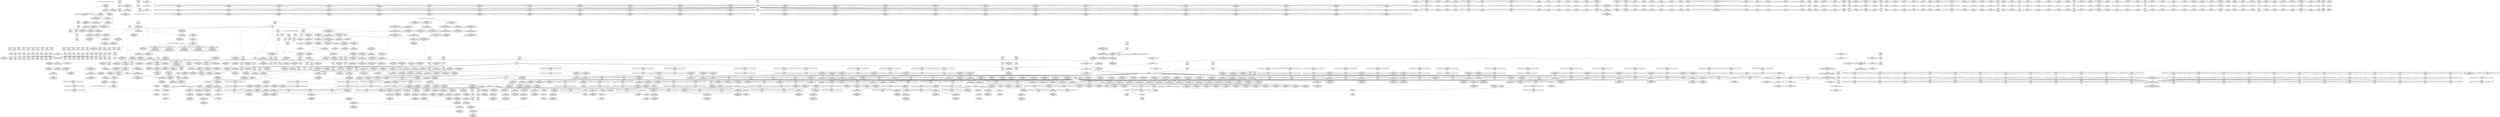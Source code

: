 digraph {
	CE0x489caa0 [shape=record,shape=Mrecord,label="{CE0x489caa0|i64*_null|*Constant*}"]
	CE0x48990e0 [shape=record,shape=Mrecord,label="{CE0x48990e0|i64**_getelementptr_inbounds_(_100_x_i64*_,_100_x_i64*_*___llvm_gcda_edge_table343,_i64_0,_i64_44)|*Constant*}"]
	CE0x484a030 [shape=record,shape=Mrecord,label="{CE0x484a030|i64*_getelementptr_inbounds_(_57_x_i64_,_57_x_i64_*___llvm_gcov_ctr342,_i64_0,_i64_14)|*Constant*|*SummSink*}"]
	CE0x482f770 [shape=record,shape=Mrecord,label="{CE0x482f770|selinux_socket_create:_tmp9|security/selinux/hooks.c,3982|*SummSink*}"]
	CE0x48a22b0 [shape=record,shape=Mrecord,label="{CE0x48a22b0|i64**_getelementptr_inbounds_(_100_x_i64*_,_100_x_i64*_*___llvm_gcda_edge_table343,_i64_0,_i64_32)|*Constant*|*SummSink*}"]
	CE0x4891de0 [shape=record,shape=Mrecord,label="{CE0x4891de0|i32_14|*Constant*|*SummSource*}"]
	CE0x484bcb0 [shape=record,shape=Mrecord,label="{CE0x484bcb0|selinux_socket_create:_call12|security/selinux/hooks.c,3991|*SummSink*}"]
	CE0x487d520 [shape=record,shape=Mrecord,label="{CE0x487d520|i32_8|*Constant*|*SummSink*}"]
	CE0x481ac60 [shape=record,shape=Mrecord,label="{CE0x481ac60|socket_type_to_security_class:_entry}"]
	CE0x48fcdd0 [shape=record,shape=Mrecord,label="{CE0x48fcdd0|i32_0|*Constant*}"]
	CE0x486b770 [shape=record,shape=Mrecord,label="{CE0x486b770|socket_type_to_security_class:_retval.0|*SummSink*}"]
	CE0x4875dd0 [shape=record,shape=Mrecord,label="{CE0x4875dd0|_call_void___llvm_gcov_indirect_counter_increment(i32*___llvm_gcov_global_state_pred344,_i64**_getelementptr_inbounds_(_100_x_i64*_,_100_x_i64*_*___llvm_gcda_edge_table343,_i64_0,_i64_48)),_!dbg_!27731|security/selinux/hooks.c,1191|*SummSource*}"]
	CE0x4875050 [shape=record,shape=Mrecord,label="{CE0x4875050|socket_type_to_security_class:_tmp15|security/selinux/hooks.c,1189|*SummSink*}"]
	CE0x485c660 [shape=record,shape=Mrecord,label="{CE0x485c660|avc_has_perm:_requested|Function::avc_has_perm&Arg::requested::|*SummSink*}"]
	CE0x48a8bf0 [shape=record,shape=Mrecord,label="{CE0x48a8bf0|default_protocol_dgram:_lor.rhs}"]
	CE0x485c980 [shape=record,shape=Mrecord,label="{CE0x485c980|avc_has_perm:_ssid|Function::avc_has_perm&Arg::ssid::|*SummSource*}"]
	CE0x48fda40 [shape=record,shape=Mrecord,label="{CE0x48fda40|default_protocol_stream:_tmp5|security/selinux/hooks.c,1162|*SummSource*}"]
	CE0x48263c0 [shape=record,shape=Mrecord,label="{CE0x48263c0|selinux_socket_create:_tmp17|security/selinux/hooks.c,3982|*SummSource*}"]
	CE0x48a5480 [shape=record,shape=Mrecord,label="{CE0x48a5480|GLOBAL:___llvm_gcov_indirect_counter_increment|*Constant*|*SummSource*}"]
	CE0x486f5e0 [shape=record,shape=Mrecord,label="{CE0x486f5e0|default_protocol_dgram:_tmp8|*SummSource*}"]
	CE0x4821ad0 [shape=record,shape=Mrecord,label="{CE0x4821ad0|get_current:_tmp4|./arch/x86/include/asm/current.h,14}"]
	CE0x4832200 [shape=record,shape=Mrecord,label="{CE0x4832200|selinux_socket_create:_tmp12|security/selinux/hooks.c,3982}"]
	CE0x485ca40 [shape=record,shape=Mrecord,label="{CE0x485ca40|avc_has_perm:_ssid|Function::avc_has_perm&Arg::ssid::|*SummSink*}"]
	CE0x48783a0 [shape=record,shape=Mrecord,label="{CE0x48783a0|__llvm_gcov_indirect_counter_increment:_counters|Function::__llvm_gcov_indirect_counter_increment&Arg::counters::|*SummSource*}"]
	CE0x485b330 [shape=record,shape=Mrecord,label="{CE0x485b330|selinux_socket_create:_call16|security/selinux/hooks.c,3995|*SummSource*}"]
	CE0x486a880 [shape=record,shape=Mrecord,label="{CE0x486a880|i16_15|*Constant*}"]
	CE0x480b0a0 [shape=record,shape=Mrecord,label="{CE0x480b0a0|selinux_socket_create:_tmp5|security/selinux/hooks.c,3982|*SummSource*}"]
	CE0x487c900 [shape=record,shape=Mrecord,label="{CE0x487c900|socket_type_to_security_class:_tmp17|security/selinux/hooks.c,1191|*SummSink*}"]
	CE0x4839770 [shape=record,shape=Mrecord,label="{CE0x4839770|i64*_getelementptr_inbounds_(_6_x_i64_,_6_x_i64_*___llvm_gcov_ctr347,_i64_0,_i64_4)|*Constant*|*SummSource*}"]
	CE0x485a790 [shape=record,shape=Mrecord,label="{CE0x485a790|selinux_socket_create:_tmp35|security/selinux/hooks.c,3995|*SummSource*}"]
	CE0x4833e20 [shape=record,shape=Mrecord,label="{CE0x4833e20|socket_type_to_security_class:_sw.bb10|*SummSink*}"]
	CE0x487ba10 [shape=record,shape=Mrecord,label="{CE0x487ba10|i64_24|*Constant*}"]
	CE0x48423b0 [shape=record,shape=Mrecord,label="{CE0x48423b0|i32_0|*Constant*|*SummSource*}"]
	CE0x489fc70 [shape=record,shape=Mrecord,label="{CE0x489fc70|i64**_getelementptr_inbounds_(_100_x_i64*_,_100_x_i64*_*___llvm_gcda_edge_table343,_i64_0,_i64_0)|*Constant*|*SummSink*}"]
	CE0x48fec60 [shape=record,shape=Mrecord,label="{CE0x48fec60|socket_sockcreate_sid:_if.end}"]
	CE0x485ae60 [shape=record,shape=Mrecord,label="{CE0x485ae60|selinux_socket_create:_tmp37|security/selinux/hooks.c,3995|*SummSource*}"]
	CE0x48353a0 [shape=record,shape=Mrecord,label="{CE0x48353a0|_call_void___llvm_gcov_indirect_counter_increment(i32*___llvm_gcov_global_state_pred344,_i64**_getelementptr_inbounds_(_100_x_i64*_,_100_x_i64*_*___llvm_gcda_edge_table343,_i64_0,_i64_32)),_!dbg_!27718|security/selinux/hooks.c,1177|*SummSource*}"]
	CE0x4850960 [shape=record,shape=Mrecord,label="{CE0x4850960|i64*_getelementptr_inbounds_(_57_x_i64_,_57_x_i64_*___llvm_gcov_ctr342,_i64_0,_i64_42)|*Constant*|*SummSource*}"]
	CE0x486b000 [shape=record,shape=Mrecord,label="{CE0x486b000|i16_21|*Constant*|*SummSource*}"]
	CE0x487aee0 [shape=record,shape=Mrecord,label="{CE0x487aee0|default_protocol_stream:_lor.rhs|*SummSink*}"]
	CE0x485e3c0 [shape=record,shape=Mrecord,label="{CE0x485e3c0|i64*_getelementptr_inbounds_(_57_x_i64_,_57_x_i64_*___llvm_gcov_ctr342,_i64_0,_i64_53)|*Constant*|*SummSource*}"]
	CE0x49470a0 [shape=record,shape=Mrecord,label="{CE0x49470a0|default_protocol_dgram:_tmp6|security/selinux/hooks.c,1167}"]
	CE0x4858550 [shape=record,shape=Mrecord,label="{CE0x4858550|selinux_socket_create:_tmp33|security/selinux/hooks.c,3993|*SummSink*}"]
	CE0x48299e0 [shape=record,shape=Mrecord,label="{CE0x48299e0|i8*_getelementptr_inbounds_(_25_x_i8_,_25_x_i8_*_.str3,_i32_0,_i32_0)|*Constant*|*SummSource*}"]
	CE0x486fee0 [shape=record,shape=Mrecord,label="{CE0x486fee0|default_protocol_dgram:_tmp9|security/selinux/hooks.c,1167}"]
	CE0x48b4ba0 [shape=record,shape=Mrecord,label="{CE0x48b4ba0|GLOBAL:___llvm_gcov_ctr345|Global_var:__llvm_gcov_ctr345|*SummSource*}"]
	CE0x48c9700 [shape=record,shape=Mrecord,label="{CE0x48c9700|i64**_getelementptr_inbounds_(_100_x_i64*_,_100_x_i64*_*___llvm_gcda_edge_table343,_i64_0,_i64_40)|*Constant*}"]
	CE0x493fc50 [shape=record,shape=Mrecord,label="{CE0x493fc50|default_protocol_stream:_tmp9|security/selinux/hooks.c,1162}"]
	CE0x48735c0 [shape=record,shape=Mrecord,label="{CE0x48735c0|socket_type_to_security_class:_sw.bb14|*SummSink*}"]
	CE0x4858470 [shape=record,shape=Mrecord,label="{CE0x4858470|i64*_getelementptr_inbounds_(_18_x_i64_,_18_x_i64_*___llvm_gcov_ctr341,_i64_0,_i64_15)|*Constant*|*SummSink*}"]
	CE0x4878bb0 [shape=record,shape=Mrecord,label="{CE0x4878bb0|get_current:_tmp4|./arch/x86/include/asm/current.h,14|*SummSource*}"]
	CE0x48217d0 [shape=record,shape=Mrecord,label="{CE0x48217d0|selinux_socket_create:_tmp|*SummSource*}"]
	CE0x486acd0 [shape=record,shape=Mrecord,label="{CE0x486acd0|i16_32|*Constant*|*SummSource*}"]
	CE0x485b8a0 [shape=record,shape=Mrecord,label="{CE0x485b8a0|i32_(i32,_i32,_i16,_i32,_%struct.common_audit_data*)*_bitcast_(i32_(i32,_i32,_i16,_i32,_%struct.common_audit_data.495*)*_avc_has_perm_to_i32_(i32,_i32,_i16,_i32,_%struct.common_audit_data*)*)|*Constant*|*SummSource*}"]
	CE0x4835860 [shape=record,shape=Mrecord,label="{CE0x4835860|_ret_void|*SummSink*}"]
	CE0x486a450 [shape=record,shape=Mrecord,label="{CE0x486a450|i16_20|*Constant*|*SummSink*}"]
	CE0x489a9b0 [shape=record,shape=Mrecord,label="{CE0x489a9b0|socket_type_to_security_class:_tmp4|security/selinux/hooks.c,1179}"]
	CE0x4801e40 [shape=record,shape=Mrecord,label="{CE0x4801e40|selinux_socket_create:_call|security/selinux/hooks.c,3982|*SummSink*}"]
	CE0x489daf0 [shape=record,shape=Mrecord,label="{CE0x489daf0|__llvm_gcov_indirect_counter_increment:_tmp|*SummSource*}"]
	CE0x49156b0 [shape=record,shape=Mrecord,label="{CE0x49156b0|socket_type_to_security_class:_tmp49|security/selinux/hooks.c,1224|*SummSource*}"]
	CE0x4888c70 [shape=record,shape=Mrecord,label="{CE0x4888c70|socket_sockcreate_sid:_tmp5|security/selinux/hooks.c,3953|*SummSource*}"]
	CE0x4812310 [shape=record,shape=Mrecord,label="{CE0x4812310|i64*_getelementptr_inbounds_(_18_x_i64_,_18_x_i64_*___llvm_gcov_ctr341,_i64_0,_i64_1)|*Constant*}"]
	CE0x4815080 [shape=record,shape=Mrecord,label="{CE0x4815080|i64*_getelementptr_inbounds_(_18_x_i64_,_18_x_i64_*___llvm_gcov_ctr341,_i64_0,_i64_9)|*Constant*}"]
	CE0x47fd350 [shape=record,shape=Mrecord,label="{CE0x47fd350|selinux_socket_create:_if.then14|*SummSink*}"]
	CE0x48c9d30 [shape=record,shape=Mrecord,label="{CE0x48c9d30|socket_type_to_security_class:_tmp26|security/selinux/hooks.c,1198|*SummSource*}"]
	CE0x47ff950 [shape=record,shape=Mrecord,label="{CE0x47ff950|socket_type_to_security_class:_sw.bb12}"]
	CE0x4908eb0 [shape=record,shape=Mrecord,label="{CE0x4908eb0|i64*_getelementptr_inbounds_(_57_x_i64_,_57_x_i64_*___llvm_gcov_ctr342,_i64_0,_i64_47)|*Constant*|*SummSource*}"]
	CE0x480dfb0 [shape=record,shape=Mrecord,label="{CE0x480dfb0|selinux_socket_create:_tobool8|security/selinux/hooks.c,3987|*SummSource*}"]
	CE0x489c480 [shape=record,shape=Mrecord,label="{CE0x489c480|socket_type_to_security_class:_sw.bb16|*SummSource*}"]
	CE0x4887da0 [shape=record,shape=Mrecord,label="{CE0x4887da0|i64_2|*Constant*}"]
	CE0x4895ce0 [shape=record,shape=Mrecord,label="{CE0x4895ce0|socket_type_to_security_class:_tmp44|security/selinux/hooks.c,1220|*SummSink*}"]
	CE0x486a550 [shape=record,shape=Mrecord,label="{CE0x486a550|i16_17|*Constant*}"]
	CE0x4886920 [shape=record,shape=Mrecord,label="{CE0x4886920|socket_type_to_security_class:_tmp12|security/selinux/hooks.c,1187}"]
	CE0x4895820 [shape=record,shape=Mrecord,label="{CE0x4895820|socket_type_to_security_class:_tmp44|security/selinux/hooks.c,1220|*SummSource*}"]
	CE0x48128b0 [shape=record,shape=Mrecord,label="{CE0x48128b0|selinux_socket_create:_do.end}"]
	CE0x487acd0 [shape=record,shape=Mrecord,label="{CE0x487acd0|default_protocol_stream:_lor.rhs}"]
	CE0x481c9f0 [shape=record,shape=Mrecord,label="{CE0x481c9f0|selinux_socket_create:_tmp29|security/selinux/hooks.c,3992|*SummSink*}"]
	CE0x4874fe0 [shape=record,shape=Mrecord,label="{CE0x4874fe0|socket_type_to_security_class:_tmp14|security/selinux/hooks.c,1189|*SummSink*}"]
	CE0x4800a40 [shape=record,shape=Mrecord,label="{CE0x4800a40|selinux_socket_create:_if.end15|*SummSink*}"]
	CE0x486fb10 [shape=record,shape=Mrecord,label="{CE0x486fb10|i64*_getelementptr_inbounds_(_5_x_i64_,_5_x_i64_*___llvm_gcov_ctr346,_i64_0,_i64_4)|*Constant*|*SummSource*}"]
	CE0x480edf0 [shape=record,shape=Mrecord,label="{CE0x480edf0|selinux_socket_create:_tmp3|*SummSink*}"]
	CE0x482fec0 [shape=record,shape=Mrecord,label="{CE0x482fec0|i8_1|*Constant*|*SummSource*}"]
	CE0x4830fd0 [shape=record,shape=Mrecord,label="{CE0x4830fd0|i64**_getelementptr_inbounds_(_100_x_i64*_,_100_x_i64*_*___llvm_gcda_edge_table343,_i64_0,_i64_8)|*Constant*}"]
	CE0x486b880 [shape=record,shape=Mrecord,label="{CE0x486b880|socket_type_to_security_class:_tmp58|security/selinux/hooks.c,1235|*SummSink*}"]
	CE0x4876ab0 [shape=record,shape=Mrecord,label="{CE0x4876ab0|socket_sockcreate_sid:_tmp1|*SummSource*}"]
	CE0x480e4d0 [shape=record,shape=Mrecord,label="{CE0x480e4d0|i64_10|*Constant*|*SummSource*}"]
	CE0x4810ad0 [shape=record,shape=Mrecord,label="{CE0x4810ad0|0:_i32,_4:_i32,_8:_i32,_12:_i32,_20:_i32,_:_CMRE_20,24_|*MultipleSource*|security/selinux/hooks.c,3995|security/selinux/hooks.c,3982|security/selinux/hooks.c,3982|Function::socket_sockcreate_sid&Arg::tsec::}"]
	CE0x66e6a60 [shape=record,shape=Mrecord,label="{CE0x66e6a60|selinux_socket_create:_tmp5|security/selinux/hooks.c,3982}"]
	CE0x4827ca0 [shape=record,shape=Mrecord,label="{CE0x4827ca0|selinux_socket_create:_tmp26|security/selinux/hooks.c,3988}"]
	CE0x4884600 [shape=record,shape=Mrecord,label="{CE0x4884600|__llvm_gcov_indirect_counter_increment:_entry|*SummSource*}"]
	CE0x484f120 [shape=record,shape=Mrecord,label="{CE0x484f120|socket_type_to_security_class:_tmp29|security/selinux/hooks.c,1204|*SummSource*}"]
	CE0x4833ac0 [shape=record,shape=Mrecord,label="{CE0x4833ac0|selinux_socket_create:_tmp11|security/selinux/hooks.c,3982|*SummSource*}"]
	CE0x48309e0 [shape=record,shape=Mrecord,label="{CE0x48309e0|i64*_getelementptr_inbounds_(_18_x_i64_,_18_x_i64_*___llvm_gcov_ctr341,_i64_0,_i64_16)|*Constant*|*SummSource*}"]
	CE0x483a2b0 [shape=record,shape=Mrecord,label="{CE0x483a2b0|_call_void___llvm_gcov_indirect_counter_increment(i32*___llvm_gcov_global_state_pred344,_i64**_getelementptr_inbounds_(_100_x_i64*_,_100_x_i64*_*___llvm_gcda_edge_table343,_i64_0,_i64_8)),_!dbg_!27722|security/selinux/hooks.c,1184}"]
	CE0x4849990 [shape=record,shape=Mrecord,label="{CE0x4849990|i64**_getelementptr_inbounds_(_100_x_i64*_,_100_x_i64*_*___llvm_gcda_edge_table343,_i64_0,_i64_36)|*Constant*|*SummSource*}"]
	CE0x4855300 [shape=record,shape=Mrecord,label="{CE0x4855300|%struct.qstr*_null|*Constant*}"]
	CE0x48b4610 [shape=record,shape=Mrecord,label="{CE0x48b4610|default_protocol_stream:_tmp2|security/selinux/hooks.c,1162|*SummSink*}"]
	CE0x48a6910 [shape=record,shape=Mrecord,label="{CE0x48a6910|GLOBAL:_default_protocol_dgram|*Constant*|*SummSource*}"]
	CE0x484e950 [shape=record,shape=Mrecord,label="{CE0x484e950|socket_type_to_security_class:_tmp29|security/selinux/hooks.c,1204|*SummSink*}"]
	CE0x4810e70 [shape=record,shape=Mrecord,label="{CE0x4810e70|selinux_socket_create:_tmp36|security/selinux/hooks.c,3995|*SummSource*}"]
	CE0x48cad60 [shape=record,shape=Mrecord,label="{CE0x48cad60|i64**_getelementptr_inbounds_(_100_x_i64*_,_100_x_i64*_*___llvm_gcda_edge_table343,_i64_0,_i64_52)|*Constant*}"]
	CE0x4816c70 [shape=record,shape=Mrecord,label="{CE0x4816c70|socket_sockcreate_sid:_tmp12|*LoadInst*|security/selinux/hooks.c,3958|*SummSink*}"]
	CE0x4895d50 [shape=record,shape=Mrecord,label="{CE0x4895d50|socket_type_to_security_class:_tmp45|security/selinux/hooks.c,1220|*SummSink*}"]
	CE0x49179b0 [shape=record,shape=Mrecord,label="{CE0x49179b0|i64*_getelementptr_inbounds_(_57_x_i64_,_57_x_i64_*___llvm_gcov_ctr342,_i64_0,_i64_52)|*Constant*|*SummSink*}"]
	CE0x484e870 [shape=record,shape=Mrecord,label="{CE0x484e870|i64*_getelementptr_inbounds_(_57_x_i64_,_57_x_i64_*___llvm_gcov_ctr342,_i64_0,_i64_41)|*Constant*|*SummSink*}"]
	CE0x48a9070 [shape=record,shape=Mrecord,label="{CE0x48a9070|socket_sockcreate_sid:_tmp10|security/selinux/hooks.c,3958|*SummSink*}"]
	CE0x4823960 [shape=record,shape=Mrecord,label="{CE0x4823960|i64_5|*Constant*}"]
	CE0x4868cf0 [shape=record,shape=Mrecord,label="{CE0x4868cf0|i16_44|*Constant*|*SummSource*}"]
	CE0x48257d0 [shape=record,shape=Mrecord,label="{CE0x48257d0|selinux_socket_create:_tmp4|security/selinux/hooks.c,3982}"]
	CE0x487d680 [shape=record,shape=Mrecord,label="{CE0x487d680|%struct.common_audit_data*_null|*Constant*}"]
	CE0x485ff90 [shape=record,shape=Mrecord,label="{CE0x485ff90|socket_type_to_security_class:_tmp54|security/selinux/hooks.c,1231}"]
	CE0x4855050 [shape=record,shape=Mrecord,label="{CE0x4855050|GLOBAL:_security_transition_sid|*Constant*|*SummSource*}"]
	CE0x4907a70 [shape=record,shape=Mrecord,label="{CE0x4907a70|_call_void___llvm_gcov_indirect_counter_increment(i32*___llvm_gcov_global_state_pred344,_i64**_getelementptr_inbounds_(_100_x_i64*_,_100_x_i64*_*___llvm_gcda_edge_table343,_i64_0,_i64_84)),_!dbg_!27748|security/selinux/hooks.c,1216|*SummSink*}"]
	CE0x48f86c0 [shape=record,shape=Mrecord,label="{CE0x48f86c0|i64*_getelementptr_inbounds_(_5_x_i64_,_5_x_i64_*___llvm_gcov_ctr346,_i64_0,_i64_3)|*Constant*|*SummSink*}"]
	CE0x482fb20 [shape=record,shape=Mrecord,label="{CE0x482fb20|socket_type_to_security_class:_sw.bb5}"]
	CE0x4835a80 [shape=record,shape=Mrecord,label="{CE0x4835a80|_call_void___llvm_gcov_indirect_counter_increment(i32*___llvm_gcov_global_state_pred344,_i64**_getelementptr_inbounds_(_100_x_i64*_,_100_x_i64*_*___llvm_gcda_edge_table343,_i64_0,_i64_32)),_!dbg_!27718|security/selinux/hooks.c,1177}"]
	CE0x4857660 [shape=record,shape=Mrecord,label="{CE0x4857660|i64_20|*Constant*|*SummSink*}"]
	CE0x4829380 [shape=record,shape=Mrecord,label="{CE0x4829380|i32_22|*Constant*|*SummSink*}"]
	CE0x486dd90 [shape=record,shape=Mrecord,label="{CE0x486dd90|i64*_getelementptr_inbounds_(_57_x_i64_,_57_x_i64_*___llvm_gcov_ctr342,_i64_0,_i64_26)|*Constant*}"]
	CE0x4896b50 [shape=record,shape=Mrecord,label="{CE0x4896b50|i32_-1|*Constant*}"]
	CE0x4891ef0 [shape=record,shape=Mrecord,label="{CE0x4891ef0|i32_14|*Constant*|*SummSink*}"]
	CE0x480cc90 [shape=record,shape=Mrecord,label="{CE0x480cc90|selinux_socket_create:_if.then14}"]
	CE0x480f050 [shape=record,shape=Mrecord,label="{CE0x480f050|selinux_socket_create:_entry}"]
	CE0x4813d90 [shape=record,shape=Mrecord,label="{CE0x4813d90|socket_type_to_security_class:_tmp6|security/selinux/hooks.c,1181}"]
	CE0x480a540 [shape=record,shape=Mrecord,label="{CE0x480a540|selinux_socket_create:_tmp8|security/selinux/hooks.c,3982|*SummSink*}"]
	CE0x485c8e0 [shape=record,shape=Mrecord,label="{CE0x485c8e0|avc_has_perm:_ssid|Function::avc_has_perm&Arg::ssid::}"]
	CE0x4808330 [shape=record,shape=Mrecord,label="{CE0x4808330|selinux_socket_create:_tmp7|security/selinux/hooks.c,3982|*SummSink*}"]
	CE0x4899d60 [shape=record,shape=Mrecord,label="{CE0x4899d60|default_protocol_stream:_entry}"]
	"CONST[source:2(external),value:2(dynamic)][purpose:{subject}]"
	CE0x488e8a0 [shape=record,shape=Mrecord,label="{CE0x488e8a0|socket_sockcreate_sid:_retval.0}"]
	CE0x489bc10 [shape=record,shape=Mrecord,label="{CE0x489bc10|socket_type_to_security_class:_sw.bb1|*SummSource*}"]
	CE0x481d930 [shape=record,shape=Mrecord,label="{CE0x481d930|0:_i32,_4:_i32,_8:_i32,_12:_i32,_20:_i32,_:_CMRE_4,8_|*MultipleSource*|security/selinux/hooks.c,3995|security/selinux/hooks.c,3982|security/selinux/hooks.c,3982|Function::socket_sockcreate_sid&Arg::tsec::}"]
	CE0x4882a60 [shape=record,shape=Mrecord,label="{CE0x4882a60|socket_type_to_security_class:_tmp2|security/selinux/hooks.c,1177|*SummSink*}"]
	CE0x4872cc0 [shape=record,shape=Mrecord,label="{CE0x4872cc0|socket_type_to_security_class:_sw.epilog|*SummSource*}"]
	CE0x486b660 [shape=record,shape=Mrecord,label="{CE0x486b660|socket_type_to_security_class:_retval.0|*SummSource*}"]
	CE0x47fadb0 [shape=record,shape=Mrecord,label="{CE0x47fadb0|selinux_socket_create:_if.then|*SummSource*}"]
	CE0x4940480 [shape=record,shape=Mrecord,label="{CE0x4940480|default_protocol_stream:_tmp6|security/selinux/hooks.c,1162|*SummSink*}"]
	CE0x487f170 [shape=record,shape=Mrecord,label="{CE0x487f170|selinux_socket_create:_tmp38|security/selinux/hooks.c,3996|*SummSink*}"]
	CE0x486b540 [shape=record,shape=Mrecord,label="{CE0x486b540|socket_type_to_security_class:_retval.0}"]
	CE0x4843480 [shape=record,shape=Mrecord,label="{CE0x4843480|i32_0|*Constant*|*SummSink*}"]
	CE0x4823550 [shape=record,shape=Mrecord,label="{CE0x4823550|i1_true|*Constant*|*SummSink*}"]
	CE0x489fe70 [shape=record,shape=Mrecord,label="{CE0x489fe70|socket_type_to_security_class:_tmp56|security/selinux/hooks.c,1234|*SummSource*}"]
	CE0x4944230 [shape=record,shape=Mrecord,label="{CE0x4944230|GLOBAL:___llvm_gcov_ctr346|Global_var:__llvm_gcov_ctr346|*SummSink*}"]
	CE0x4816b00 [shape=record,shape=Mrecord,label="{CE0x4816b00|socket_sockcreate_sid:_tmp12|*LoadInst*|security/selinux/hooks.c,3958|*SummSource*}"]
	CE0x4886ce0 [shape=record,shape=Mrecord,label="{CE0x4886ce0|socket_sockcreate_sid:_tmp2|*LoadInst*|security/selinux/hooks.c,3953|*SummSource*}"]
	CE0x4832c60 [shape=record,shape=Mrecord,label="{CE0x4832c60|selinux_socket_create:_tmp15|security/selinux/hooks.c,3982}"]
	CE0x490f130 [shape=record,shape=Mrecord,label="{CE0x490f130|socket_type_to_security_class:_tmp46|security/selinux/hooks.c,1222}"]
	CE0x485d080 [shape=record,shape=Mrecord,label="{CE0x485d080|avc_has_perm:_tclass|Function::avc_has_perm&Arg::tclass::}"]
	CE0x4887b00 [shape=record,shape=Mrecord,label="{CE0x4887b00|_call_void_mcount()_#3|*SummSource*}"]
	CE0x484e340 [shape=record,shape=Mrecord,label="{CE0x484e340|i64**_getelementptr_inbounds_(_100_x_i64*_,_100_x_i64*_*___llvm_gcda_edge_table343,_i64_0,_i64_60)|*Constant*|*SummSink*}"]
	CE0x4914890 [shape=record,shape=Mrecord,label="{CE0x4914890|i64*_getelementptr_inbounds_(_57_x_i64_,_57_x_i64_*___llvm_gcov_ctr342,_i64_0,_i64_51)|*Constant*}"]
	CE0x4821040 [shape=record,shape=Mrecord,label="{CE0x4821040|selinux_socket_create:_tmp3|*SummSource*}"]
	CE0x4858190 [shape=record,shape=Mrecord,label="{CE0x4858190|GLOBAL:___llvm_gcov_ctr342|Global_var:__llvm_gcov_ctr342}"]
	CE0x4801af0 [shape=record,shape=Mrecord,label="{CE0x4801af0|i32_1|*Constant*}"]
	CE0x480d040 [shape=record,shape=Mrecord,label="{CE0x480d040|_call_void_lockdep_rcu_suspicious(i8*_getelementptr_inbounds_(_25_x_i8_,_25_x_i8_*_.str3,_i32_0,_i32_0),_i32_3982,_i8*_getelementptr_inbounds_(_45_x_i8_,_45_x_i8_*_.str12,_i32_0,_i32_0))_#10,_!dbg_!27732|security/selinux/hooks.c,3982|*SummSink*}"]
	CE0x4826f60 [shape=record,shape=Mrecord,label="{CE0x4826f60|GLOBAL:_selinux_socket_create.__warned|Global_var:selinux_socket_create.__warned|*SummSource*}"]
	CE0x4833f20 [shape=record,shape=Mrecord,label="{CE0x4833f20|socket_type_to_security_class:_sw.bb18}"]
	CE0x485b000 [shape=record,shape=Mrecord,label="{CE0x485b000|selinux_socket_create:_tmp37|security/selinux/hooks.c,3995|*SummSink*}"]
	CE0x48f9190 [shape=record,shape=Mrecord,label="{CE0x48f9190|socket_sockcreate_sid:_tmp11|security/selinux/hooks.c,3958|*SummSource*}"]
	CE0x490bcb0 [shape=record,shape=Mrecord,label="{CE0x490bcb0|i64*_getelementptr_inbounds_(_57_x_i64_,_57_x_i64_*___llvm_gcov_ctr342,_i64_0,_i64_48)|*Constant*|*SummSink*}"]
	CE0x48795d0 [shape=record,shape=Mrecord,label="{CE0x48795d0|__llvm_gcov_indirect_counter_increment:_bb}"]
	CE0x480c480 [shape=record,shape=Mrecord,label="{CE0x480c480|socket_type_to_security_class:_sw.bb11|*SummSource*}"]
	CE0x48389f0 [shape=record,shape=Mrecord,label="{CE0x48389f0|i64**_getelementptr_inbounds_(_100_x_i64*_,_100_x_i64*_*___llvm_gcda_edge_table343,_i64_0,_i64_28)|*Constant*|*SummSink*}"]
	CE0x4867ae0 [shape=record,shape=Mrecord,label="{CE0x4867ae0|i16_31|*Constant*|*SummSink*}"]
	CE0x482a360 [shape=record,shape=Mrecord,label="{CE0x482a360|_ret_%struct.task_struct*_%tmp4,_!dbg_!27714|./arch/x86/include/asm/current.h,14|*SummSink*}"]
	CE0x487d7c0 [shape=record,shape=Mrecord,label="{CE0x487d7c0|avc_has_perm:_requested|Function::avc_has_perm&Arg::requested::|*SummSource*}"]
	CE0x4947110 [shape=record,shape=Mrecord,label="{CE0x4947110|default_protocol_dgram:_tmp6|security/selinux/hooks.c,1167|*SummSource*}"]
	CE0x481d060 [shape=record,shape=Mrecord,label="{CE0x481d060|selinux_socket_create:_sid|security/selinux/hooks.c,3995}"]
	CE0x486ff50 [shape=record,shape=Mrecord,label="{CE0x486ff50|default_protocol_dgram:_tmp9|security/selinux/hooks.c,1167|*SummSource*}"]
	CE0x4857a70 [shape=record,shape=Mrecord,label="{CE0x4857a70|socket_type_to_security_class:_tmp8|security/selinux/hooks.c,1186}"]
	CE0x4868f00 [shape=record,shape=Mrecord,label="{CE0x4868f00|i16_14|*Constant*}"]
	CE0x4890310 [shape=record,shape=Mrecord,label="{CE0x4890310|socket_type_to_security_class:_tmp27|security/selinux/hooks.c,1198|*SummSource*}"]
	CE0x4917a90 [shape=record,shape=Mrecord,label="{CE0x4917a90|socket_type_to_security_class:_tmp51|security/selinux/hooks.c,1227|*SummSink*}"]
	CE0x4831db0 [shape=record,shape=Mrecord,label="{CE0x4831db0|_call_void___llvm_gcov_indirect_counter_increment(i32*___llvm_gcov_global_state_pred344,_i64**_getelementptr_inbounds_(_100_x_i64*_,_100_x_i64*_*___llvm_gcda_edge_table343,_i64_0,_i64_44)),_!dbg_!27724|security/selinux/hooks.c,1186|*SummSink*}"]
	CE0x493fd30 [shape=record,shape=Mrecord,label="{CE0x493fd30|default_protocol_stream:_tmp9|security/selinux/hooks.c,1162|*SummSink*}"]
	CE0x4821fa0 [shape=record,shape=Mrecord,label="{CE0x4821fa0|selinux_socket_create:_security|security/selinux/hooks.c,3982|*SummSink*}"]
	CE0x48a60d0 [shape=record,shape=Mrecord,label="{CE0x48a60d0|i64**_getelementptr_inbounds_(_100_x_i64*_,_100_x_i64*_*___llvm_gcda_edge_table343,_i64_0,_i64_48)|*Constant*}"]
	CE0x4835230 [shape=record,shape=Mrecord,label="{CE0x4835230|__llvm_gcov_indirect_counter_increment:_counters|Function::__llvm_gcov_indirect_counter_increment&Arg::counters::|*SummSink*}"]
	CE0x48725b0 [shape=record,shape=Mrecord,label="{CE0x48725b0|%struct.task_struct*_(%struct.task_struct**)*_asm_movq_%gs:$_1:P_,$0_,_r,im,_dirflag_,_fpsr_,_flags_|*SummSource*}"]
	CE0x486a120 [shape=record,shape=Mrecord,label="{CE0x486a120|i16_38|*Constant*|*SummSink*}"]
	CE0x4871290 [shape=record,shape=Mrecord,label="{CE0x4871290|socket_type_to_security_class:_tmp23|security/selinux/hooks.c,1194|*SummSource*}"]
	CE0x4912180 [shape=record,shape=Mrecord,label="{CE0x4912180|i64**_getelementptr_inbounds_(_100_x_i64*_,_100_x_i64*_*___llvm_gcda_edge_table343,_i64_0,_i64_96)|*Constant*|*SummSink*}"]
	CE0x4914f50 [shape=record,shape=Mrecord,label="{CE0x4914f50|socket_type_to_security_class:_tmp49|security/selinux/hooks.c,1224|*SummSink*}"]
	CE0x4812840 [shape=record,shape=Mrecord,label="{CE0x4812840|selinux_socket_create:_do.end|*SummSource*}"]
	CE0x48955f0 [shape=record,shape=Mrecord,label="{CE0x48955f0|__llvm_gcov_indirect_counter_increment:_tmp2|*SummSink*}"]
	CE0x482d4e0 [shape=record,shape=Mrecord,label="{CE0x482d4e0|selinux_socket_create:_tmp15|security/selinux/hooks.c,3982|*SummSink*}"]
	CE0x48b4450 [shape=record,shape=Mrecord,label="{CE0x48b4450|default_protocol_stream:_tmp2|security/selinux/hooks.c,1162|*SummSource*}"]
	CE0x4884400 [shape=record,shape=Mrecord,label="{CE0x4884400|i64*_getelementptr_inbounds_(_6_x_i64_,_6_x_i64_*___llvm_gcov_ctr347,_i64_0,_i64_3)|*Constant*|*SummSource*}"]
	CE0x4902270 [shape=record,shape=Mrecord,label="{CE0x4902270|_call_void___llvm_gcov_indirect_counter_increment(i32*___llvm_gcov_global_state_pred344,_i64**_getelementptr_inbounds_(_100_x_i64*_,_100_x_i64*_*___llvm_gcda_edge_table343,_i64_0,_i64_76)),_!dbg_!27746|security/selinux/hooks.c,1212|*SummSource*}"]
	CE0x48ff8d0 [shape=record,shape=Mrecord,label="{CE0x48ff8d0|_call_void___llvm_gcov_indirect_counter_increment(i32*___llvm_gcov_global_state_pred344,_i64**_getelementptr_inbounds_(_100_x_i64*_,_100_x_i64*_*___llvm_gcda_edge_table343,_i64_0,_i64_72)),_!dbg_!27745|security/selinux/hooks.c,1210|*SummSink*}"]
	CE0x4817590 [shape=record,shape=Mrecord,label="{CE0x4817590|selinux_socket_create:_tobool13|security/selinux/hooks.c,3992|*SummSink*}"]
	CE0x48941e0 [shape=record,shape=Mrecord,label="{CE0x48941e0|i64**_getelementptr_inbounds_(_100_x_i64*_,_100_x_i64*_*___llvm_gcda_edge_table343,_i64_0,_i64_12)|*Constant*|*SummSource*}"]
	CE0x4849860 [shape=record,shape=Mrecord,label="{CE0x4849860|socket_sockcreate_sid:_secclass|Function::socket_sockcreate_sid&Arg::secclass::|*SummSink*}"]
	CE0x4891ce0 [shape=record,shape=Mrecord,label="{CE0x4891ce0|i32_14|*Constant*}"]
	CE0x49128b0 [shape=record,shape=Mrecord,label="{CE0x49128b0|socket_type_to_security_class:_tmp47|security/selinux/hooks.c,1222|*SummSink*}"]
	CE0x4886580 [shape=record,shape=Mrecord,label="{CE0x4886580|socket_type_to_security_class:_tmp11|security/selinux/hooks.c,1186|*SummSink*}"]
	CE0x49099b0 [shape=record,shape=Mrecord,label="{CE0x49099b0|socket_type_to_security_class:_tmp41|security/selinux/hooks.c,1216|*SummSource*}"]
	CE0x4891ff0 [shape=record,shape=Mrecord,label="{CE0x4891ff0|_call_void___llvm_gcov_indirect_counter_increment(i32*___llvm_gcov_global_state_pred344,_i64**_getelementptr_inbounds_(_100_x_i64*_,_100_x_i64*_*___llvm_gcda_edge_table343,_i64_0,_i64_60)),_!dbg_!27741|security/selinux/hooks.c,1204}"]
	CE0x48238f0 [shape=record,shape=Mrecord,label="{CE0x48238f0|i64_4|*Constant*}"]
	CE0x4868e00 [shape=record,shape=Mrecord,label="{CE0x4868e00|i16_44|*Constant*|*SummSink*}"]
	CE0x481fd70 [shape=record,shape=Mrecord,label="{CE0x481fd70|selinux_socket_create:_do.body}"]
	CE0x480dbb0 [shape=record,shape=Mrecord,label="{CE0x480dbb0|selinux_socket_create:_tmp7|security/selinux/hooks.c,3982}"]
	CE0x485bef0 [shape=record,shape=Mrecord,label="{CE0x485bef0|avc_has_perm:_entry|*SummSource*}"]
	CE0x47fff30 [shape=record,shape=Mrecord,label="{CE0x47fff30|i64*_getelementptr_inbounds_(_18_x_i64_,_18_x_i64_*___llvm_gcov_ctr341,_i64_0,_i64_12)|*Constant*|*SummSource*}"]
	CE0x48247f0 [shape=record,shape=Mrecord,label="{CE0x48247f0|selinux_socket_create:_call11|security/selinux/hooks.c,3990}"]
	CE0x483d990 [shape=record,shape=Mrecord,label="{CE0x483d990|_call_void_mcount()_#3|*SummSink*}"]
	CE0x48306b0 [shape=record,shape=Mrecord,label="{CE0x48306b0|i64*_getelementptr_inbounds_(_18_x_i64_,_18_x_i64_*___llvm_gcov_ctr341,_i64_0,_i64_16)|*Constant*}"]
	CE0x48a8d20 [shape=record,shape=Mrecord,label="{CE0x48a8d20|default_protocol_dgram:_lor.rhs|*SummSource*}"]
	CE0x493f2b0 [shape=record,shape=Mrecord,label="{CE0x493f2b0|default_protocol_stream:_tmp8}"]
	CE0x48214c0 [shape=record,shape=Mrecord,label="{CE0x48214c0|selinux_socket_create:_tmp19|security/selinux/hooks.c,3982|*SummSource*}"]
	CE0x485cee0 [shape=record,shape=Mrecord,label="{CE0x485cee0|avc_has_perm:_tsid|Function::avc_has_perm&Arg::tsid::|*SummSink*}"]
	CE0x480c610 [shape=record,shape=Mrecord,label="{CE0x480c610|socket_type_to_security_class:_if.else9}"]
	CE0x487e620 [shape=record,shape=Mrecord,label="{CE0x487e620|selinux_socket_create:_tmp38|security/selinux/hooks.c,3996|*SummSource*}"]
	CE0x485e230 [shape=record,shape=Mrecord,label="{CE0x485e230|socket_type_to_security_class:_tmp52|security/selinux/hooks.c,1229|*SummSource*}"]
	CE0x48c82d0 [shape=record,shape=Mrecord,label="{CE0x48c82d0|socket_type_to_security_class:_tmp26|security/selinux/hooks.c,1198}"]
	CE0x47f48c0 [shape=record,shape=Mrecord,label="{CE0x47f48c0|i32_1|*Constant*|*SummSink*}"]
	CE0x4888760 [shape=record,shape=Mrecord,label="{CE0x4888760|__llvm_gcov_indirect_counter_increment:_exit|*SummSource*}"]
	CE0x48b5520 [shape=record,shape=Mrecord,label="{CE0x48b5520|default_protocol_stream:_tmp3|security/selinux/hooks.c,1162|*SummSink*}"]
	CE0x4881360 [shape=record,shape=Mrecord,label="{CE0x4881360|i64*_getelementptr_inbounds_(_57_x_i64_,_57_x_i64_*___llvm_gcov_ctr342,_i64_0,_i64_22)|*Constant*|*SummSink*}"]
	CE0x4811ad0 [shape=record,shape=Mrecord,label="{CE0x4811ad0|i64_1|*Constant*|*SummSource*}"]
	CE0x4906370 [shape=record,shape=Mrecord,label="{CE0x4906370|i64*_getelementptr_inbounds_(_57_x_i64_,_57_x_i64_*___llvm_gcov_ctr342,_i64_0,_i64_46)|*Constant*|*SummSource*}"]
	CE0x4850c90 [shape=record,shape=Mrecord,label="{CE0x4850c90|socket_type_to_security_class:_tmp30|security/selinux/hooks.c,1206|*SummSink*}"]
	CE0x4883c90 [shape=record,shape=Mrecord,label="{CE0x4883c90|i64**_getelementptr_inbounds_(_100_x_i64*_,_100_x_i64*_*___llvm_gcda_edge_table343,_i64_0,_i64_44)|*Constant*|*SummSource*}"]
	CE0x481fba0 [shape=record,shape=Mrecord,label="{CE0x481fba0|GLOBAL:_get_current|*Constant*|*SummSink*}"]
	CE0x490a5b0 [shape=record,shape=Mrecord,label="{CE0x490a5b0|_call_void___llvm_gcov_indirect_counter_increment(i32*___llvm_gcov_global_state_pred344,_i64**_getelementptr_inbounds_(_100_x_i64*_,_100_x_i64*_*___llvm_gcda_edge_table343,_i64_0,_i64_88)),_!dbg_!27749|security/selinux/hooks.c,1218|*SummSink*}"]
	CE0x4853310 [shape=record,shape=Mrecord,label="{CE0x4853310|i64*_getelementptr_inbounds_(_57_x_i64_,_57_x_i64_*___llvm_gcov_ctr342,_i64_0,_i64_43)|*Constant*|*SummSource*}"]
	CE0x4908b20 [shape=record,shape=Mrecord,label="{CE0x4908b20|i64**_getelementptr_inbounds_(_100_x_i64*_,_100_x_i64*_*___llvm_gcda_edge_table343,_i64_0,_i64_84)|*Constant*|*SummSink*}"]
	CE0x48fbeb0 [shape=record,shape=Mrecord,label="{CE0x48fbeb0|socket_sockcreate_sid:_tmp11|security/selinux/hooks.c,3958}"]
	CE0x490e130 [shape=record,shape=Mrecord,label="{CE0x490e130|i64**_getelementptr_inbounds_(_100_x_i64*_,_100_x_i64*_*___llvm_gcda_edge_table343,_i64_0,_i64_92)|*Constant*|*SummSource*}"]
	CE0x48c7610 [shape=record,shape=Mrecord,label="{CE0x48c7610|_call_void___llvm_gcov_indirect_counter_increment(i32*___llvm_gcov_global_state_pred344,_i64**_getelementptr_inbounds_(_100_x_i64*_,_100_x_i64*_*___llvm_gcda_edge_table343,_i64_0,_i64_52)),_!dbg_!27737|security/selinux/hooks.c,1196}"]
	CE0x489c240 [shape=record,shape=Mrecord,label="{CE0x489c240|socket_sockcreate_sid:_tmp4|security/selinux/hooks.c,3953|*SummSource*}"]
	CE0x4830a90 [shape=record,shape=Mrecord,label="{CE0x4830a90|i64*_getelementptr_inbounds_(_18_x_i64_,_18_x_i64_*___llvm_gcov_ctr341,_i64_0,_i64_16)|*Constant*|*SummSink*}"]
	CE0x4916780 [shape=record,shape=Mrecord,label="{CE0x4916780|socket_type_to_security_class:_tmp50|security/selinux/hooks.c,1227}"]
	CE0x482dc30 [shape=record,shape=Mrecord,label="{CE0x482dc30|selinux_socket_create:_tmp10|security/selinux/hooks.c,3982|*SummSource*}"]
	CE0x487cf80 [shape=record,shape=Mrecord,label="{CE0x487cf80|avc_has_perm:_tclass|Function::avc_has_perm&Arg::tclass::|*SummSource*}"]
	CE0x4829480 [shape=record,shape=Mrecord,label="{CE0x4829480|selinux_socket_create:_cred|security/selinux/hooks.c,3982|*SummSource*}"]
	CE0x48f5b50 [shape=record,shape=Mrecord,label="{CE0x48f5b50|default_protocol_dgram:_tmp}"]
	CE0x48913c0 [shape=record,shape=Mrecord,label="{CE0x48913c0|i32_13|*Constant*|*SummSource*}"]
	CE0x4901090 [shape=record,shape=Mrecord,label="{CE0x4901090|socket_type_to_security_class:_tmp35|security/selinux/hooks.c,1210|*SummSink*}"]
	CE0x486b440 [shape=record,shape=Mrecord,label="{CE0x486b440|i16_30|*Constant*|*SummSink*}"]
	CE0x48233a0 [shape=record,shape=Mrecord,label="{CE0x48233a0|i64*_getelementptr_inbounds_(_18_x_i64_,_18_x_i64_*___llvm_gcov_ctr341,_i64_0,_i64_8)|*Constant*}"]
	"CONST[source:0(mediator),value:2(dynamic)][purpose:{subject}]"
	CE0x4944070 [shape=record,shape=Mrecord,label="{CE0x4944070|GLOBAL:___llvm_gcov_ctr346|Global_var:__llvm_gcov_ctr346|*SummSource*}"]
	CE0x485b4f0 [shape=record,shape=Mrecord,label="{CE0x485b4f0|selinux_socket_create:_call16|security/selinux/hooks.c,3995|*SummSink*}"]
	CE0x483b660 [shape=record,shape=Mrecord,label="{CE0x483b660|socket_type_to_security_class:_bb|*SummSink*}"]
	CE0x4908ab0 [shape=record,shape=Mrecord,label="{CE0x4908ab0|i64**_getelementptr_inbounds_(_100_x_i64*_,_100_x_i64*_*___llvm_gcda_edge_table343,_i64_0,_i64_84)|*Constant*|*SummSource*}"]
	CE0x4825b70 [shape=record,shape=Mrecord,label="{CE0x4825b70|selinux_socket_create:_tmp13|security/selinux/hooks.c,3982|*SummSink*}"]
	CE0x4897b50 [shape=record,shape=Mrecord,label="{CE0x4897b50|i32_2|*Constant*|*SummSource*}"]
	CE0x486ffc0 [shape=record,shape=Mrecord,label="{CE0x486ffc0|default_protocol_dgram:_tmp9|security/selinux/hooks.c,1167|*SummSink*}"]
	CE0x4820550 [shape=record,shape=Mrecord,label="{CE0x4820550|selinux_socket_create:_tmp23|security/selinux/hooks.c,3987|*SummSource*}"]
	CE0x4883190 [shape=record,shape=Mrecord,label="{CE0x4883190|socket_type_to_security_class:_tmp3|security/selinux/hooks.c,1177|*SummSource*}"]
	CE0x4900b60 [shape=record,shape=Mrecord,label="{CE0x4900b60|socket_type_to_security_class:_tmp34|security/selinux/hooks.c,1210|*SummSource*}"]
	CE0x481ab20 [shape=record,shape=Mrecord,label="{CE0x481ab20|GLOBAL:_socket_type_to_security_class|*Constant*|*SummSink*}"]
	CE0x47f3f50 [shape=record,shape=Mrecord,label="{CE0x47f3f50|selinux_socket_create:_tobool|security/selinux/hooks.c,3982|*SummSource*}"]
	CE0x4801830 [shape=record,shape=Mrecord,label="{CE0x4801830|selinux_socket_create:_tobool|security/selinux/hooks.c,3982}"]
	CE0x487da00 [shape=record,shape=Mrecord,label="{CE0x487da00|_ret_i32_%retval.0,_!dbg_!27728|security/selinux/avc.c,775}"]
	CE0x481f8b0 [shape=record,shape=Mrecord,label="{CE0x481f8b0|GLOBAL:_get_current|*Constant*}"]
	CE0x48ff190 [shape=record,shape=Mrecord,label="{CE0x48ff190|default_protocol_stream:_bb|*SummSource*}"]
	CE0x4850560 [shape=record,shape=Mrecord,label="{CE0x4850560|i64**_getelementptr_inbounds_(_100_x_i64*_,_100_x_i64*_*___llvm_gcda_edge_table343,_i64_0,_i64_64)|*Constant*|*SummSource*}"]
	CE0x48111f0 [shape=record,shape=Mrecord,label="{CE0x48111f0|GLOBAL:_selinux_socket_create.__warned|Global_var:selinux_socket_create.__warned|*SummSink*}"]
	CE0x4916130 [shape=record,shape=Mrecord,label="{CE0x4916130|_call_void___llvm_gcov_indirect_counter_increment(i32*___llvm_gcov_global_state_pred344,_i64**_getelementptr_inbounds_(_100_x_i64*_,_100_x_i64*_*___llvm_gcda_edge_table343,_i64_0,_i64_16)),_!dbg_!27753|security/selinux/hooks.c,1227|*SummSource*}"]
	CE0x4851460 [shape=record,shape=Mrecord,label="{CE0x4851460|socket_type_to_security_class:_tmp31|security/selinux/hooks.c,1206|*SummSource*}"]
	CE0x487af80 [shape=record,shape=Mrecord,label="{CE0x487af80|_ret_i32_%lor.ext,_!dbg_!27720|security/selinux/hooks.c,1167|*SummSource*}"]
	CE0x487df30 [shape=record,shape=Mrecord,label="{CE0x487df30|avc_has_perm:_auditdata|Function::avc_has_perm&Arg::auditdata::}"]
	CE0x4854c20 [shape=record,shape=Mrecord,label="{CE0x4854c20|socket_sockcreate_sid:_call|security/selinux/hooks.c,3958|*SummSource*}"]
	CE0x487fe40 [shape=record,shape=Mrecord,label="{CE0x487fe40|_ret_i32_%retval.0,_!dbg_!27764|security/selinux/hooks.c,3996|*SummSource*}"]
	CE0x480e2a0 [shape=record,shape=Mrecord,label="{CE0x480e2a0|selinux_socket_create:_tmp26|security/selinux/hooks.c,3988|*SummSource*}"]
	CE0x48987d0 [shape=record,shape=Mrecord,label="{CE0x48987d0|GLOBAL:_current_task|Global_var:current_task|*SummSource*}"]
	CE0x48085d0 [shape=record,shape=Mrecord,label="{CE0x48085d0|selinux_socket_create:_tobool1|security/selinux/hooks.c,3982}"]
	CE0x4880f00 [shape=record,shape=Mrecord,label="{CE0x4880f00|i64*_getelementptr_inbounds_(_57_x_i64_,_57_x_i64_*___llvm_gcov_ctr342,_i64_0,_i64_22)|*Constant*}"]
	CE0x4838bf0 [shape=record,shape=Mrecord,label="{CE0x4838bf0|socket_type_to_security_class:_tmp6|security/selinux/hooks.c,1181|*SummSource*}"]
	CE0x487c250 [shape=record,shape=Mrecord,label="{CE0x487c250|socket_type_to_security_class:_tmp16|security/selinux/hooks.c,1191|*SummSink*}"]
	CE0x4869560 [shape=record,shape=Mrecord,label="{CE0x4869560|i16_41|*Constant*}"]
	CE0x4891600 [shape=record,shape=Mrecord,label="{CE0x4891600|i32_9|*Constant*}"]
	CE0x489c6e0 [shape=record,shape=Mrecord,label="{CE0x489c6e0|i64*_getelementptr_inbounds_(_57_x_i64_,_57_x_i64_*___llvm_gcov_ctr342,_i64_0,_i64_0)|*Constant*}"]
	CE0x490b5f0 [shape=record,shape=Mrecord,label="{CE0x490b5f0|i64**_getelementptr_inbounds_(_100_x_i64*_,_100_x_i64*_*___llvm_gcda_edge_table343,_i64_0,_i64_88)|*Constant*|*SummSource*}"]
	CE0x481c040 [shape=record,shape=Mrecord,label="{CE0x481c040|i64_14|*Constant*|*SummSink*}"]
	CE0x4870960 [shape=record,shape=Mrecord,label="{CE0x4870960|i64*_getelementptr_inbounds_(_57_x_i64_,_57_x_i64_*___llvm_gcov_ctr342,_i64_0,_i64_27)|*Constant*|*SummSource*}"]
	CE0x48fc700 [shape=record,shape=Mrecord,label="{CE0x48fc700|_call_void_mcount()_#3|*SummSource*}"]
	CE0x4869460 [shape=record,shape=Mrecord,label="{CE0x4869460|i16_40|*Constant*|*SummSink*}"]
	CE0x48854f0 [shape=record,shape=Mrecord,label="{CE0x48854f0|GLOBAL:___llvm_gcov_ctr342|Global_var:__llvm_gcov_ctr342|*SummSource*}"]
	CE0x490aa80 [shape=record,shape=Mrecord,label="{CE0x490aa80|socket_type_to_security_class:_tmp42|security/selinux/hooks.c,1218}"]
	CE0x48fd6f0 [shape=record,shape=Mrecord,label="{CE0x48fd6f0|default_protocol_stream:_tmp4|security/selinux/hooks.c,1162|*SummSink*}"]
	CE0x4874880 [shape=record,shape=Mrecord,label="{CE0x4874880|socket_type_to_security_class:_sw.bb24|*SummSink*}"]
	CE0x48f8730 [shape=record,shape=Mrecord,label="{CE0x48f8730|default_protocol_dgram:_tmp2|security/selinux/hooks.c,1167}"]
	CE0x488e970 [shape=record,shape=Mrecord,label="{CE0x488e970|socket_sockcreate_sid:_retval.0|*SummSource*}"]
	CE0x4835f00 [shape=record,shape=Mrecord,label="{CE0x4835f00|i32_-1|*Constant*|*SummSource*}"]
	CE0x4829820 [shape=record,shape=Mrecord,label="{CE0x4829820|selinux_socket_create:_tobool|security/selinux/hooks.c,3982|*SummSink*}"]
	CE0x4939440 [shape=record,shape=Mrecord,label="{CE0x4939440|socket_sockcreate_sid:_return}"]
	CE0x4834be0 [shape=record,shape=Mrecord,label="{CE0x4834be0|socket_type_to_security_class:_sw.default|*SummSink*}"]
	CE0x485f940 [shape=record,shape=Mrecord,label="{CE0x485f940|_call_void___llvm_gcov_indirect_counter_increment(i32*___llvm_gcov_global_state_pred344,_i64**_getelementptr_inbounds_(_100_x_i64*_,_100_x_i64*_*___llvm_gcda_edge_table343,_i64_0,_i64_24)),_!dbg_!27755|security/selinux/hooks.c,1231|*SummSource*}"]
	CE0x47f5310 [shape=record,shape=Mrecord,label="{CE0x47f5310|selinux_socket_create:_if.then9|*SummSink*}"]
	CE0x48002e0 [shape=record,shape=Mrecord,label="{CE0x48002e0|selinux_socket_create:_tmp27|security/selinux/hooks.c,3988}"]
	CE0x48574e0 [shape=record,shape=Mrecord,label="{CE0x48574e0|i64_20|*Constant*|*SummSource*}"]
	CE0x4902ff0 [shape=record,shape=Mrecord,label="{CE0x4902ff0|i64**_getelementptr_inbounds_(_100_x_i64*_,_100_x_i64*_*___llvm_gcda_edge_table343,_i64_0,_i64_76)|*Constant*}"]
	CE0x48277a0 [shape=record,shape=Mrecord,label="{CE0x48277a0|selinux_socket_create:_tmp25|security/selinux/hooks.c,3987|*SummSource*}"]
	CE0x480b9a0 [shape=record,shape=Mrecord,label="{CE0x480b9a0|selinux_socket_create:_tmp21|security/selinux/hooks.c,3982|*SummSource*}"]
	CE0x4870af0 [shape=record,shape=Mrecord,label="{CE0x4870af0|socket_type_to_security_class:_tmp23|security/selinux/hooks.c,1194|*SummSink*}"]
	CE0x4829f60 [shape=record,shape=Mrecord,label="{CE0x4829f60|get_current:_entry|*SummSource*}"]
	CE0x489dd70 [shape=record,shape=Mrecord,label="{CE0x489dd70|socket_type_to_security_class:_sw.bb4|*SummSource*}"]
	CE0x4828b10 [shape=record,shape=Mrecord,label="{CE0x4828b10|i32_22|*Constant*}"]
	CE0x4913770 [shape=record,shape=Mrecord,label="{CE0x4913770|_call_void___llvm_gcov_indirect_counter_increment(i32*___llvm_gcov_global_state_pred344,_i64**_getelementptr_inbounds_(_100_x_i64*_,_100_x_i64*_*___llvm_gcda_edge_table343,_i64_0,_i64_56)),_!dbg_!27752|security/selinux/hooks.c,1224|*SummSink*}"]
	CE0x487fca0 [shape=record,shape=Mrecord,label="{CE0x487fca0|i64*_getelementptr_inbounds_(_2_x_i64_,_2_x_i64_*___llvm_gcov_ctr98,_i64_0,_i64_0)|*Constant*}"]
	CE0x482c9a0 [shape=record,shape=Mrecord,label="{CE0x482c9a0|i8*_getelementptr_inbounds_(_45_x_i8_,_45_x_i8_*_.str12,_i32_0,_i32_0)|*Constant*}"]
	CE0x487a2a0 [shape=record,shape=Mrecord,label="{CE0x487a2a0|GLOBAL:___llvm_gcov_ctr345|Global_var:__llvm_gcov_ctr345}"]
	CE0x4878e70 [shape=record,shape=Mrecord,label="{CE0x4878e70|i64*_getelementptr_inbounds_(_2_x_i64_,_2_x_i64_*___llvm_gcov_ctr98,_i64_0,_i64_0)|*Constant*|*SummSource*}"]
	CE0x4882bd0 [shape=record,shape=Mrecord,label="{CE0x4882bd0|socket_type_to_security_class:_tmp3|security/selinux/hooks.c,1177}"]
	CE0x4817020 [shape=record,shape=Mrecord,label="{CE0x4817020|_ret_i32_%retval.0,_!dbg_!27728|security/selinux/hooks.c,3960}"]
	CE0x484c2e0 [shape=record,shape=Mrecord,label="{CE0x484c2e0|socket_sockcreate_sid:_entry|*SummSource*}"]
	CE0x487bae0 [shape=record,shape=Mrecord,label="{CE0x487bae0|i64_24|*Constant*|*SummSource*}"]
	CE0x48f8a80 [shape=record,shape=Mrecord,label="{CE0x48f8a80|socket_sockcreate_sid:_sockcreate_sid1|security/selinux/hooks.c,3954|*SummSource*}"]
	CE0x4809890 [shape=record,shape=Mrecord,label="{CE0x4809890|selinux_socket_create:_kern|Function::selinux_socket_create&Arg::kern::}"]
	CE0x485ba60 [shape=record,shape=Mrecord,label="{CE0x485ba60|i32_(i32,_i32,_i16,_i32,_%struct.common_audit_data*)*_bitcast_(i32_(i32,_i32,_i16,_i32,_%struct.common_audit_data.495*)*_avc_has_perm_to_i32_(i32,_i32,_i16,_i32,_%struct.common_audit_data*)*)|*Constant*|*SummSink*}"]
	CE0x4868570 [shape=record,shape=Mrecord,label="{CE0x4868570|i16_22|*Constant*}"]
	CE0x48013d0 [shape=record,shape=Mrecord,label="{CE0x48013d0|selinux_socket_create:_land.lhs.true2|*SummSource*}"]
	CE0x49172f0 [shape=record,shape=Mrecord,label="{CE0x49172f0|i64**_getelementptr_inbounds_(_100_x_i64*_,_100_x_i64*_*___llvm_gcda_edge_table343,_i64_0,_i64_16)|*Constant*|*SummSource*}"]
	CE0x493f7c0 [shape=record,shape=Mrecord,label="{CE0x493f7c0|i64*_getelementptr_inbounds_(_5_x_i64_,_5_x_i64_*___llvm_gcov_ctr345,_i64_0,_i64_4)|*Constant*}"]
	CE0x48501d0 [shape=record,shape=Mrecord,label="{CE0x48501d0|i64**_getelementptr_inbounds_(_100_x_i64*_,_100_x_i64*_*___llvm_gcda_edge_table343,_i64_0,_i64_64)|*Constant*}"]
	CE0x4890750 [shape=record,shape=Mrecord,label="{CE0x4890750|_call_void___llvm_gcov_indirect_counter_increment(i32*___llvm_gcov_global_state_pred344,_i64**_getelementptr_inbounds_(_100_x_i64*_,_100_x_i64*_*___llvm_gcda_edge_table343,_i64_0,_i64_12)),_!dbg_!27739|security/selinux/hooks.c,1202}"]
	CE0x4836060 [shape=record,shape=Mrecord,label="{CE0x4836060|i32_-1|*Constant*|*SummSink*}"]
	CE0x48f65c0 [shape=record,shape=Mrecord,label="{CE0x48f65c0|__llvm_gcov_indirect_counter_increment:_tmp6|*SummSource*}"]
	CE0x481edb0 [shape=record,shape=Mrecord,label="{CE0x481edb0|0:_i32,_4:_i32,_8:_i32,_12:_i32,_20:_i32,_:_CMRE_12,16_|*MultipleSource*|security/selinux/hooks.c,3995|security/selinux/hooks.c,3982|security/selinux/hooks.c,3982|Function::socket_sockcreate_sid&Arg::tsec::}"]
	CE0x48bbb70 [shape=record,shape=Mrecord,label="{CE0x48bbb70|default_protocol_dgram:_lor.ext|security/selinux/hooks.c,1167|*SummSink*}"]
	CE0x4909250 [shape=record,shape=Mrecord,label="{CE0x4909250|socket_type_to_security_class:_tmp41|security/selinux/hooks.c,1216|*SummSink*}"]
	CE0x483b510 [shape=record,shape=Mrecord,label="{CE0x483b510|socket_type_to_security_class:_bb}"]
	CE0x487da70 [shape=record,shape=Mrecord,label="{CE0x487da70|%struct.common_audit_data*_null|*Constant*|*SummSource*}"]
	CE0x48a2db0 [shape=record,shape=Mrecord,label="{CE0x48a2db0|i32_5|*Constant*|*SummSource*}"]
	CE0x487d6f0 [shape=record,shape=Mrecord,label="{CE0x487d6f0|avc_has_perm:_requested|Function::avc_has_perm&Arg::requested::}"]
	CE0x489dfc0 [shape=record,shape=Mrecord,label="{CE0x489dfc0|socket_type_to_security_class:_sw.bb16}"]
	CE0x4809300 [shape=record,shape=Mrecord,label="{CE0x4809300|GLOBAL:___llvm_gcov_global_state_pred344|Global_var:__llvm_gcov_global_state_pred344|*SummSink*}"]
	CE0x4895c70 [shape=record,shape=Mrecord,label="{CE0x4895c70|i64*_getelementptr_inbounds_(_57_x_i64_,_57_x_i64_*___llvm_gcov_ctr342,_i64_0,_i64_49)|*Constant*|*SummSink*}"]
	CE0x481c790 [shape=record,shape=Mrecord,label="{CE0x481c790|selinux_socket_create:_tmp29|security/selinux/hooks.c,3992}"]
	CE0x4941f00 [shape=record,shape=Mrecord,label="{CE0x4941f00|default_protocol_stream:_lor.ext|security/selinux/hooks.c,1162|*SummSink*}"]
	CE0x4943790 [shape=record,shape=Mrecord,label="{CE0x4943790|default_protocol_dgram:_lor.rhs|*SummSink*}"]
	CE0x4941d80 [shape=record,shape=Mrecord,label="{CE0x4941d80|default_protocol_stream:_lor.ext|security/selinux/hooks.c,1162|*SummSource*}"]
	CE0x48765c0 [shape=record,shape=Mrecord,label="{CE0x48765c0|socket_type_to_security_class:_call6|security/selinux/hooks.c,1191}"]
	CE0x486abb0 [shape=record,shape=Mrecord,label="{CE0x486abb0|i16_32|*Constant*}"]
	CE0x484f880 [shape=record,shape=Mrecord,label="{CE0x484f880|_call_void___llvm_gcov_indirect_counter_increment(i32*___llvm_gcov_global_state_pred344,_i64**_getelementptr_inbounds_(_100_x_i64*_,_100_x_i64*_*___llvm_gcda_edge_table343,_i64_0,_i64_64)),_!dbg_!27743|security/selinux/hooks.c,1206|*SummSink*}"]
	CE0x48173d0 [shape=record,shape=Mrecord,label="{CE0x48173d0|_ret_i32_%retval.0,_!dbg_!27728|security/selinux/hooks.c,3960|*SummSource*}"]
	CE0x485eec0 [shape=record,shape=Mrecord,label="{CE0x485eec0|socket_type_to_security_class:_tmp53|security/selinux/hooks.c,1229|*SummSource*}"]
	CE0x4875c00 [shape=record,shape=Mrecord,label="{CE0x4875c00|socket_type_to_security_class:_call6|security/selinux/hooks.c,1191|*SummSource*}"]
	CE0x480c0f0 [shape=record,shape=Mrecord,label="{CE0x480c0f0|selinux_socket_create:_tmp32|security/selinux/hooks.c,3993|*SummSource*}"]
	CE0x490c930 [shape=record,shape=Mrecord,label="{CE0x490c930|_call_void___llvm_gcov_indirect_counter_increment(i32*___llvm_gcov_global_state_pred344,_i64**_getelementptr_inbounds_(_100_x_i64*_,_100_x_i64*_*___llvm_gcda_edge_table343,_i64_0,_i64_92)),_!dbg_!27750|security/selinux/hooks.c,1220}"]
	CE0x48872f0 [shape=record,shape=Mrecord,label="{CE0x48872f0|socket_type_to_security_class:_tmp1|*SummSource*}"]
	CE0x484eb50 [shape=record,shape=Mrecord,label="{CE0x484eb50|socket_type_to_security_class:_tmp29|security/selinux/hooks.c,1204}"]
	CE0x48c9ba0 [shape=record,shape=Mrecord,label="{CE0x48c9ba0|i64*_getelementptr_inbounds_(_57_x_i64_,_57_x_i64_*___llvm_gcov_ctr342,_i64_0,_i64_29)|*Constant*}"]
	CE0x48f6f40 [shape=record,shape=Mrecord,label="{CE0x48f6f40|socket_sockcreate_sid:_tmp9|*LoadInst*|security/selinux/hooks.c,3954|*SummSource*}"]
	CE0x486f9f0 [shape=record,shape=Mrecord,label="{CE0x486f9f0|i64*_getelementptr_inbounds_(_5_x_i64_,_5_x_i64_*___llvm_gcov_ctr346,_i64_0,_i64_4)|*Constant*}"]
	CE0x4909170 [shape=record,shape=Mrecord,label="{CE0x4909170|i64*_getelementptr_inbounds_(_57_x_i64_,_57_x_i64_*___llvm_gcov_ctr342,_i64_0,_i64_47)|*Constant*|*SummSink*}"]
	CE0x4893da0 [shape=record,shape=Mrecord,label="{CE0x4893da0|i64**_getelementptr_inbounds_(_100_x_i64*_,_100_x_i64*_*___llvm_gcda_edge_table343,_i64_0,_i64_12)|*Constant*}"]
	CE0x49173d0 [shape=record,shape=Mrecord,label="{CE0x49173d0|i64*_getelementptr_inbounds_(_57_x_i64_,_57_x_i64_*___llvm_gcov_ctr342,_i64_0,_i64_52)|*Constant*}"]
	CE0x4812520 [shape=record,shape=Mrecord,label="{CE0x4812520|get_current:_tmp1|*SummSource*}"]
	CE0x4826e20 [shape=record,shape=Mrecord,label="{CE0x4826e20|GLOBAL:_selinux_socket_create.__warned|Global_var:selinux_socket_create.__warned}"]
	CE0x48f68b0 [shape=record,shape=Mrecord,label="{CE0x48f68b0|socket_sockcreate_sid:_tmp7|security/selinux/hooks.c,3954|*SummSink*}"]
	CE0x48828c0 [shape=record,shape=Mrecord,label="{CE0x48828c0|__llvm_gcov_indirect_counter_increment:_counter|*SummSource*}"]
	CE0x48126d0 [shape=record,shape=Mrecord,label="{CE0x48126d0|selinux_socket_create:_tmp6|security/selinux/hooks.c,3982|*SummSource*}"]
	CE0x485e960 [shape=record,shape=Mrecord,label="{CE0x485e960|socket_type_to_security_class:_tmp53|security/selinux/hooks.c,1229}"]
	CE0x480a410 [shape=record,shape=Mrecord,label="{CE0x480a410|0:_i8,_:_GCMR_selinux_socket_create.__warned_internal_global_i8_0,_section_.data.unlikely_,_align_1:_elem_0:default:}"]
	CE0x484a310 [shape=record,shape=Mrecord,label="{CE0x484a310|socket_type_to_security_class:_tmp5|security/selinux/hooks.c,1179}"]
	CE0x483b2a0 [shape=record,shape=Mrecord,label="{CE0x483b2a0|socket_sockcreate_sid:_tmp|*SummSource*}"]
	CE0x4893670 [shape=record,shape=Mrecord,label="{CE0x4893670|i32_3|*Constant*}"]
	CE0x48679d0 [shape=record,shape=Mrecord,label="{CE0x48679d0|i16_31|*Constant*|*SummSource*}"]
	CE0x4943ae0 [shape=record,shape=Mrecord,label="{CE0x4943ae0|default_protocol_dgram:_bb|*SummSink*}"]
	CE0x4811500 [shape=record,shape=Mrecord,label="{CE0x4811500|selinux_socket_create:_call4|security/selinux/hooks.c,3982}"]
	CE0x48565a0 [shape=record,shape=Mrecord,label="{CE0x48565a0|socket_sockcreate_sid:_tmp14|security/selinux/hooks.c,3960|*SummSink*}"]
	CE0x480ee60 [shape=record,shape=Mrecord,label="{CE0x480ee60|selinux_socket_create:_call|security/selinux/hooks.c,3982}"]
	CE0x4810640 [shape=record,shape=Mrecord,label="{CE0x4810640|selinux_socket_create:_tmp2}"]
	CE0x4869ce0 [shape=record,shape=Mrecord,label="{CE0x4869ce0|i16_24|*Constant*|*SummSource*}"]
	CE0x4914a20 [shape=record,shape=Mrecord,label="{CE0x4914a20|socket_type_to_security_class:_tmp48|security/selinux/hooks.c,1224|*SummSource*}"]
	CE0x488ed70 [shape=record,shape=Mrecord,label="{CE0x488ed70|socket_sockcreate_sid:_sid2|security/selinux/hooks.c,3958|*SummSource*}"]
	CE0x48606c0 [shape=record,shape=Mrecord,label="{CE0x48606c0|i64**_getelementptr_inbounds_(_100_x_i64*_,_100_x_i64*_*___llvm_gcda_edge_table343,_i64_0,_i64_24)|*Constant*}"]
	CE0x48849f0 [shape=record,shape=Mrecord,label="{CE0x48849f0|__llvm_gcov_indirect_counter_increment:_predecessor|Function::__llvm_gcov_indirect_counter_increment&Arg::predecessor::|*SummSink*}"]
	CE0x49004b0 [shape=record,shape=Mrecord,label="{CE0x49004b0|i64**_getelementptr_inbounds_(_100_x_i64*_,_100_x_i64*_*___llvm_gcda_edge_table343,_i64_0,_i64_72)|*Constant*}"]
	CE0x489e630 [shape=record,shape=Mrecord,label="{CE0x489e630|_call_void___llvm_gcov_indirect_counter_increment(i32*___llvm_gcov_global_state_pred344,_i64**_getelementptr_inbounds_(_100_x_i64*_,_100_x_i64*_*___llvm_gcda_edge_table343,_i64_0,_i64_0)),_!dbg_!27756|security/selinux/hooks.c,1234|*SummSink*}"]
	CE0x487dfc0 [shape=record,shape=Mrecord,label="{CE0x487dfc0|avc_has_perm:_auditdata|Function::avc_has_perm&Arg::auditdata::|*SummSource*}"]
	CE0x4891320 [shape=record,shape=Mrecord,label="{CE0x4891320|i32_13|*Constant*}"]
	CE0x480c160 [shape=record,shape=Mrecord,label="{CE0x480c160|i64_14|*Constant*}"]
	CE0x4899e20 [shape=record,shape=Mrecord,label="{CE0x4899e20|default_protocol_stream:_entry|*SummSource*}"]
	CE0x493dc40 [shape=record,shape=Mrecord,label="{CE0x493dc40|i64*_getelementptr_inbounds_(_5_x_i64_,_5_x_i64_*___llvm_gcov_ctr345,_i64_0,_i64_3)|*Constant*}"]
	CE0x486c2d0 [shape=record,shape=Mrecord,label="{CE0x486c2d0|socket_type_to_security_class:_tmp59|security/selinux/hooks.c,1235}"]
	CE0x4820d50 [shape=record,shape=Mrecord,label="{CE0x4820d50|socket_type_to_security_class:_if.else|*SummSink*}"]
	CE0x48ca630 [shape=record,shape=Mrecord,label="{CE0x48ca630|socket_type_to_security_class:_tmp24|security/selinux/hooks.c,1196}"]
	CE0x48c84a0 [shape=record,shape=Mrecord,label="{CE0x48c84a0|_call_void___llvm_gcov_indirect_counter_increment(i32*___llvm_gcov_global_state_pred344,_i64**_getelementptr_inbounds_(_100_x_i64*_,_100_x_i64*_*___llvm_gcda_edge_table343,_i64_0,_i64_40)),_!dbg_!27738|security/selinux/hooks.c,1198|*SummSource*}"]
	CE0x4857b40 [shape=record,shape=Mrecord,label="{CE0x4857b40|socket_type_to_security_class:_tmp8|security/selinux/hooks.c,1186|*SummSource*}"]
	CE0x4891940 [shape=record,shape=Mrecord,label="{CE0x4891940|i32_4|*Constant*}"]
	CE0x490bd20 [shape=record,shape=Mrecord,label="{CE0x490bd20|socket_type_to_security_class:_tmp42|security/selinux/hooks.c,1218|*SummSink*}"]
	CE0x4835330 [shape=record,shape=Mrecord,label="{CE0x4835330|_ret_void}"]
	CE0x4874950 [shape=record,shape=Mrecord,label="{CE0x4874950|socket_sockcreate_sid:_tmp6|security/selinux/hooks.c,3953}"]
	CE0x490b6d0 [shape=record,shape=Mrecord,label="{CE0x490b6d0|i64*_getelementptr_inbounds_(_57_x_i64_,_57_x_i64_*___llvm_gcov_ctr342,_i64_0,_i64_48)|*Constant*}"]
	CE0x480b870 [shape=record,shape=Mrecord,label="{CE0x480b870|selinux_socket_create:_tmp21|security/selinux/hooks.c,3982}"]
	CE0x4909df0 [shape=record,shape=Mrecord,label="{CE0x4909df0|_call_void___llvm_gcov_indirect_counter_increment(i32*___llvm_gcov_global_state_pred344,_i64**_getelementptr_inbounds_(_100_x_i64*_,_100_x_i64*_*___llvm_gcda_edge_table343,_i64_0,_i64_88)),_!dbg_!27749|security/selinux/hooks.c,1218}"]
	CE0x48b61c0 [shape=record,shape=Mrecord,label="{CE0x48b61c0|_call_void_mcount()_#3|*SummSink*}"]
	CE0x48b4d80 [shape=record,shape=Mrecord,label="{CE0x48b4d80|GLOBAL:___llvm_gcov_ctr345|Global_var:__llvm_gcov_ctr345|*SummSink*}"]
	CE0x484e420 [shape=record,shape=Mrecord,label="{CE0x484e420|socket_type_to_security_class:_tmp28|security/selinux/hooks.c,1204|*SummSource*}"]
	CE0x4825ce0 [shape=record,shape=Mrecord,label="{CE0x4825ce0|selinux_socket_create:_tmp13|security/selinux/hooks.c,3982|*SummSource*}"]
	CE0x481cca0 [shape=record,shape=Mrecord,label="{CE0x481cca0|selinux_socket_create:_tmp30|security/selinux/hooks.c,3992}"]
	CE0x485b200 [shape=record,shape=Mrecord,label="{CE0x485b200|selinux_socket_create:_call16|security/selinux/hooks.c,3995}"]
	CE0x48a4680 [shape=record,shape=Mrecord,label="{CE0x48a4680|socket_type_to_security_class:_sw.bb17}"]
	CE0x483ff90 [shape=record,shape=Mrecord,label="{CE0x483ff90|selinux_socket_create:_call|security/selinux/hooks.c,3982|*SummSource*}"]
	CE0x49061e0 [shape=record,shape=Mrecord,label="{CE0x49061e0|socket_type_to_security_class:_tmp38|security/selinux/hooks.c,1214|*SummSource*}"]
	CE0x486a670 [shape=record,shape=Mrecord,label="{CE0x486a670|i16_17|*Constant*|*SummSource*}"]
	CE0x487e3e0 [shape=record,shape=Mrecord,label="{CE0x487e3e0|_ret_i32_%retval.0,_!dbg_!27728|security/selinux/avc.c,775|*SummSink*}"]
	CE0x490cf70 [shape=record,shape=Mrecord,label="{CE0x490cf70|_call_void___llvm_gcov_indirect_counter_increment(i32*___llvm_gcov_global_state_pred344,_i64**_getelementptr_inbounds_(_100_x_i64*_,_100_x_i64*_*___llvm_gcda_edge_table343,_i64_0,_i64_92)),_!dbg_!27750|security/selinux/hooks.c,1220|*SummSource*}"]
	CE0x4801780 [shape=record,shape=Mrecord,label="{CE0x4801780|i64_1|*Constant*|*SummSink*}"]
	CE0x4852f80 [shape=record,shape=Mrecord,label="{CE0x4852f80|i64**_getelementptr_inbounds_(_100_x_i64*_,_100_x_i64*_*___llvm_gcda_edge_table343,_i64_0,_i64_68)|*Constant*|*SummSink*}"]
	CE0x48f8030 [shape=record,shape=Mrecord,label="{CE0x48f8030|i64_2|*Constant*}"]
	CE0x487be90 [shape=record,shape=Mrecord,label="{CE0x487be90|i64_25|*Constant*|*SummSource*}"]
	CE0x48829f0 [shape=record,shape=Mrecord,label="{CE0x48829f0|i64*_getelementptr_inbounds_(_57_x_i64_,_57_x_i64_*___llvm_gcov_ctr342,_i64_0,_i64_13)|*Constant*|*SummSink*}"]
	CE0x486e760 [shape=record,shape=Mrecord,label="{CE0x486e760|default_protocol_dgram:_tmp7|security/selinux/hooks.c,1167|*SummSource*}"]
	CE0x4897480 [shape=record,shape=Mrecord,label="{CE0x4897480|i32_16|*Constant*|*SummSink*}"]
	CE0x4867f10 [shape=record,shape=Mrecord,label="{CE0x4867f10|i16_23|*Constant*}"]
	CE0x4849c00 [shape=record,shape=Mrecord,label="{CE0x4849c00|socket_type_to_security_class:_tmp4|security/selinux/hooks.c,1179|*SummSource*}"]
	CE0x4867100 [shape=record,shape=Mrecord,label="{CE0x4867100|socket_type_to_security_class:_tmp58|security/selinux/hooks.c,1235|*SummSource*}"]
	CE0x48fe2b0 [shape=record,shape=Mrecord,label="{CE0x48fe2b0|socket_sockcreate_sid:_tmp8|security/selinux/hooks.c,3954|*SummSource*}"]
	CE0x48971d0 [shape=record,shape=Mrecord,label="{CE0x48971d0|i32_16|*Constant*|*SummSource*}"]
	CE0x48a4960 [shape=record,shape=Mrecord,label="{CE0x48a4960|__llvm_gcov_indirect_counter_increment:_tmp5}"]
	CE0x5c85400 [shape=record,shape=Mrecord,label="{CE0x5c85400|selinux_socket_create:_do.end|*SummSink*}"]
	CE0x4866800 [shape=record,shape=Mrecord,label="{CE0x4866800|socket_type_to_security_class:_tmp57|security/selinux/hooks.c,1234}"]
	CE0x48c8660 [shape=record,shape=Mrecord,label="{CE0x48c8660|_call_void___llvm_gcov_indirect_counter_increment(i32*___llvm_gcov_global_state_pred344,_i64**_getelementptr_inbounds_(_100_x_i64*_,_100_x_i64*_*___llvm_gcda_edge_table343,_i64_0,_i64_40)),_!dbg_!27738|security/selinux/hooks.c,1198|*SummSink*}"]
	CE0x4836650 [shape=record,shape=Mrecord,label="{CE0x4836650|default_protocol_stream:_protocol|Function::default_protocol_stream&Arg::protocol::|*SummSink*}"]
	CE0x48b5ec0 [shape=record,shape=Mrecord,label="{CE0x48b5ec0|default_protocol_stream:_cmp|security/selinux/hooks.c,1162|*SummSink*}"]
	CE0x47ff680 [shape=record,shape=Mrecord,label="{CE0x47ff680|socket_type_to_security_class:_sw.default22}"]
	CE0x4876de0 [shape=record,shape=Mrecord,label="{CE0x4876de0|GLOBAL:___llvm_gcov_indirect_counter_increment|*Constant*|*SummSink*}"]
	CE0x48a4110 [shape=record,shape=Mrecord,label="{CE0x48a4110|_call_void_mcount()_#3|*SummSink*}"]
	CE0x482dcf0 [shape=record,shape=Mrecord,label="{CE0x482dcf0|selinux_socket_create:_tmp10|security/selinux/hooks.c,3982|*SummSink*}"]
	CE0x48bb840 [shape=record,shape=Mrecord,label="{CE0x48bb840|default_protocol_dgram:_lor.ext|security/selinux/hooks.c,1167}"]
	CE0x4834940 [shape=record,shape=Mrecord,label="{CE0x4834940|socket_type_to_security_class:_sw.bb23|*SummSink*}"]
	CE0x4853180 [shape=record,shape=Mrecord,label="{CE0x4853180|socket_type_to_security_class:_tmp32|security/selinux/hooks.c,1208|*SummSource*}"]
	CE0x486c340 [shape=record,shape=Mrecord,label="{CE0x486c340|socket_type_to_security_class:_tmp59|security/selinux/hooks.c,1235|*SummSource*}"]
	CE0x482d990 [shape=record,shape=Mrecord,label="{CE0x482d990|socket_type_to_security_class:_sw.bb23}"]
	CE0x489cd30 [shape=record,shape=Mrecord,label="{CE0x489cd30|socket_type_to_security_class:_sw.bb15}"]
	CE0x4870630 [shape=record,shape=Mrecord,label="{CE0x4870630|i64*_getelementptr_inbounds_(_57_x_i64_,_57_x_i64_*___llvm_gcov_ctr342,_i64_0,_i64_27)|*Constant*}"]
	CE0x484b9d0 [shape=record,shape=Mrecord,label="{CE0x484b9d0|selinux_socket_create:_call12|security/selinux/hooks.c,3991}"]
	CE0x4872070 [shape=record,shape=Mrecord,label="{CE0x4872070|socket_type_to_security_class:_sw.bb12|*SummSource*}"]
	CE0x4885cf0 [shape=record,shape=Mrecord,label="{CE0x4885cf0|socket_type_to_security_class:_tmp10|security/selinux/hooks.c,1186}"]
	CE0x4839120 [shape=record,shape=Mrecord,label="{CE0x4839120|socket_type_to_security_class:_tmp7|security/selinux/hooks.c,1181|*SummSink*}"]
	CE0x48a4ac0 [shape=record,shape=Mrecord,label="{CE0x48a4ac0|__llvm_gcov_indirect_counter_increment:_tmp5|*SummSource*}"]
	CE0x488f350 [shape=record,shape=Mrecord,label="{CE0x488f350|socket_sockcreate_sid:_tmp13|*LoadInst*|security/selinux/hooks.c,3958|*SummSource*}"]
	CE0x48b57b0 [shape=record,shape=Mrecord,label="{CE0x48b57b0|default_protocol_stream:_tmp4|security/selinux/hooks.c,1162}"]
	CE0x4857970 [shape=record,shape=Mrecord,label="{CE0x4857970|i64_21|*Constant*|*SummSink*}"]
	CE0x486b210 [shape=record,shape=Mrecord,label="{CE0x486b210|i16_30|*Constant*}"]
	CE0x486d510 [shape=record,shape=Mrecord,label="{CE0x486d510|socket_type_to_security_class:_tmp19|security/selinux/hooks.c,1191|*SummSource*}"]
	CE0x4872ad0 [shape=record,shape=Mrecord,label="{CE0x4872ad0|socket_type_to_security_class:_sw.bb3|*SummSink*}"]
	CE0x47f3c90 [shape=record,shape=Mrecord,label="{CE0x47f3c90|i64_3|*Constant*}"]
	CE0x48541c0 [shape=record,shape=Mrecord,label="{CE0x48541c0|_call_void___llvm_gcov_indirect_counter_increment(i32*___llvm_gcov_global_state_pred344,_i64**_getelementptr_inbounds_(_100_x_i64*_,_100_x_i64*_*___llvm_gcda_edge_table343,_i64_0,_i64_72)),_!dbg_!27745|security/selinux/hooks.c,1210}"]
	CE0x4875370 [shape=record,shape=Mrecord,label="{CE0x4875370|socket_type_to_security_class:_tmp15|security/selinux/hooks.c,1189}"]
	CE0x4905fe0 [shape=record,shape=Mrecord,label="{CE0x4905fe0|i64**_getelementptr_inbounds_(_100_x_i64*_,_100_x_i64*_*___llvm_gcda_edge_table343,_i64_0,_i64_80)|*Constant*|*SummSink*}"]
	CE0x4821840 [shape=record,shape=Mrecord,label="{CE0x4821840|COLLAPSED:_GCMRE___llvm_gcov_ctr341_internal_global_18_x_i64_zeroinitializer:_elem_0:default:}"]
	CE0x47f4e40 [shape=record,shape=Mrecord,label="{CE0x47f4e40|i64_3|*Constant*|*SummSink*}"]
	CE0x4901020 [shape=record,shape=Mrecord,label="{CE0x4901020|socket_type_to_security_class:_tmp34|security/selinux/hooks.c,1210|*SummSink*}"]
	CE0x490a430 [shape=record,shape=Mrecord,label="{CE0x490a430|_call_void___llvm_gcov_indirect_counter_increment(i32*___llvm_gcov_global_state_pred344,_i64**_getelementptr_inbounds_(_100_x_i64*_,_100_x_i64*_*___llvm_gcda_edge_table343,_i64_0,_i64_88)),_!dbg_!27749|security/selinux/hooks.c,1218|*SummSource*}"]
	CE0x4869890 [shape=record,shape=Mrecord,label="{CE0x4869890|i16_16|*Constant*}"]
	CE0x481ad70 [shape=record,shape=Mrecord,label="{CE0x481ad70|socket_type_to_security_class:_entry|*SummSource*}"]
	CE0x49078f0 [shape=record,shape=Mrecord,label="{CE0x49078f0|_call_void___llvm_gcov_indirect_counter_increment(i32*___llvm_gcov_global_state_pred344,_i64**_getelementptr_inbounds_(_100_x_i64*_,_100_x_i64*_*___llvm_gcda_edge_table343,_i64_0,_i64_84)),_!dbg_!27748|security/selinux/hooks.c,1216|*SummSource*}"]
	CE0x48a82d0 [shape=record,shape=Mrecord,label="{CE0x48a82d0|socket_sockcreate_sid:_tmp|*SummSink*}"]
	CE0x4940410 [shape=record,shape=Mrecord,label="{CE0x4940410|default_protocol_stream:_tmp6|security/selinux/hooks.c,1162|*SummSource*}"]
	CE0x48560f0 [shape=record,shape=Mrecord,label="{CE0x48560f0|i64*_getelementptr_inbounds_(_6_x_i64_,_6_x_i64_*___llvm_gcov_ctr347,_i64_0,_i64_5)|*Constant*|*SummSource*}"]
	CE0x480c7a0 [shape=record,shape=Mrecord,label="{CE0x480c7a0|selinux_socket_create:_tmp9|security/selinux/hooks.c,3982|*SummSource*}"]
	CE0x4866d30 [shape=record,shape=Mrecord,label="{CE0x4866d30|socket_type_to_security_class:_tmp57|security/selinux/hooks.c,1234|*SummSource*}"]
	CE0x48f5100 [shape=record,shape=Mrecord,label="{CE0x48f5100|i64*_getelementptr_inbounds_(_6_x_i64_,_6_x_i64_*___llvm_gcov_ctr347,_i64_0,_i64_4)|*Constant*}"]
	CE0x48954c0 [shape=record,shape=Mrecord,label="{CE0x48954c0|__llvm_gcov_indirect_counter_increment:_tmp2|*SummSource*}"]
	CE0x4833990 [shape=record,shape=Mrecord,label="{CE0x4833990|selinux_socket_create:_tmp11|security/selinux/hooks.c,3982}"]
	CE0x481eab0 [shape=record,shape=Mrecord,label="{CE0x481eab0|0:_i32,_4:_i32,_8:_i32,_12:_i32,_20:_i32,_:_CMRE_8,12_|*MultipleSource*|security/selinux/hooks.c,3995|security/selinux/hooks.c,3982|security/selinux/hooks.c,3982|Function::socket_sockcreate_sid&Arg::tsec::}"]
	CE0x4899410 [shape=record,shape=Mrecord,label="{CE0x4899410|socket_type_to_security_class:_call|security/selinux/hooks.c,1186|*SummSink*}"]
	CE0x480cd90 [shape=record,shape=Mrecord,label="{CE0x480cd90|selinux_socket_create:_return}"]
	CE0x48895d0 [shape=record,shape=Mrecord,label="{CE0x48895d0|default_protocol_stream:_bb}"]
	CE0x4861230 [shape=record,shape=Mrecord,label="{CE0x4861230|socket_type_to_security_class:_tmp54|security/selinux/hooks.c,1231|*SummSink*}"]
	CE0x487f1e0 [shape=record,shape=Mrecord,label="{CE0x487f1e0|selinux_socket_create:_tmp39|security/selinux/hooks.c,3996|*SummSink*}"]
	CE0x48f70c0 [shape=record,shape=Mrecord,label="{CE0x48f70c0|socket_sockcreate_sid:_tmp9|*LoadInst*|security/selinux/hooks.c,3954|*SummSink*}"]
	CE0x4822f70 [shape=record,shape=Mrecord,label="{CE0x4822f70|selinux_socket_create:_tmp14|security/selinux/hooks.c,3982|*SummSource*}"]
	CE0x48cb520 [shape=record,shape=Mrecord,label="{CE0x48cb520|i64*_getelementptr_inbounds_(_57_x_i64_,_57_x_i64_*___llvm_gcov_ctr342,_i64_0,_i64_28)|*Constant*|*SummSource*}"]
	CE0x48993a0 [shape=record,shape=Mrecord,label="{CE0x48993a0|i64**_getelementptr_inbounds_(_100_x_i64*_,_100_x_i64*_*___llvm_gcda_edge_table343,_i64_0,_i64_44)|*Constant*|*SummSink*}"]
	CE0x4837960 [shape=record,shape=Mrecord,label="{CE0x4837960|i64**_getelementptr_inbounds_(_100_x_i64*_,_100_x_i64*_*___llvm_gcda_edge_table343,_i64_0,_i64_4)|*Constant*|*SummSink*}"]
	CE0x484e3b0 [shape=record,shape=Mrecord,label="{CE0x484e3b0|i64*_getelementptr_inbounds_(_57_x_i64_,_57_x_i64_*___llvm_gcov_ctr342,_i64_0,_i64_41)|*Constant*}"]
	CE0x4828630 [shape=record,shape=Mrecord,label="{CE0x4828630|selinux_socket_create:_tobool1|security/selinux/hooks.c,3982|*SummSource*}"]
	CE0x486a010 [shape=record,shape=Mrecord,label="{CE0x486a010|i16_38|*Constant*|*SummSource*}"]
	CE0x48a80d0 [shape=record,shape=Mrecord,label="{CE0x48a80d0|default_protocol_stream:_tmp1|*SummSource*}"]
	CE0x487ed10 [shape=record,shape=Mrecord,label="{CE0x487ed10|selinux_socket_create:_tmp38|security/selinux/hooks.c,3996}"]
	CE0x489d720 [shape=record,shape=Mrecord,label="{CE0x489d720|socket_type_to_security_class:_tmp|*SummSink*}"]
	CE0x48ff460 [shape=record,shape=Mrecord,label="{CE0x48ff460|i64*_getelementptr_inbounds_(_5_x_i64_,_5_x_i64_*___llvm_gcov_ctr345,_i64_0,_i64_0)|*Constant*|*SummSink*}"]
	CE0x4809bb0 [shape=record,shape=Mrecord,label="{CE0x4809bb0|selinux_socket_create:_kern|Function::selinux_socket_create&Arg::kern::|*SummSink*}"]
	CE0x4914e70 [shape=record,shape=Mrecord,label="{CE0x4914e70|i64*_getelementptr_inbounds_(_57_x_i64_,_57_x_i64_*___llvm_gcov_ctr342,_i64_0,_i64_51)|*Constant*|*SummSink*}"]
	CE0x48a0000 [shape=record,shape=Mrecord,label="{CE0x48a0000|i64*_getelementptr_inbounds_(_57_x_i64_,_57_x_i64_*___llvm_gcov_ctr342,_i64_0,_i64_55)|*Constant*|*SummSource*}"]
	CE0x483afd0 [shape=record,shape=Mrecord,label="{CE0x483afd0|i64*_getelementptr_inbounds_(_6_x_i64_,_6_x_i64_*___llvm_gcov_ctr347,_i64_0,_i64_0)|*Constant*|*SummSource*}"]
	CE0x488f4c0 [shape=record,shape=Mrecord,label="{CE0x488f4c0|socket_sockcreate_sid:_tmp13|*LoadInst*|security/selinux/hooks.c,3958|*SummSink*}"]
	CE0x4897820 [shape=record,shape=Mrecord,label="{CE0x4897820|i32_15|*Constant*|*SummSink*}"]
	CE0x4872bd0 [shape=record,shape=Mrecord,label="{CE0x4872bd0|socket_type_to_security_class:_sw.epilog}"]
	CE0x48b6500 [shape=record,shape=Mrecord,label="{CE0x48b6500|default_protocol_dgram:_cmp|security/selinux/hooks.c,1167}"]
	CE0x486bab0 [shape=record,shape=Mrecord,label="{CE0x486bab0|i64*_getelementptr_inbounds_(_57_x_i64_,_57_x_i64_*___llvm_gcov_ctr342,_i64_0,_i64_56)|*Constant*|*SummSink*}"]
	CE0x485e760 [shape=record,shape=Mrecord,label="{CE0x485e760|socket_type_to_security_class:_tmp53|security/selinux/hooks.c,1229|*SummSink*}"]
	CE0x4823b50 [shape=record,shape=Mrecord,label="{CE0x4823b50|i64_5|*Constant*|*SummSource*}"]
	CE0x485e6f0 [shape=record,shape=Mrecord,label="{CE0x485e6f0|socket_type_to_security_class:_tmp52|security/selinux/hooks.c,1229|*SummSink*}"]
	CE0x4906050 [shape=record,shape=Mrecord,label="{CE0x4906050|i64*_getelementptr_inbounds_(_57_x_i64_,_57_x_i64_*___llvm_gcov_ctr342,_i64_0,_i64_46)|*Constant*}"]
	CE0x48a2ac0 [shape=record,shape=Mrecord,label="{CE0x48a2ac0|i32_17|*Constant*|*SummSink*}"]
	CE0x482cf60 [shape=record,shape=Mrecord,label="{CE0x482cf60|socket_type_to_security_class:_if.then8}"]
	CE0x485e680 [shape=record,shape=Mrecord,label="{CE0x485e680|i64*_getelementptr_inbounds_(_57_x_i64_,_57_x_i64_*___llvm_gcov_ctr342,_i64_0,_i64_53)|*Constant*|*SummSink*}"]
	CE0x48291f0 [shape=record,shape=Mrecord,label="{CE0x48291f0|i32_78|*Constant*|*SummSource*}"]
	CE0x481d820 [shape=record,shape=Mrecord,label="{CE0x481d820|0:_i32,_4:_i32,_8:_i32,_12:_i32,_20:_i32,_:_CMRE_0,4_|*MultipleSource*|security/selinux/hooks.c,3995|security/selinux/hooks.c,3982|security/selinux/hooks.c,3982|Function::socket_sockcreate_sid&Arg::tsec::}"]
	CE0x48771f0 [shape=record,shape=Mrecord,label="{CE0x48771f0|i32_15|*Constant*}"]
	CE0x47f3df0 [shape=record,shape=Mrecord,label="{CE0x47f3df0|i64_1|*Constant*}"]
	CE0x485aa20 [shape=record,shape=Mrecord,label="{CE0x485aa20|selinux_socket_create:_tmp36|security/selinux/hooks.c,3995|*SummSink*}"]
	CE0x48f7fc0 [shape=record,shape=Mrecord,label="{CE0x48f7fc0|i64*_getelementptr_inbounds_(_5_x_i64_,_5_x_i64_*___llvm_gcov_ctr345,_i64_0,_i64_3)|*Constant*|*SummSink*}"]
	CE0x481f360 [shape=record,shape=Mrecord,label="{CE0x481f360|selinux_socket_create:_tmp18|security/selinux/hooks.c,3982|*SummSink*}"]
	CE0x48b6e80 [shape=record,shape=Mrecord,label="{CE0x48b6e80|i64*_getelementptr_inbounds_(_5_x_i64_,_5_x_i64_*___llvm_gcov_ctr345,_i64_0,_i64_0)|*Constant*}"]
	CE0x47f3be0 [shape=record,shape=Mrecord,label="{CE0x47f3be0|selinux_socket_create:_if.end}"]
	CE0x4884f40 [shape=record,shape=Mrecord,label="{CE0x4884f40|i64**_getelementptr_inbounds_(_100_x_i64*_,_100_x_i64*_*___llvm_gcda_edge_table343,_i64_0,_i64_4)|*Constant*}"]
	CE0x48b53b0 [shape=record,shape=Mrecord,label="{CE0x48b53b0|default_protocol_stream:_tmp3|security/selinux/hooks.c,1162|*SummSource*}"]
	CE0x48888a0 [shape=record,shape=Mrecord,label="{CE0x48888a0|socket_type_to_security_class:_tmp1|*SummSink*}"]
	CE0x4886030 [shape=record,shape=Mrecord,label="{CE0x4886030|socket_type_to_security_class:_tmp10|security/selinux/hooks.c,1186|*SummSink*}"]
	CE0x48252b0 [shape=record,shape=Mrecord,label="{CE0x48252b0|i32_78|*Constant*}"]
	CE0x4827960 [shape=record,shape=Mrecord,label="{CE0x4827960|selinux_socket_create:_tmp25|security/selinux/hooks.c,3987|*SummSink*}"]
	CE0x47ff770 [shape=record,shape=Mrecord,label="{CE0x47ff770|socket_type_to_security_class:_sw.default22|*SummSource*}"]
	CE0x4856530 [shape=record,shape=Mrecord,label="{CE0x4856530|socket_sockcreate_sid:_tmp14|security/selinux/hooks.c,3960|*SummSource*}"]
	CE0x4912840 [shape=record,shape=Mrecord,label="{CE0x4912840|socket_type_to_security_class:_tmp46|security/selinux/hooks.c,1222|*SummSink*}"]
	CE0x48a28e0 [shape=record,shape=Mrecord,label="{CE0x48a28e0|socket_sockcreate_sid:_tmp5|security/selinux/hooks.c,3953}"]
	CE0x49091e0 [shape=record,shape=Mrecord,label="{CE0x49091e0|socket_type_to_security_class:_tmp40|security/selinux/hooks.c,1216|*SummSink*}"]
	CE0x487cef0 [shape=record,shape=Mrecord,label="{CE0x487cef0|socket_type_to_security_class:_tmp18|security/selinux/hooks.c,1191|*SummSink*}"]
	CE0x4869130 [shape=record,shape=Mrecord,label="{CE0x4869130|i16_14|*Constant*|*SummSink*}"]
	CE0x49395a0 [shape=record,shape=Mrecord,label="{CE0x49395a0|socket_sockcreate_sid:_return|*SummSource*}"]
	CE0x4945ec0 [shape=record,shape=Mrecord,label="{CE0x4945ec0|default_protocol_dgram:_tmp4|security/selinux/hooks.c,1167|*SummSource*}"]
	CE0x4914370 [shape=record,shape=Mrecord,label="{CE0x4914370|i64**_getelementptr_inbounds_(_100_x_i64*_,_100_x_i64*_*___llvm_gcda_edge_table343,_i64_0,_i64_56)|*Constant*}"]
	CE0x4836220 [shape=record,shape=Mrecord,label="{CE0x4836220|default_protocol_stream:_entry|*SummSink*}"]
	CE0x484d820 [shape=record,shape=Mrecord,label="{CE0x484d820|socket_type_to_security_class:_tmp28|security/selinux/hooks.c,1204}"]
	CE0x48326e0 [shape=record,shape=Mrecord,label="{CE0x48326e0|socket_type_to_security_class:_sw.bb10}"]
	CE0x48fdc40 [shape=record,shape=Mrecord,label="{CE0x48fdc40|default_protocol_stream:_tmp5|security/selinux/hooks.c,1162|*SummSink*}"]
	"CONST[source:0(mediator),value:2(dynamic)][purpose:{object}]"
	CE0x486b810 [shape=record,shape=Mrecord,label="{CE0x486b810|socket_type_to_security_class:_tmp59|security/selinux/hooks.c,1235|*SummSink*}"]
	CE0x486d110 [shape=record,shape=Mrecord,label="{CE0x486d110|i64*_getelementptr_inbounds_(_6_x_i64_,_6_x_i64_*___llvm_gcov_ctr347,_i64_0,_i64_0)|*Constant*|*SummSink*}"]
	CE0x4868140 [shape=record,shape=Mrecord,label="{CE0x4868140|i16_23|*Constant*|*SummSink*}"]
	CE0x482d3e0 [shape=record,shape=Mrecord,label="{CE0x482d3e0|GLOBAL:_lockdep_rcu_suspicious|*Constant*}"]
	CE0x484a840 [shape=record,shape=Mrecord,label="{CE0x484a840|socket_type_to_security_class:_tmp5|security/selinux/hooks.c,1179|*SummSource*}"]
	CE0x48813d0 [shape=record,shape=Mrecord,label="{CE0x48813d0|socket_type_to_security_class:_tmp12|security/selinux/hooks.c,1187|*SummSink*}"]
	CE0x48820a0 [shape=record,shape=Mrecord,label="{CE0x48820a0|socket_type_to_security_class:_tmp14|security/selinux/hooks.c,1189}"]
	CE0x4821f00 [shape=record,shape=Mrecord,label="{CE0x4821f00|selinux_socket_create:_security|security/selinux/hooks.c,3982|*SummSource*}"]
	CE0x4918630 [shape=record,shape=Mrecord,label="{CE0x4918630|_call_void___llvm_gcov_indirect_counter_increment(i32*___llvm_gcov_global_state_pred344,_i64**_getelementptr_inbounds_(_100_x_i64*_,_100_x_i64*_*___llvm_gcda_edge_table343,_i64_0,_i64_20)),_!dbg_!27754|security/selinux/hooks.c,1229}"]
	CE0x4835e90 [shape=record,shape=Mrecord,label="{CE0x4835e90|__llvm_gcov_indirect_counter_increment:_tmp}"]
	CE0x48fdde0 [shape=record,shape=Mrecord,label="{CE0x48fdde0|socket_sockcreate_sid:_if.then|*SummSource*}"]
	CE0x4879030 [shape=record,shape=Mrecord,label="{CE0x4879030|socket_sockcreate_sid:_tmp15|security/selinux/hooks.c,3960}"]
	CE0x4872290 [shape=record,shape=Mrecord,label="{CE0x4872290|socket_type_to_security_class:_sw.epilog26}"]
	CE0x4835130 [shape=record,shape=Mrecord,label="{CE0x4835130|i64**_getelementptr_inbounds_(_100_x_i64*_,_100_x_i64*_*___llvm_gcda_edge_table343,_i64_0,_i64_4)|*Constant*|*SummSource*}"]
	CE0x481c4d0 [shape=record,shape=Mrecord,label="{CE0x481c4d0|selinux_socket_create:_tmp28|security/selinux/hooks.c,3992|*SummSink*}"]
	CE0x4825be0 [shape=record,shape=Mrecord,label="{CE0x4825be0|selinux_socket_create:_tmp13|security/selinux/hooks.c,3982}"]
	CE0x4944db0 [shape=record,shape=Mrecord,label="{CE0x4944db0|GLOBAL:___llvm_gcov_ctr346|Global_var:__llvm_gcov_ctr346}"]
	CE0x487d2d0 [shape=record,shape=Mrecord,label="{CE0x487d2d0|i32_8|*Constant*}"]
	CE0x4867860 [shape=record,shape=Mrecord,label="{CE0x4867860|i16_33|*Constant*|*SummSink*}"]
	CE0x48fc630 [shape=record,shape=Mrecord,label="{CE0x48fc630|_call_void_mcount()_#3}"]
	CE0x4884b20 [shape=record,shape=Mrecord,label="{CE0x4884b20|__llvm_gcov_indirect_counter_increment:_counters|Function::__llvm_gcov_indirect_counter_increment&Arg::counters::}"]
	CE0x4873fb0 [shape=record,shape=Mrecord,label="{CE0x4873fb0|socket_type_to_security_class:_sw.bb2|*SummSource*}"]
	CE0x48496b0 [shape=record,shape=Mrecord,label="{CE0x48496b0|socket_sockcreate_sid:_secclass|Function::socket_sockcreate_sid&Arg::secclass::|*SummSource*}"]
	CE0x48564c0 [shape=record,shape=Mrecord,label="{CE0x48564c0|socket_sockcreate_sid:_tmp14|security/selinux/hooks.c,3960}"]
	CE0x486c560 [shape=record,shape=Mrecord,label="{CE0x486c560|socket_type_to_security_class:_tmp58|security/selinux/hooks.c,1235}"]
	CE0x48a65f0 [shape=record,shape=Mrecord,label="{CE0x48a65f0|socket_type_to_security_class:_call6|security/selinux/hooks.c,1191|*SummSink*}"]
	CE0x487be20 [shape=record,shape=Mrecord,label="{CE0x487be20|i64_25|*Constant*}"]
	CE0x4854da0 [shape=record,shape=Mrecord,label="{CE0x4854da0|socket_sockcreate_sid:_call|security/selinux/hooks.c,3958|*SummSink*}"]
	CE0x48950c0 [shape=record,shape=Mrecord,label="{CE0x48950c0|socket_type_to_security_class:_sw.bb13|*SummSource*}"]
	CE0x4867740 [shape=record,shape=Mrecord,label="{CE0x4867740|i16_33|*Constant*}"]
	CE0x48099c0 [shape=record,shape=Mrecord,label="{CE0x48099c0|selinux_socket_create:_kern|Function::selinux_socket_create&Arg::kern::|*SummSource*}"]
	CE0x4868030 [shape=record,shape=Mrecord,label="{CE0x4868030|i16_23|*Constant*|*SummSource*}"]
	CE0x4838d80 [shape=record,shape=Mrecord,label="{CE0x4838d80|i64*_getelementptr_inbounds_(_57_x_i64_,_57_x_i64_*___llvm_gcov_ctr342,_i64_0,_i64_15)|*Constant*|*SummSource*}"]
	CE0x4913450 [shape=record,shape=Mrecord,label="{CE0x4913450|_call_void___llvm_gcov_indirect_counter_increment(i32*___llvm_gcov_global_state_pred344,_i64**_getelementptr_inbounds_(_100_x_i64*_,_100_x_i64*_*___llvm_gcda_edge_table343,_i64_0,_i64_56)),_!dbg_!27752|security/selinux/hooks.c,1224}"]
	CE0x48c9ec0 [shape=record,shape=Mrecord,label="{CE0x48c9ec0|i64*_getelementptr_inbounds_(_57_x_i64_,_57_x_i64_*___llvm_gcov_ctr342,_i64_0,_i64_29)|*Constant*|*SummSource*}"]
	CE0x48b5db0 [shape=record,shape=Mrecord,label="{CE0x48b5db0|default_protocol_stream:_cmp|security/selinux/hooks.c,1162}"]
	CE0x4868ad0 [shape=record,shape=Mrecord,label="{CE0x4868ad0|i16_37|*Constant*|*SummSink*}"]
	CE0x48a2b80 [shape=record,shape=Mrecord,label="{CE0x48a2b80|i32_5|*Constant*|*SummSink*}"]
	CE0x4876ee0 [shape=record,shape=Mrecord,label="{CE0x4876ee0|i32_10|*Constant*}"]
	CE0x486efd0 [shape=record,shape=Mrecord,label="{CE0x486efd0|default_protocol_dgram:_cmp1|security/selinux/hooks.c,1167|*SummSource*}"]
	CE0x489b5e0 [shape=record,shape=Mrecord,label="{CE0x489b5e0|COLLAPSED:_GCMRE___llvm_gcov_ctr98_internal_global_2_x_i64_zeroinitializer:_elem_0:default:}"]
	CE0x48f7ba0 [shape=record,shape=Mrecord,label="{CE0x48f7ba0|socket_sockcreate_sid:_if.then|*SummSink*}"]
	CE0x48699b0 [shape=record,shape=Mrecord,label="{CE0x48699b0|i16_16|*Constant*|*SummSource*}"]
	CE0x489efe0 [shape=record,shape=Mrecord,label="{CE0x489efe0|socket_type_to_security_class:_tmp56|security/selinux/hooks.c,1234}"]
	CE0x48a1f80 [shape=record,shape=Mrecord,label="{CE0x48a1f80|i64**_getelementptr_inbounds_(_100_x_i64*_,_100_x_i64*_*___llvm_gcda_edge_table343,_i64_0,_i64_32)|*Constant*}"]
	CE0x48b4080 [shape=record,shape=Mrecord,label="{CE0x48b4080|_call_void_mcount()_#3}"]
	CE0x4889fa0 [shape=record,shape=Mrecord,label="{CE0x4889fa0|socket_sockcreate_sid:_tmp9|*LoadInst*|security/selinux/hooks.c,3954}"]
	CE0x486f7e0 [shape=record,shape=Mrecord,label="{CE0x486f7e0|default_protocol_dgram:_tmp8|*SummSink*}"]
	CE0x489e3d0 [shape=record,shape=Mrecord,label="{CE0x489e3d0|GLOBAL:___llvm_gcov_ctr347|Global_var:__llvm_gcov_ctr347|*SummSink*}"]
	CE0x487a410 [shape=record,shape=Mrecord,label="{CE0x487a410|default_protocol_dgram:_tmp|*SummSink*}"]
	CE0x48302a0 [shape=record,shape=Mrecord,label="{CE0x48302a0|socket_type_to_security_class:_return}"]
	CE0x4897750 [shape=record,shape=Mrecord,label="{CE0x4897750|i32_15|*Constant*|*SummSource*}"]
	CE0x48fc490 [shape=record,shape=Mrecord,label="{CE0x48fc490|socket_sockcreate_sid:_tmp1|*SummSink*}"]
	CE0x488f800 [shape=record,shape=Mrecord,label="{CE0x488f800|socket_sockcreate_sid:_call|security/selinux/hooks.c,3958}"]
	CE0x48fed80 [shape=record,shape=Mrecord,label="{CE0x48fed80|__llvm_gcov_indirect_counter_increment:_tmp6|*SummSink*}"]
	CE0x4822ea0 [shape=record,shape=Mrecord,label="{CE0x4822ea0|selinux_socket_create:_tmp14|security/selinux/hooks.c,3982}"]
	CE0x4857820 [shape=record,shape=Mrecord,label="{CE0x4857820|i64_21|*Constant*}"]
	CE0x486e2d0 [shape=record,shape=Mrecord,label="{CE0x486e2d0|socket_type_to_security_class:_tmp21|security/selinux/hooks.c,1192|*SummSink*}"]
	CE0x488a4a0 [shape=record,shape=Mrecord,label="{CE0x488a4a0|i64*_getelementptr_inbounds_(_5_x_i64_,_5_x_i64_*___llvm_gcov_ctr346,_i64_0,_i64_0)|*Constant*}"]
	CE0x4880000 [shape=record,shape=Mrecord,label="{CE0x4880000|_ret_i32_%retval.0,_!dbg_!27764|security/selinux/hooks.c,3996|*SummSink*}"]
	CE0x490b1b0 [shape=record,shape=Mrecord,label="{CE0x490b1b0|i64**_getelementptr_inbounds_(_100_x_i64*_,_100_x_i64*_*___llvm_gcda_edge_table343,_i64_0,_i64_88)|*Constant*}"]
	CE0x4817d40 [shape=record,shape=Mrecord,label="{CE0x4817d40|selinux_socket_create:_tmp6|security/selinux/hooks.c,3982}"]
	CE0x490c4f0 [shape=record,shape=Mrecord,label="{CE0x490c4f0|socket_type_to_security_class:_tmp43|security/selinux/hooks.c,1218|*SummSource*}"]
	CE0x493fcc0 [shape=record,shape=Mrecord,label="{CE0x493fcc0|default_protocol_stream:_tmp9|security/selinux/hooks.c,1162|*SummSource*}"]
	CE0x4896ea0 [shape=record,shape=Mrecord,label="{CE0x4896ea0|__llvm_gcov_indirect_counter_increment:_pred|*SummSource*}"]
	CE0x487e9c0 [shape=record,shape=Mrecord,label="{CE0x487e9c0|selinux_socket_create:_retval.0|*SummSink*}"]
	CE0x489e150 [shape=record,shape=Mrecord,label="{CE0x489e150|GLOBAL:___llvm_gcov_ctr347|Global_var:__llvm_gcov_ctr347}"]
	CE0x4827450 [shape=record,shape=Mrecord,label="{CE0x4827450|selinux_socket_create:_tmp24|security/selinux/hooks.c,3987|*SummSink*}"]
	CE0x4946a40 [shape=record,shape=Mrecord,label="{CE0x4946a40|i64*_getelementptr_inbounds_(_5_x_i64_,_5_x_i64_*___llvm_gcov_ctr346,_i64_0,_i64_3)|*Constant*|*SummSource*}"]
	CE0x484afa0 [shape=record,shape=Mrecord,label="{CE0x484afa0|selinux_socket_create:_tmp31|security/selinux/hooks.c,3992|*SummSink*}"]
	CE0x4809ed0 [shape=record,shape=Mrecord,label="{CE0x4809ed0|selinux_socket_create:_tobool8|security/selinux/hooks.c,3987}"]
	CE0x480a3a0 [shape=record,shape=Mrecord,label="{CE0x480a3a0|selinux_socket_create:_tmp8|security/selinux/hooks.c,3982|*SummSource*}"]
	CE0x49023f0 [shape=record,shape=Mrecord,label="{CE0x49023f0|_call_void___llvm_gcov_indirect_counter_increment(i32*___llvm_gcov_global_state_pred344,_i64**_getelementptr_inbounds_(_100_x_i64*_,_100_x_i64*_*___llvm_gcda_edge_table343,_i64_0,_i64_76)),_!dbg_!27746|security/selinux/hooks.c,1212|*SummSink*}"]
	CE0x4860d70 [shape=record,shape=Mrecord,label="{CE0x4860d70|socket_type_to_security_class:_tmp54|security/selinux/hooks.c,1231|*SummSource*}"]
	CE0x48737b0 [shape=record,shape=Mrecord,label="{CE0x48737b0|socket_type_to_security_class:_sw.bb25|*SummSource*}"]
	CE0x4857030 [shape=record,shape=Mrecord,label="{CE0x4857030|socket_type_to_security_class:_tobool|security/selinux/hooks.c,1186|*SummSource*}"]
	CE0x4917c90 [shape=record,shape=Mrecord,label="{CE0x4917c90|socket_type_to_security_class:_tmp51|security/selinux/hooks.c,1227}"]
	CE0x4830b70 [shape=record,shape=Mrecord,label="{CE0x4830b70|selinux_socket_create:_tmp35|security/selinux/hooks.c,3995|*SummSink*}"]
	CE0x4868690 [shape=record,shape=Mrecord,label="{CE0x4868690|i16_22|*Constant*|*SummSource*}"]
	CE0x4867be0 [shape=record,shape=Mrecord,label="{CE0x4867be0|i16_36|*Constant*}"]
	CE0x4940790 [shape=record,shape=Mrecord,label="{CE0x4940790|i64*_getelementptr_inbounds_(_5_x_i64_,_5_x_i64_*___llvm_gcov_ctr345,_i64_0,_i64_4)|*Constant*|*SummSink*}"]
	CE0x4858870 [shape=record,shape=Mrecord,label="{CE0x4858870|selinux_socket_create:_tmp33|security/selinux/hooks.c,3993}"]
	CE0x4831510 [shape=record,shape=Mrecord,label="{CE0x4831510|i64**_getelementptr_inbounds_(_100_x_i64*_,_100_x_i64*_*___llvm_gcda_edge_table343,_i64_0,_i64_8)|*Constant*|*SummSource*}"]
	CE0x49121f0 [shape=record,shape=Mrecord,label="{CE0x49121f0|i64*_getelementptr_inbounds_(_57_x_i64_,_57_x_i64_*___llvm_gcov_ctr342,_i64_0,_i64_50)|*Constant*}"]
	CE0x4870e10 [shape=record,shape=Mrecord,label="{CE0x4870e10|socket_type_to_security_class:_tmp23|security/selinux/hooks.c,1194}"]
	CE0x4869680 [shape=record,shape=Mrecord,label="{CE0x4869680|i16_41|*Constant*|*SummSource*}"]
	CE0x484e8e0 [shape=record,shape=Mrecord,label="{CE0x484e8e0|socket_type_to_security_class:_tmp28|security/selinux/hooks.c,1204|*SummSink*}"]
	CE0x4942750 [shape=record,shape=Mrecord,label="{CE0x4942750|default_protocol_dgram:_tmp1}"]
	CE0x4889730 [shape=record,shape=Mrecord,label="{CE0x4889730|__llvm_gcov_indirect_counter_increment:_tmp6}"]
	CE0x4888540 [shape=record,shape=Mrecord,label="{CE0x4888540|__llvm_gcov_indirect_counter_increment:_bb4}"]
	CE0x4824e90 [shape=record,shape=Mrecord,label="{CE0x4824e90|GLOBAL:_socket_type_to_security_class|*Constant*}"]
	CE0x480c510 [shape=record,shape=Mrecord,label="{CE0x480c510|socket_type_to_security_class:_sw.bb11|*SummSink*}"]
	CE0x48301a0 [shape=record,shape=Mrecord,label="{CE0x48301a0|socket_type_to_security_class:_sw.bb21|*SummSink*}"]
	CE0x487e820 [shape=record,shape=Mrecord,label="{CE0x487e820|selinux_socket_create:_retval.0|*SummSource*}"]
	CE0x4827670 [shape=record,shape=Mrecord,label="{CE0x4827670|selinux_socket_create:_tmp25|security/selinux/hooks.c,3987}"]
	CE0x489e4b0 [shape=record,shape=Mrecord,label="{CE0x489e4b0|_call_void___llvm_gcov_indirect_counter_increment(i32*___llvm_gcov_global_state_pred344,_i64**_getelementptr_inbounds_(_100_x_i64*_,_100_x_i64*_*___llvm_gcda_edge_table343,_i64_0,_i64_0)),_!dbg_!27756|security/selinux/hooks.c,1234|*SummSource*}"]
	CE0x48747a0 [shape=record,shape=Mrecord,label="{CE0x48747a0|socket_type_to_security_class:_sw.bb24|*SummSource*}"]
	CE0x4904f30 [shape=record,shape=Mrecord,label="{CE0x4904f30|_call_void___llvm_gcov_indirect_counter_increment(i32*___llvm_gcov_global_state_pred344,_i64**_getelementptr_inbounds_(_100_x_i64*_,_100_x_i64*_*___llvm_gcda_edge_table343,_i64_0,_i64_80)),_!dbg_!27747|security/selinux/hooks.c,1214|*SummSink*}"]
	CE0x4811c50 [shape=record,shape=Mrecord,label="{CE0x4811c50|get_current:_tmp1|*SummSink*}"]
	CE0x48507d0 [shape=record,shape=Mrecord,label="{CE0x48507d0|socket_type_to_security_class:_tmp30|security/selinux/hooks.c,1206|*SummSource*}"]
	CE0x487f050 [shape=record,shape=Mrecord,label="{CE0x487f050|i64*_getelementptr_inbounds_(_18_x_i64_,_18_x_i64_*___llvm_gcov_ctr341,_i64_0,_i64_17)|*Constant*|*SummSource*}"]
	CE0x48fdd70 [shape=record,shape=Mrecord,label="{CE0x48fdd70|socket_sockcreate_sid:_if.then}"]
	CE0x48a9910 [shape=record,shape=Mrecord,label="{CE0x48a9910|default_protocol_stream:_lor.end|*SummSource*}"]
	CE0x4874bd0 [shape=record,shape=Mrecord,label="{CE0x4874bd0|socket_sockcreate_sid:_tmp6|security/selinux/hooks.c,3953|*SummSink*}"]
	CE0x48390b0 [shape=record,shape=Mrecord,label="{CE0x48390b0|socket_type_to_security_class:_tmp6|security/selinux/hooks.c,1181|*SummSink*}"]
	CE0x48cb850 [shape=record,shape=Mrecord,label="{CE0x48cb850|socket_type_to_security_class:_tmp24|security/selinux/hooks.c,1196|*SummSink*}"]
	CE0x485a350 [shape=record,shape=Mrecord,label="{CE0x485a350|selinux_socket_create:_tmp35|security/selinux/hooks.c,3995}"]
	CE0x4831910 [shape=record,shape=Mrecord,label="{CE0x4831910|_call_void___llvm_gcov_indirect_counter_increment(i32*___llvm_gcov_global_state_pred344,_i64**_getelementptr_inbounds_(_100_x_i64*_,_100_x_i64*_*___llvm_gcda_edge_table343,_i64_0,_i64_44)),_!dbg_!27724|security/selinux/hooks.c,1186|*SummSource*}"]
	CE0x488fdb0 [shape=record,shape=Mrecord,label="{CE0x488fdb0|socket_type_to_security_class:_tmp27|security/selinux/hooks.c,1198}"]
	CE0x4832d40 [shape=record,shape=Mrecord,label="{CE0x4832d40|socket_type_to_security_class:_if.else9|*SummSink*}"]
	CE0x4851bc0 [shape=record,shape=Mrecord,label="{CE0x4851bc0|_call_void___llvm_gcov_indirect_counter_increment(i32*___llvm_gcov_global_state_pred344,_i64**_getelementptr_inbounds_(_100_x_i64*_,_100_x_i64*_*___llvm_gcda_edge_table343,_i64_0,_i64_68)),_!dbg_!27744|security/selinux/hooks.c,1208|*SummSink*}"]
	CE0x4808170 [shape=record,shape=Mrecord,label="{CE0x4808170|selinux_socket_create:_tmp7|security/selinux/hooks.c,3982|*SummSource*}"]
	CE0x47f53c0 [shape=record,shape=Mrecord,label="{CE0x47f53c0|selinux_socket_create:_tmp1|*SummSource*}"]
	CE0x482e080 [shape=record,shape=Mrecord,label="{CE0x482e080|socket_type_to_security_class:_sw.bb5|*SummSink*}"]
	CE0x4853590 [shape=record,shape=Mrecord,label="{CE0x4853590|i64*_getelementptr_inbounds_(_57_x_i64_,_57_x_i64_*___llvm_gcov_ctr342,_i64_0,_i64_43)|*Constant*|*SummSink*}"]
	CE0x48bb500 [shape=record,shape=Mrecord,label="{CE0x48bb500|default_protocol_dgram:_tmp10|security/selinux/hooks.c,1167|*SummSink*}"]
	CE0x47fffe0 [shape=record,shape=Mrecord,label="{CE0x47fffe0|i64*_getelementptr_inbounds_(_18_x_i64_,_18_x_i64_*___llvm_gcov_ctr341,_i64_0,_i64_12)|*Constant*|*SummSink*}"]
	CE0x47f4210 [shape=record,shape=Mrecord,label="{CE0x47f4210|selinux_socket_create:_entry|*SummSource*}"]
	CE0x4824fc0 [shape=record,shape=Mrecord,label="{CE0x4824fc0|GLOBAL:_socket_type_to_security_class|*Constant*|*SummSource*}"]
	CE0x4868470 [shape=record,shape=Mrecord,label="{CE0x4868470|i16_35|*Constant*|*SummSink*}"]
	CE0x486aee0 [shape=record,shape=Mrecord,label="{CE0x486aee0|i16_21|*Constant*}"]
	CE0x48803e0 [shape=record,shape=Mrecord,label="{CE0x48803e0|i64*_getelementptr_inbounds_(_2_x_i64_,_2_x_i64_*___llvm_gcov_ctr98,_i64_0,_i64_0)|*Constant*|*SummSink*}"]
	CE0x493f670 [shape=record,shape=Mrecord,label="{CE0x493f670|default_protocol_stream:_tmp8|*SummSink*}"]
	CE0x487c740 [shape=record,shape=Mrecord,label="{CE0x487c740|socket_type_to_security_class:_tmp17|security/selinux/hooks.c,1191|*SummSource*}"]
	CE0x48523b0 [shape=record,shape=Mrecord,label="{CE0x48523b0|socket_type_to_security_class:_tmp32|security/selinux/hooks.c,1208}"]
	CE0x488fad0 [shape=record,shape=Mrecord,label="{CE0x488fad0|i64*_getelementptr_inbounds_(_57_x_i64_,_57_x_i64_*___llvm_gcov_ctr342,_i64_0,_i64_29)|*Constant*|*SummSink*}"]
	CE0x47f44d0 [shape=record,shape=Mrecord,label="{CE0x47f44d0|selinux_socket_create:_if.end|*SummSource*}"]
	CE0x4829ad0 [shape=record,shape=Mrecord,label="{CE0x4829ad0|i8*_getelementptr_inbounds_(_25_x_i8_,_25_x_i8_*_.str3,_i32_0,_i32_0)|*Constant*|*SummSink*}"]
	CE0x487aff0 [shape=record,shape=Mrecord,label="{CE0x487aff0|_ret_i32_%lor.ext,_!dbg_!27720|security/selinux/hooks.c,1167|*SummSink*}"]
	CE0x48687a0 [shape=record,shape=Mrecord,label="{CE0x48687a0|i16_22|*Constant*|*SummSink*}"]
	CE0x48906e0 [shape=record,shape=Mrecord,label="{CE0x48906e0|i32_3|*Constant*|*SummSource*}"]
	CE0x481b6b0 [shape=record,shape=Mrecord,label="{CE0x481b6b0|selinux_socket_create:_type|Function::selinux_socket_create&Arg::type::|*SummSource*}"]
	CE0x480d380 [shape=record,shape=Mrecord,label="{CE0x480d380|_call_void_lockdep_rcu_suspicious(i8*_getelementptr_inbounds_(_25_x_i8_,_25_x_i8_*_.str3,_i32_0,_i32_0),_i32_3982,_i8*_getelementptr_inbounds_(_45_x_i8_,_45_x_i8_*_.str12,_i32_0,_i32_0))_#10,_!dbg_!27732|security/selinux/hooks.c,3982}"]
	CE0x480f1d0 [shape=record,shape=Mrecord,label="{CE0x480f1d0|i8_1|*Constant*|*SummSink*}"]
	CE0x490e780 [shape=record,shape=Mrecord,label="{CE0x490e780|_call_void___llvm_gcov_indirect_counter_increment(i32*___llvm_gcov_global_state_pred344,_i64**_getelementptr_inbounds_(_100_x_i64*_,_100_x_i64*_*___llvm_gcda_edge_table343,_i64_0,_i64_96)),_!dbg_!27751|security/selinux/hooks.c,1222|*SummSink*}"]
	CE0x48377f0 [shape=record,shape=Mrecord,label="{CE0x48377f0|_call_void___llvm_gcov_indirect_counter_increment(i32*___llvm_gcov_global_state_pred344,_i64**_getelementptr_inbounds_(_100_x_i64*_,_100_x_i64*_*___llvm_gcda_edge_table343,_i64_0,_i64_4)),_!dbg_!27715|security/selinux/hooks.c,1174|*SummSink*}"]
	CE0x48a6510 [shape=record,shape=Mrecord,label="{CE0x48a6510|i64**_getelementptr_inbounds_(_100_x_i64*_,_100_x_i64*_*___llvm_gcda_edge_table343,_i64_0,_i64_48)|*Constant*|*SummSource*}"]
	CE0x480cfd0 [shape=record,shape=Mrecord,label="{CE0x480cfd0|_call_void_lockdep_rcu_suspicious(i8*_getelementptr_inbounds_(_25_x_i8_,_25_x_i8_*_.str3,_i32_0,_i32_0),_i32_3982,_i8*_getelementptr_inbounds_(_45_x_i8_,_45_x_i8_*_.str12,_i32_0,_i32_0))_#10,_!dbg_!27732|security/selinux/hooks.c,3982|*SummSource*}"]
	CE0x487c5e0 [shape=record,shape=Mrecord,label="{CE0x487c5e0|socket_type_to_security_class:_tmp17|security/selinux/hooks.c,1191}"]
	CE0x49017f0 [shape=record,shape=Mrecord,label="{CE0x49017f0|socket_type_to_security_class:_tmp35|security/selinux/hooks.c,1210|*SummSource*}"]
	CE0x48a75c0 [shape=record,shape=Mrecord,label="{CE0x48a75c0|default_protocol_dgram:_protocol|Function::default_protocol_dgram&Arg::protocol::|*SummSink*}"]
	CE0x48f5e70 [shape=record,shape=Mrecord,label="{CE0x48f5e70|socket_sockcreate_sid:_sockcreate_sid|security/selinux/hooks.c,3953}"]
	CE0x486da70 [shape=record,shape=Mrecord,label="{CE0x486da70|socket_type_to_security_class:_tmp20|security/selinux/hooks.c,1192}"]
	CE0x480b640 [shape=record,shape=Mrecord,label="{CE0x480b640|selinux_socket_create:_tmp20|security/selinux/hooks.c,3982|*SummSink*}"]
	CE0x48ff550 [shape=record,shape=Mrecord,label="{CE0x48ff550|socket_sockcreate_sid:_if.end|*SummSource*}"]
	CE0x48a25c0 [shape=record,shape=Mrecord,label="{CE0x48a25c0|i64*_getelementptr_inbounds_(_6_x_i64_,_6_x_i64_*___llvm_gcov_ctr347,_i64_0,_i64_3)|*Constant*|*SummSink*}"]
	CE0x48823c0 [shape=record,shape=Mrecord,label="{CE0x48823c0|i64*_getelementptr_inbounds_(_57_x_i64_,_57_x_i64_*___llvm_gcov_ctr342,_i64_0,_i64_23)|*Constant*}"]
	CE0x4915150 [shape=record,shape=Mrecord,label="{CE0x4915150|socket_type_to_security_class:_tmp49|security/selinux/hooks.c,1224}"]
	CE0x48b6fb0 [shape=record,shape=Mrecord,label="{CE0x48b6fb0|i64*_getelementptr_inbounds_(_5_x_i64_,_5_x_i64_*___llvm_gcov_ctr345,_i64_0,_i64_0)|*Constant*|*SummSource*}"]
	CE0x47faaa0 [shape=record,shape=Mrecord,label="{CE0x47faaa0|_call_void_mcount()_#3}"]
	CE0x4875c70 [shape=record,shape=Mrecord,label="{CE0x4875c70|_call_void___llvm_gcov_indirect_counter_increment(i32*___llvm_gcov_global_state_pred344,_i64**_getelementptr_inbounds_(_100_x_i64*_,_100_x_i64*_*___llvm_gcda_edge_table343,_i64_0,_i64_48)),_!dbg_!27731|security/selinux/hooks.c,1191}"]
	CE0x493e3c0 [shape=record,shape=Mrecord,label="{CE0x493e3c0|default_protocol_stream:_tmp7|security/selinux/hooks.c,1162}"]
	CE0x4873d40 [shape=record,shape=Mrecord,label="{CE0x4873d40|socket_type_to_security_class:_sw.bb18|*SummSink*}"]
	CE0x487eeb0 [shape=record,shape=Mrecord,label="{CE0x487eeb0|i64*_getelementptr_inbounds_(_18_x_i64_,_18_x_i64_*___llvm_gcov_ctr341,_i64_0,_i64_17)|*Constant*}"]
	CE0x493dd70 [shape=record,shape=Mrecord,label="{CE0x493dd70|i64*_getelementptr_inbounds_(_5_x_i64_,_5_x_i64_*___llvm_gcov_ctr345,_i64_0,_i64_3)|*Constant*|*SummSource*}"]
	CE0x48a6f50 [shape=record,shape=Mrecord,label="{CE0x48a6f50|default_protocol_dgram:_entry}"]
	CE0x49417f0 [shape=record,shape=Mrecord,label="{CE0x49417f0|default_protocol_stream:_tmp10|security/selinux/hooks.c,1162|*SummSink*}"]
	CE0x48612a0 [shape=record,shape=Mrecord,label="{CE0x48612a0|socket_type_to_security_class:_tmp55|security/selinux/hooks.c,1231|*SummSink*}"]
	CE0x489dc90 [shape=record,shape=Mrecord,label="{CE0x489dc90|socket_type_to_security_class:_sw.bb4}"]
	CE0x4856b40 [shape=record,shape=Mrecord,label="{CE0x4856b40|i64*_getelementptr_inbounds_(_57_x_i64_,_57_x_i64_*___llvm_gcov_ctr342,_i64_0,_i64_13)|*Constant*|*SummSource*}"]
	CE0x48921d0 [shape=record,shape=Mrecord,label="{CE0x48921d0|_call_void___llvm_gcov_indirect_counter_increment(i32*___llvm_gcov_global_state_pred344,_i64**_getelementptr_inbounds_(_100_x_i64*_,_100_x_i64*_*___llvm_gcda_edge_table343,_i64_0,_i64_60)),_!dbg_!27741|security/selinux/hooks.c,1204|*SummSink*}"]
	CE0x48f8870 [shape=record,shape=Mrecord,label="{CE0x48f8870|default_protocol_dgram:_tmp2|security/selinux/hooks.c,1167|*SummSource*}"]
	CE0x4914820 [shape=record,shape=Mrecord,label="{CE0x4914820|i64**_getelementptr_inbounds_(_100_x_i64*_,_100_x_i64*_*___llvm_gcda_edge_table343,_i64_0,_i64_56)|*Constant*|*SummSink*}"]
	CE0x4917560 [shape=record,shape=Mrecord,label="{CE0x4917560|socket_type_to_security_class:_tmp50|security/selinux/hooks.c,1227|*SummSource*}"]
	CE0x4849a00 [shape=record,shape=Mrecord,label="{CE0x4849a00|i64**_getelementptr_inbounds_(_100_x_i64*_,_100_x_i64*_*___llvm_gcda_edge_table343,_i64_0,_i64_36)|*Constant*|*SummSink*}"]
	CE0x4821350 [shape=record,shape=Mrecord,label="{CE0x4821350|selinux_socket_create:_tmp19|security/selinux/hooks.c,3982}"]
	CE0x487d0f0 [shape=record,shape=Mrecord,label="{CE0x487d0f0|avc_has_perm:_tclass|Function::avc_has_perm&Arg::tclass::|*SummSink*}"]
	CE0x4860b00 [shape=record,shape=Mrecord,label="{CE0x4860b00|i64**_getelementptr_inbounds_(_100_x_i64*_,_100_x_i64*_*___llvm_gcda_edge_table343,_i64_0,_i64_24)|*Constant*|*SummSource*}"]
	CE0x4873500 [shape=record,shape=Mrecord,label="{CE0x4873500|socket_type_to_security_class:_sw.bb14|*SummSource*}"]
	CE0x480f610 [shape=record,shape=Mrecord,label="{CE0x480f610|COLLAPSED:_GIRE_selinux_xfrm_refcount_global_%struct.atomic_t_zeroinitializer,_align_4:_elem_0:default:}"]
	CE0x481b5d0 [shape=record,shape=Mrecord,label="{CE0x481b5d0|selinux_socket_create:_type|Function::selinux_socket_create&Arg::type::}"]
	CE0x485cc40 [shape=record,shape=Mrecord,label="{CE0x485cc40|avc_has_perm:_tsid|Function::avc_has_perm&Arg::tsid::}"]
	CE0x489a410 [shape=record,shape=Mrecord,label="{CE0x489a410|_call_void___llvm_gcov_indirect_counter_increment(i32*___llvm_gcov_global_state_pred344,_i64**_getelementptr_inbounds_(_100_x_i64*_,_100_x_i64*_*___llvm_gcda_edge_table343,_i64_0,_i64_36)),_!dbg_!27720|security/selinux/hooks.c,1179|*SummSink*}"]
	CE0x48746b0 [shape=record,shape=Mrecord,label="{CE0x48746b0|socket_type_to_security_class:_sw.bb24}"]
	CE0x4855a00 [shape=record,shape=Mrecord,label="{CE0x4855a00|socket_sockcreate_sid:_retval.0|*SummSink*}"]
	CE0x4869020 [shape=record,shape=Mrecord,label="{CE0x4869020|i16_14|*Constant*|*SummSource*}"]
	CE0x490b660 [shape=record,shape=Mrecord,label="{CE0x490b660|i64**_getelementptr_inbounds_(_100_x_i64*_,_100_x_i64*_*___llvm_gcda_edge_table343,_i64_0,_i64_88)|*Constant*|*SummSink*}"]
	CE0x484f6c0 [shape=record,shape=Mrecord,label="{CE0x484f6c0|_call_void___llvm_gcov_indirect_counter_increment(i32*___llvm_gcov_global_state_pred344,_i64**_getelementptr_inbounds_(_100_x_i64*_,_100_x_i64*_*___llvm_gcda_edge_table343,_i64_0,_i64_64)),_!dbg_!27743|security/selinux/hooks.c,1206|*SummSource*}"]
	CE0x4833c80 [shape=record,shape=Mrecord,label="{CE0x4833c80|selinux_socket_create:_tmp11|security/selinux/hooks.c,3982|*SummSink*}"]
	CE0x48c7f00 [shape=record,shape=Mrecord,label="{CE0x48c7f00|socket_type_to_security_class:_tmp25|security/selinux/hooks.c,1196|*SummSource*}"]
	CE0x49463d0 [shape=record,shape=Mrecord,label="{CE0x49463d0|default_protocol_dgram:_tmp5|security/selinux/hooks.c,1167|*SummSource*}"]
	CE0x4911cd0 [shape=record,shape=Mrecord,label="{CE0x4911cd0|i64**_getelementptr_inbounds_(_100_x_i64*_,_100_x_i64*_*___llvm_gcda_edge_table343,_i64_0,_i64_96)|*Constant*}"]
	CE0x4879560 [shape=record,shape=Mrecord,label="{CE0x4879560|__llvm_gcov_indirect_counter_increment:_exit|*SummSink*}"]
	CE0x4903510 [shape=record,shape=Mrecord,label="{CE0x4903510|i64*_getelementptr_inbounds_(_57_x_i64_,_57_x_i64_*___llvm_gcov_ctr342,_i64_0,_i64_45)|*Constant*}"]
	CE0x4941590 [shape=record,shape=Mrecord,label="{CE0x4941590|default_protocol_stream:_tmp10|security/selinux/hooks.c,1162}"]
	CE0x4820c30 [shape=record,shape=Mrecord,label="{CE0x4820c30|socket_type_to_security_class:_if.else|*SummSource*}"]
	CE0x4914ee0 [shape=record,shape=Mrecord,label="{CE0x4914ee0|socket_type_to_security_class:_tmp48|security/selinux/hooks.c,1224|*SummSink*}"]
	CE0x4943890 [shape=record,shape=Mrecord,label="{CE0x4943890|default_protocol_dgram:_bb}"]
	CE0x48091a0 [shape=record,shape=Mrecord,label="{CE0x48091a0|GLOBAL:___llvm_gcov_global_state_pred344|Global_var:__llvm_gcov_global_state_pred344|*SummSource*}"]
	CE0x4887b70 [shape=record,shape=Mrecord,label="{CE0x4887b70|_call_void_mcount()_#3}"]
	CE0x4918df0 [shape=record,shape=Mrecord,label="{CE0x4918df0|_call_void___llvm_gcov_indirect_counter_increment(i32*___llvm_gcov_global_state_pred344,_i64**_getelementptr_inbounds_(_100_x_i64*_,_100_x_i64*_*___llvm_gcda_edge_table343,_i64_0,_i64_20)),_!dbg_!27754|security/selinux/hooks.c,1229|*SummSink*}"]
	CE0x480e800 [shape=record,shape=Mrecord,label="{CE0x480e800|i64_11|*Constant*|*SummSource*}"]
	CE0x481f1a0 [shape=record,shape=Mrecord,label="{CE0x481f1a0|selinux_socket_create:_tmp18|security/selinux/hooks.c,3982|*SummSource*}"]
	CE0x483b920 [shape=record,shape=Mrecord,label="{CE0x483b920|i64*_getelementptr_inbounds_(_18_x_i64_,_18_x_i64_*___llvm_gcov_ctr341,_i64_0,_i64_0)|*Constant*|*SummSink*}"]
	CE0x482d5e0 [shape=record,shape=Mrecord,label="{CE0x482d5e0|selinux_socket_create:_tmp16|security/selinux/hooks.c,3982}"]
	CE0x48f67d0 [shape=record,shape=Mrecord,label="{CE0x48f67d0|socket_sockcreate_sid:_tmp7|security/selinux/hooks.c,3954}"]
	CE0x4848f20 [shape=record,shape=Mrecord,label="{CE0x4848f20|socket_type_to_security_class:_protocol|Function::socket_type_to_security_class&Arg::protocol::|*SummSource*}"]
	CE0x481b970 [shape=record,shape=Mrecord,label="{CE0x481b970|socket_type_to_security_class:_type|Function::socket_type_to_security_class&Arg::type::|*SummSink*}"]
	CE0x4898100 [shape=record,shape=Mrecord,label="{CE0x4898100|_call_void___llvm_gcov_indirect_counter_increment(i32*___llvm_gcov_global_state_pred344,_i64**_getelementptr_inbounds_(_100_x_i64*_,_100_x_i64*_*___llvm_gcda_edge_table343,_i64_0,_i64_4)),_!dbg_!27715|security/selinux/hooks.c,1174|*SummSource*}"]
	CE0x485d450 [shape=record,shape=Mrecord,label="{CE0x485d450|socket_type_to_security_class:_tmp52|security/selinux/hooks.c,1229}"]
	CE0x4860be0 [shape=record,shape=Mrecord,label="{CE0x4860be0|i64*_getelementptr_inbounds_(_57_x_i64_,_57_x_i64_*___llvm_gcov_ctr342,_i64_0,_i64_54)|*Constant*}"]
	CE0x4849360 [shape=record,shape=Mrecord,label="{CE0x4849360|socket_sockcreate_sid:_socksid|Function::socket_sockcreate_sid&Arg::socksid::}"]
	CE0x4882030 [shape=record,shape=Mrecord,label="{CE0x4882030|socket_type_to_security_class:_tmp14|security/selinux/hooks.c,1189|*SummSource*}"]
	CE0x47fbfc0 [shape=record,shape=Mrecord,label="{CE0x47fbfc0|selinux_socket_create:_land.lhs.true|*SummSource*}"]
	CE0x4891b50 [shape=record,shape=Mrecord,label="{CE0x4891b50|i32_4|*Constant*|*SummSink*}"]
	CE0x4850f00 [shape=record,shape=Mrecord,label="{CE0x4850f00|socket_type_to_security_class:_tmp31|security/selinux/hooks.c,1206}"]
	CE0x47f5470 [shape=record,shape=Mrecord,label="{CE0x47f5470|selinux_socket_create:_newsid|security/selinux/hooks.c, 3983}"]
	CE0x48bb340 [shape=record,shape=Mrecord,label="{CE0x48bb340|default_protocol_dgram:_tmp10|security/selinux/hooks.c,1167|*SummSource*}"]
	CE0x4852aa0 [shape=record,shape=Mrecord,label="{CE0x4852aa0|i64**_getelementptr_inbounds_(_100_x_i64*_,_100_x_i64*_*___llvm_gcda_edge_table343,_i64_0,_i64_68)|*Constant*}"]
	CE0x49072b0 [shape=record,shape=Mrecord,label="{CE0x49072b0|_call_void___llvm_gcov_indirect_counter_increment(i32*___llvm_gcov_global_state_pred344,_i64**_getelementptr_inbounds_(_100_x_i64*_,_100_x_i64*_*___llvm_gcda_edge_table343,_i64_0,_i64_84)),_!dbg_!27748|security/selinux/hooks.c,1216}"]
	CE0x4886c10 [shape=record,shape=Mrecord,label="{CE0x4886c10|socket_sockcreate_sid:_tmp2|*LoadInst*|security/selinux/hooks.c,3953}"]
	CE0x48f72c0 [shape=record,shape=Mrecord,label="{CE0x48f72c0|i64*_null|*Constant*|*SummSink*}"]
	CE0x489d8f0 [shape=record,shape=Mrecord,label="{CE0x489d8f0|__llvm_gcov_indirect_counter_increment:_tmp1|*SummSink*}"]
	CE0x48a9000 [shape=record,shape=Mrecord,label="{CE0x48a9000|socket_sockcreate_sid:_tmp10|security/selinux/hooks.c,3958|*SummSource*}"]
	CE0x487e200 [shape=record,shape=Mrecord,label="{CE0x487e200|_ret_i32_%retval.0,_!dbg_!27728|security/selinux/avc.c,775|*SummSource*}"]
	CE0x47f3a80 [shape=record,shape=Mrecord,label="{CE0x47f3a80|selinux_socket_create:_entry|*SummSink*}"]
	CE0x4834760 [shape=record,shape=Mrecord,label="{CE0x4834760|selinux_socket_create:_protocol|Function::selinux_socket_create&Arg::protocol::|*SummSink*}"]
	CE0x48355c0 [shape=record,shape=Mrecord,label="{CE0x48355c0|_ret_void|*SummSource*}"]
	CE0x48584e0 [shape=record,shape=Mrecord,label="{CE0x48584e0|selinux_socket_create:_tmp32|security/selinux/hooks.c,3993|*SummSink*}"]
	CE0x4821240 [shape=record,shape=Mrecord,label="{CE0x4821240|COLLAPSED:_GCMRE_current_task_external_global_%struct.task_struct*:_elem_0::|security/selinux/hooks.c,3982}"]
	CE0x482a250 [shape=record,shape=Mrecord,label="{CE0x482a250|_ret_%struct.task_struct*_%tmp4,_!dbg_!27714|./arch/x86/include/asm/current.h,14}"]
	CE0x48729b0 [shape=record,shape=Mrecord,label="{CE0x48729b0|i64*_getelementptr_inbounds_(_2_x_i64_,_2_x_i64_*___llvm_gcov_ctr98,_i64_0,_i64_1)|*Constant*|*SummSource*}"]
	CE0x4820a60 [shape=record,shape=Mrecord,label="{CE0x4820a60|selinux_socket_create:_tmp24|security/selinux/hooks.c,3987|*SummSource*}"]
	CE0x4836b30 [shape=record,shape=Mrecord,label="{CE0x4836b30|_ret_i32_%lor.ext,_!dbg_!27720|security/selinux/hooks.c,1162|*SummSource*}"]
	CE0x484bf80 [shape=record,shape=Mrecord,label="{CE0x484bf80|GLOBAL:_socket_sockcreate_sid|*Constant*|*SummSource*}"]
	CE0x48fc7e0 [shape=record,shape=Mrecord,label="{CE0x48fc7e0|_call_void_mcount()_#3|*SummSink*}"]
	CE0x4907f40 [shape=record,shape=Mrecord,label="{CE0x4907f40|socket_type_to_security_class:_tmp40|security/selinux/hooks.c,1216}"]
	CE0x4900960 [shape=record,shape=Mrecord,label="{CE0x4900960|i64**_getelementptr_inbounds_(_100_x_i64*_,_100_x_i64*_*___llvm_gcda_edge_table343,_i64_0,_i64_72)|*Constant*|*SummSink*}"]
	CE0x487c140 [shape=record,shape=Mrecord,label="{CE0x487c140|socket_type_to_security_class:_tmp16|security/selinux/hooks.c,1191|*SummSource*}"]
	CE0x48a7190 [shape=record,shape=Mrecord,label="{CE0x48a7190|default_protocol_dgram:_entry|*SummSink*}"]
	CE0x4848b80 [shape=record,shape=Mrecord,label="{CE0x4848b80|socket_type_to_security_class:_protocol|Function::socket_type_to_security_class&Arg::protocol::}"]
	CE0x482f690 [shape=record,shape=Mrecord,label="{CE0x482f690|i64_4|*Constant*|*SummSource*}"]
	CE0x4853870 [shape=record,shape=Mrecord,label="{CE0x4853870|socket_type_to_security_class:_tmp33|security/selinux/hooks.c,1208}"]
	CE0x4913010 [shape=record,shape=Mrecord,label="{CE0x4913010|socket_type_to_security_class:_tmp47|security/selinux/hooks.c,1222|*SummSource*}"]
	CE0x47ffb00 [shape=record,shape=Mrecord,label="{CE0x47ffb00|i64*_getelementptr_inbounds_(_18_x_i64_,_18_x_i64_*___llvm_gcov_ctr341,_i64_0,_i64_12)|*Constant*}"]
	CE0x480b030 [shape=record,shape=Mrecord,label="{CE0x480b030|selinux_socket_create:_tmp8|security/selinux/hooks.c,3982}"]
	"CONST[source:2(external),value:0(static)][purpose:{operation}]"
	CE0x48f8f40 [shape=record,shape=Mrecord,label="{CE0x48f8f40|_call_void_mcount()_#3|*SummSource*}"]
	CE0x4800050 [shape=record,shape=Mrecord,label="{CE0x4800050|selinux_socket_create:_tmp26|security/selinux/hooks.c,3988|*SummSink*}"]
	CE0x4890a70 [shape=record,shape=Mrecord,label="{CE0x4890a70|_call_void___llvm_gcov_indirect_counter_increment(i32*___llvm_gcov_global_state_pred344,_i64**_getelementptr_inbounds_(_100_x_i64*_,_100_x_i64*_*___llvm_gcda_edge_table343,_i64_0,_i64_12)),_!dbg_!27739|security/selinux/hooks.c,1202|*SummSink*}"]
	CE0x48f7d40 [shape=record,shape=Mrecord,label="{CE0x48f7d40|default_protocol_stream:_cmp|security/selinux/hooks.c,1162|*SummSource*}"]
	CE0x4837e50 [shape=record,shape=Mrecord,label="{CE0x4837e50|_call_void_mcount()_#3}"]
	CE0x482c850 [shape=record,shape=Mrecord,label="{CE0x482c850|selinux_socket_create:_if.then|*SummSink*}"]
	CE0x48f8970 [shape=record,shape=Mrecord,label="{CE0x48f8970|socket_sockcreate_sid:_sockcreate_sid1|security/selinux/hooks.c,3954}"]
	CE0x487dd40 [shape=record,shape=Mrecord,label="{CE0x487dd40|avc_has_perm:_auditdata|Function::avc_has_perm&Arg::auditdata::|*SummSink*}"]
	CE0x4801ef0 [shape=record,shape=Mrecord,label="{CE0x4801ef0|selinux_socket_create:_land.lhs.true2}"]
	CE0x48cb190 [shape=record,shape=Mrecord,label="{CE0x48cb190|i64**_getelementptr_inbounds_(_100_x_i64*_,_100_x_i64*_*___llvm_gcda_edge_table343,_i64_0,_i64_52)|*Constant*|*SummSink*}"]
	CE0x48153e0 [shape=record,shape=Mrecord,label="{CE0x48153e0|i64*_getelementptr_inbounds_(_18_x_i64_,_18_x_i64_*___llvm_gcov_ctr341,_i64_0,_i64_9)|*Constant*|*SummSink*}"]
	CE0x4945d90 [shape=record,shape=Mrecord,label="{CE0x4945d90|default_protocol_dgram:_tmp4|security/selinux/hooks.c,1167}"]
	CE0x488ec10 [shape=record,shape=Mrecord,label="{CE0x488ec10|socket_sockcreate_sid:_sid2|security/selinux/hooks.c,3958}"]
	CE0x4870a80 [shape=record,shape=Mrecord,label="{CE0x4870a80|socket_type_to_security_class:_tmp22|security/selinux/hooks.c,1194|*SummSink*}"]
	CE0x4867170 [shape=record,shape=Mrecord,label="{CE0x4867170|i16_34|*Constant*}"]
	CE0x483b700 [shape=record,shape=Mrecord,label="{CE0x483b700|i64*_getelementptr_inbounds_(_18_x_i64_,_18_x_i64_*___llvm_gcov_ctr341,_i64_0,_i64_1)|*Constant*|*SummSink*}"]
	CE0x489d470 [shape=record,shape=Mrecord,label="{CE0x489d470|i64*_getelementptr_inbounds_(_57_x_i64_,_57_x_i64_*___llvm_gcov_ctr342,_i64_0,_i64_0)|*Constant*|*SummSource*}"]
	CE0x4915af0 [shape=record,shape=Mrecord,label="{CE0x4915af0|_call_void___llvm_gcov_indirect_counter_increment(i32*___llvm_gcov_global_state_pred344,_i64**_getelementptr_inbounds_(_100_x_i64*_,_100_x_i64*_*___llvm_gcda_edge_table343,_i64_0,_i64_16)),_!dbg_!27753|security/selinux/hooks.c,1227}"]
	CE0x4850d00 [shape=record,shape=Mrecord,label="{CE0x4850d00|socket_type_to_security_class:_tmp31|security/selinux/hooks.c,1206|*SummSink*}"]
	CE0x4824410 [shape=record,shape=Mrecord,label="{CE0x4824410|selinux_socket_create:_tmp27|security/selinux/hooks.c,3988|*SummSource*}"]
	CE0x48f5c30 [shape=record,shape=Mrecord,label="{CE0x48f5c30|default_protocol_dgram:_tmp|*SummSource*}"]
	CE0x4939720 [shape=record,shape=Mrecord,label="{CE0x4939720|socket_sockcreate_sid:_return|*SummSink*}"]
	CE0x4850c20 [shape=record,shape=Mrecord,label="{CE0x4850c20|i64*_getelementptr_inbounds_(_57_x_i64_,_57_x_i64_*___llvm_gcov_ctr342,_i64_0,_i64_42)|*Constant*|*SummSink*}"]
	CE0x47fab40 [shape=record,shape=Mrecord,label="{CE0x47fab40|_call_void_mcount()_#3|*SummSource*}"]
	CE0x49162b0 [shape=record,shape=Mrecord,label="{CE0x49162b0|_call_void___llvm_gcov_indirect_counter_increment(i32*___llvm_gcov_global_state_pred344,_i64**_getelementptr_inbounds_(_100_x_i64*_,_100_x_i64*_*___llvm_gcda_edge_table343,_i64_0,_i64_16)),_!dbg_!27753|security/selinux/hooks.c,1227|*SummSink*}"]
	CE0x48435f0 [shape=record,shape=Mrecord,label="{CE0x48435f0|i64_2|*Constant*|*SummSink*}"]
	CE0x480d6e0 [shape=record,shape=Mrecord,label="{CE0x480d6e0|get_current:_tmp2|*SummSink*}"]
	CE0x4881760 [shape=record,shape=Mrecord,label="{CE0x4881760|socket_type_to_security_class:_tmp13|security/selinux/hooks.c,1187}"]
	CE0x48c9ac0 [shape=record,shape=Mrecord,label="{CE0x48c9ac0|i64**_getelementptr_inbounds_(_100_x_i64*_,_100_x_i64*_*___llvm_gcda_edge_table343,_i64_0,_i64_40)|*Constant*|*SummSource*}"]
	CE0x4904330 [shape=record,shape=Mrecord,label="{CE0x4904330|socket_type_to_security_class:_tmp37|security/selinux/hooks.c,1212|*SummSource*}"]
	CE0x47ff850 [shape=record,shape=Mrecord,label="{CE0x47ff850|socket_type_to_security_class:_sw.default22|*SummSink*}"]
	CE0x47fd020 [shape=record,shape=Mrecord,label="{CE0x47fd020|selinux_socket_create:_if.then14|*SummSource*}"]
	CE0x4850640 [shape=record,shape=Mrecord,label="{CE0x4850640|i64*_getelementptr_inbounds_(_57_x_i64_,_57_x_i64_*___llvm_gcov_ctr342,_i64_0,_i64_42)|*Constant*}"]
	CE0x493eaa0 [shape=record,shape=Mrecord,label="{CE0x493eaa0|default_protocol_stream:_cmp1|security/selinux/hooks.c,1162}"]
	CE0x481e7b0 [shape=record,shape=Mrecord,label="{CE0x481e7b0|socket_type_to_security_class:_tmp22|security/selinux/hooks.c,1194|*SummSource*}"]
	CE0x48fd170 [shape=record,shape=Mrecord,label="{CE0x48fd170|_call_void_mcount()_#3}"]
	CE0x48a6580 [shape=record,shape=Mrecord,label="{CE0x48a6580|i64**_getelementptr_inbounds_(_100_x_i64*_,_100_x_i64*_*___llvm_gcda_edge_table343,_i64_0,_i64_48)|*Constant*|*SummSink*}"]
	CE0x490d0f0 [shape=record,shape=Mrecord,label="{CE0x490d0f0|_call_void___llvm_gcov_indirect_counter_increment(i32*___llvm_gcov_global_state_pred344,_i64**_getelementptr_inbounds_(_100_x_i64*_,_100_x_i64*_*___llvm_gcda_edge_table343,_i64_0,_i64_92)),_!dbg_!27750|security/selinux/hooks.c,1220|*SummSink*}"]
	CE0x4820060 [shape=record,shape=Mrecord,label="{CE0x4820060|selinux_socket_create:_tmp22|security/selinux/hooks.c,3987|*SummSource*}"]
	CE0x4900cf0 [shape=record,shape=Mrecord,label="{CE0x4900cf0|i64*_getelementptr_inbounds_(_57_x_i64_,_57_x_i64_*___llvm_gcov_ctr342,_i64_0,_i64_44)|*Constant*|*SummSource*}"]
	CE0x482fa20 [shape=record,shape=Mrecord,label="{CE0x482fa20|socket_type_to_security_class:_sw.bb20|*SummSink*}"]
	CE0x482dfa0 [shape=record,shape=Mrecord,label="{CE0x482dfa0|socket_type_to_security_class:_sw.bb5|*SummSource*}"]
	CE0x482d370 [shape=record,shape=Mrecord,label="{CE0x482d370|selinux_socket_create:_tmp15|security/selinux/hooks.c,3982|*SummSource*}"]
	CE0x4852f10 [shape=record,shape=Mrecord,label="{CE0x4852f10|i64**_getelementptr_inbounds_(_100_x_i64*_,_100_x_i64*_*___llvm_gcda_edge_table343,_i64_0,_i64_68)|*Constant*|*SummSource*}"]
	CE0x483b580 [shape=record,shape=Mrecord,label="{CE0x483b580|socket_type_to_security_class:_bb|*SummSource*}"]
	CE0x4815250 [shape=record,shape=Mrecord,label="{CE0x4815250|i64*_getelementptr_inbounds_(_18_x_i64_,_18_x_i64_*___llvm_gcov_ctr341,_i64_0,_i64_9)|*Constant*|*SummSource*}"]
	CE0x486b330 [shape=record,shape=Mrecord,label="{CE0x486b330|i16_30|*Constant*|*SummSource*}"]
	CE0x4886ba0 [shape=record,shape=Mrecord,label="{CE0x4886ba0|socket_sockcreate_sid:_tmp4|security/selinux/hooks.c,3953|*SummSink*}"]
	CE0x48a4180 [shape=record,shape=Mrecord,label="{CE0x48a4180|i32_17|*Constant*}"]
	CE0x48143d0 [shape=record,shape=Mrecord,label="{CE0x48143d0|socket_type_to_security_class:_family|Function::socket_type_to_security_class&Arg::family::|*SummSource*}"]
	CE0x4816e30 [shape=record,shape=Mrecord,label="{CE0x4816e30|selinux_socket_create:_newsid|security/selinux/hooks.c, 3983|*SummSink*}"]
	CE0x48844b0 [shape=record,shape=Mrecord,label="{CE0x48844b0|__llvm_gcov_indirect_counter_increment:_entry}"]
	CE0x48123d0 [shape=record,shape=Mrecord,label="{CE0x48123d0|i64*_getelementptr_inbounds_(_18_x_i64_,_18_x_i64_*___llvm_gcov_ctr341,_i64_0,_i64_1)|*Constant*|*SummSource*}"]
	CE0x4903af0 [shape=record,shape=Mrecord,label="{CE0x4903af0|i64*_getelementptr_inbounds_(_57_x_i64_,_57_x_i64_*___llvm_gcov_ctr342,_i64_0,_i64_45)|*Constant*|*SummSink*}"]
	CE0x4908b90 [shape=record,shape=Mrecord,label="{CE0x4908b90|i64*_getelementptr_inbounds_(_57_x_i64_,_57_x_i64_*___llvm_gcov_ctr342,_i64_0,_i64_47)|*Constant*}"]
	CE0x48b4120 [shape=record,shape=Mrecord,label="{CE0x48b4120|_call_void_mcount()_#3|*SummSource*}"]
	CE0x4852ff0 [shape=record,shape=Mrecord,label="{CE0x4852ff0|i64*_getelementptr_inbounds_(_57_x_i64_,_57_x_i64_*___llvm_gcov_ctr342,_i64_0,_i64_43)|*Constant*}"]
	CE0x4838980 [shape=record,shape=Mrecord,label="{CE0x4838980|i64**_getelementptr_inbounds_(_100_x_i64*_,_100_x_i64*_*___llvm_gcda_edge_table343,_i64_0,_i64_28)|*Constant*|*SummSource*}"]
	CE0x487bf70 [shape=record,shape=Mrecord,label="{CE0x487bf70|i64_25|*Constant*|*SummSink*}"]
	CE0x47face0 [shape=record,shape=Mrecord,label="{CE0x47face0|selinux_socket_create:_if.then}"]
	CE0x484ade0 [shape=record,shape=Mrecord,label="{CE0x484ade0|selinux_socket_create:_tmp31|security/selinux/hooks.c,3992|*SummSource*}"]
	CE0x48347d0 [shape=record,shape=Mrecord,label="{CE0x48347d0|selinux_socket_create:_protocol|Function::selinux_socket_create&Arg::protocol::|*SummSource*}"]
	CE0x4941630 [shape=record,shape=Mrecord,label="{CE0x4941630|default_protocol_stream:_tmp10|security/selinux/hooks.c,1162|*SummSource*}"]
	CE0x48f6340 [shape=record,shape=Mrecord,label="{CE0x48f6340|__llvm_gcov_indirect_counter_increment:_tmp3|*SummSource*}"]
	CE0x48f6840 [shape=record,shape=Mrecord,label="{CE0x48f6840|socket_sockcreate_sid:_tmp7|security/selinux/hooks.c,3954|*SummSource*}"]
	CE0x486edd0 [shape=record,shape=Mrecord,label="{CE0x486edd0|default_protocol_dgram:_cmp1|security/selinux/hooks.c,1167}"]
	CE0x4903b60 [shape=record,shape=Mrecord,label="{CE0x4903b60|socket_type_to_security_class:_tmp36|security/selinux/hooks.c,1212|*SummSink*}"]
	CE0x48a1580 [shape=record,shape=Mrecord,label="{CE0x48a1580|socket_sockcreate_sid:_cmp|security/selinux/hooks.c,3953}"]
	CE0x48b3bb0 [shape=record,shape=Mrecord,label="{CE0x48b3bb0|default_protocol_stream:_tmp}"]
	CE0x48952f0 [shape=record,shape=Mrecord,label="{CE0x48952f0|i64_1|*Constant*}"]
	CE0x47fbd40 [shape=record,shape=Mrecord,label="{CE0x47fbd40|selinux_socket_create:_tmp}"]
	CE0x48a48d0 [shape=record,shape=Mrecord,label="{CE0x48a48d0|socket_type_to_security_class:_sw.bb17|*SummSink*}"]
	CE0x4830020 [shape=record,shape=Mrecord,label="{CE0x4830020|socket_type_to_security_class:_sw.bb21}"]
	CE0x484a110 [shape=record,shape=Mrecord,label="{CE0x484a110|socket_type_to_security_class:_tmp5|security/selinux/hooks.c,1179|*SummSink*}"]
	CE0x484c950 [shape=record,shape=Mrecord,label="{CE0x484c950|socket_sockcreate_sid:_secclass|Function::socket_sockcreate_sid&Arg::secclass::}"]
	CE0x4812cb0 [shape=record,shape=Mrecord,label="{CE0x4812cb0|selinux_socket_create:_if.end10}"]
	CE0x483b4a0 [shape=record,shape=Mrecord,label="{CE0x483b4a0|socket_type_to_security_class:_sw.bb25|*SummSink*}"]
	CE0x48573a0 [shape=record,shape=Mrecord,label="{CE0x48573a0|socket_type_to_security_class:_tmp12|security/selinux/hooks.c,1187|*SummSource*}"]
	CE0x4829550 [shape=record,shape=Mrecord,label="{CE0x4829550|selinux_socket_create:_cred|security/selinux/hooks.c,3982|*SummSink*}"]
	CE0x484b2e0 [shape=record,shape=Mrecord,label="{CE0x484b2e0|selinux_socket_create:_tmp32|security/selinux/hooks.c,3993}"]
	CE0x4857c50 [shape=record,shape=Mrecord,label="{CE0x4857c50|socket_type_to_security_class:_tmp8|security/selinux/hooks.c,1186|*SummSink*}"]
	CE0x481bdc0 [shape=record,shape=Mrecord,label="{CE0x481bdc0|socket_sockcreate_sid:_socksid|Function::socket_sockcreate_sid&Arg::socksid::|*SummSink*}"]
	CE0x493e630 [shape=record,shape=Mrecord,label="{CE0x493e630|default_protocol_stream:_tmp7|security/selinux/hooks.c,1162|*SummSink*}"]
	CE0x4891140 [shape=record,shape=Mrecord,label="{CE0x4891140|i32_7|*Constant*|*SummSink*}"]
	CE0x4942a50 [shape=record,shape=Mrecord,label="{CE0x4942a50|default_protocol_dgram:_tmp1|*SummSink*}"]
	CE0x481c180 [shape=record,shape=Mrecord,label="{CE0x481c180|i64_13|*Constant*}"]
	CE0x4859090 [shape=record,shape=Mrecord,label="{CE0x4859090|selinux_socket_create:_tmp34|security/selinux/hooks.c,3995}"]
	CE0x480c320 [shape=record,shape=Mrecord,label="{CE0x480c320|i64_14|*Constant*|*SummSource*}"]
	CE0x4825320 [shape=record,shape=Mrecord,label="{CE0x4825320|i32_78|*Constant*|*SummSink*}"]
	CE0x483b380 [shape=record,shape=Mrecord,label="{CE0x483b380|socket_type_to_security_class:_if.then|*SummSource*}"]
	CE0x4895f50 [shape=record,shape=Mrecord,label="{CE0x4895f50|socket_type_to_security_class:_tmp45|security/selinux/hooks.c,1220}"]
	CE0x486d3b0 [shape=record,shape=Mrecord,label="{CE0x486d3b0|socket_type_to_security_class:_tmp19|security/selinux/hooks.c,1191}"]
	CE0x48a1ab0 [shape=record,shape=Mrecord,label="{CE0x48a1ab0|socket_type_to_security_class:_tmp2|security/selinux/hooks.c,1177}"]
	CE0x4810470 [shape=record,shape=Mrecord,label="{CE0x4810470|i64*_getelementptr_inbounds_(_18_x_i64_,_18_x_i64_*___llvm_gcov_ctr341,_i64_0,_i64_0)|*Constant*}"]
	CE0x4883730 [shape=record,shape=Mrecord,label="{CE0x4883730|_call_void___llvm_gcov_indirect_counter_increment(i32*___llvm_gcov_global_state_pred344,_i64**_getelementptr_inbounds_(_100_x_i64*_,_100_x_i64*_*___llvm_gcda_edge_table343,_i64_0,_i64_36)),_!dbg_!27720|security/selinux/hooks.c,1179|*SummSource*}"]
	CE0x482f940 [shape=record,shape=Mrecord,label="{CE0x482f940|socket_type_to_security_class:_sw.bb20|*SummSource*}"]
	CE0x4860f00 [shape=record,shape=Mrecord,label="{CE0x4860f00|i64*_getelementptr_inbounds_(_57_x_i64_,_57_x_i64_*___llvm_gcov_ctr342,_i64_0,_i64_54)|*Constant*|*SummSource*}"]
	CE0x48cb120 [shape=record,shape=Mrecord,label="{CE0x48cb120|i64**_getelementptr_inbounds_(_100_x_i64*_,_100_x_i64*_*___llvm_gcda_edge_table343,_i64_0,_i64_52)|*Constant*|*SummSource*}"]
	CE0x490d5c0 [shape=record,shape=Mrecord,label="{CE0x490d5c0|socket_type_to_security_class:_tmp44|security/selinux/hooks.c,1220}"]
	CE0x48febb0 [shape=record,shape=Mrecord,label="{CE0x48febb0|socket_sockcreate_sid:_bb|*SummSink*}"]
	CE0x4913c40 [shape=record,shape=Mrecord,label="{CE0x4913c40|socket_type_to_security_class:_tmp48|security/selinux/hooks.c,1224}"]
	CE0x48a7360 [shape=record,shape=Mrecord,label="{CE0x48a7360|default_protocol_dgram:_protocol|Function::default_protocol_dgram&Arg::protocol::}"]
	CE0x4834ce0 [shape=record,shape=Mrecord,label="{CE0x4834ce0|socket_type_to_security_class:_sw.bb11}"]
	CE0x48726e0 [shape=record,shape=Mrecord,label="{CE0x48726e0|%struct.task_struct*_(%struct.task_struct**)*_asm_movq_%gs:$_1:P_,$0_,_r,im,_dirflag_,_fpsr_,_flags_|*SummSink*}"]
	CE0x487adc0 [shape=record,shape=Mrecord,label="{CE0x487adc0|default_protocol_stream:_lor.rhs|*SummSource*}"]
	CE0x4867490 [shape=record,shape=Mrecord,label="{CE0x4867490|i16_34|*Constant*|*SummSink*}"]
	CE0x4823410 [shape=record,shape=Mrecord,label="{CE0x4823410|i1_true|*Constant*|*SummSource*}"]
	CE0x485fac0 [shape=record,shape=Mrecord,label="{CE0x485fac0|_call_void___llvm_gcov_indirect_counter_increment(i32*___llvm_gcov_global_state_pred344,_i64**_getelementptr_inbounds_(_100_x_i64*_,_100_x_i64*_*___llvm_gcda_edge_table343,_i64_0,_i64_24)),_!dbg_!27755|security/selinux/hooks.c,1231|*SummSink*}"]
	CE0x4876fe0 [shape=record,shape=Mrecord,label="{CE0x4876fe0|i32_10|*Constant*|*SummSource*}"]
	CE0x489fce0 [shape=record,shape=Mrecord,label="{CE0x489fce0|i64*_getelementptr_inbounds_(_57_x_i64_,_57_x_i64_*___llvm_gcov_ctr342,_i64_0,_i64_55)|*Constant*}"]
	CE0x4818440 [shape=record,shape=Mrecord,label="{CE0x4818440|selinux_socket_create:_land.lhs.true2|*SummSink*}"]
	CE0x4853670 [shape=record,shape=Mrecord,label="{CE0x4853670|socket_type_to_security_class:_tmp33|security/selinux/hooks.c,1208|*SummSink*}"]
	CE0x4873020 [shape=record,shape=Mrecord,label="{CE0x4873020|get_current:_tmp3|*SummSink*}"]
	CE0x4858cb0 [shape=record,shape=Mrecord,label="{CE0x4858cb0|selinux_socket_create:_tmp33|security/selinux/hooks.c,3993|*SummSource*}"]
	CE0x4879700 [shape=record,shape=Mrecord,label="{CE0x4879700|__llvm_gcov_indirect_counter_increment:_bb|*SummSource*}"]
	CE0x4836ac0 [shape=record,shape=Mrecord,label="{CE0x4836ac0|_ret_i32_%lor.ext,_!dbg_!27720|security/selinux/hooks.c,1162|*SummSink*}"]
	CE0x4896fa0 [shape=record,shape=Mrecord,label="{CE0x4896fa0|i32_2|*Constant*|*SummSink*}"]
	CE0x480bc60 [shape=record,shape=Mrecord,label="{CE0x480bc60|selinux_socket_create:_tobool13|security/selinux/hooks.c,3992}"]
	CE0x48688a0 [shape=record,shape=Mrecord,label="{CE0x48688a0|i16_37|*Constant*}"]
	CE0x4831780 [shape=record,shape=Mrecord,label="{CE0x4831780|socket_type_to_security_class:_call|security/selinux/hooks.c,1186|*SummSource*}"]
	CE0x4834210 [shape=record,shape=Mrecord,label="{CE0x4834210|socket_type_to_security_class:_type|Function::socket_type_to_security_class&Arg::type::|*SummSource*}"]
	CE0x4912ab0 [shape=record,shape=Mrecord,label="{CE0x4912ab0|socket_type_to_security_class:_tmp47|security/selinux/hooks.c,1222}"]
	CE0x4867d00 [shape=record,shape=Mrecord,label="{CE0x4867d00|i16_36|*Constant*|*SummSource*}"]
	CE0x4856eb0 [shape=record,shape=Mrecord,label="{CE0x4856eb0|socket_type_to_security_class:_tobool|security/selinux/hooks.c,1186}"]
	CE0x490e600 [shape=record,shape=Mrecord,label="{CE0x490e600|_call_void___llvm_gcov_indirect_counter_increment(i32*___llvm_gcov_global_state_pred344,_i64**_getelementptr_inbounds_(_100_x_i64*_,_100_x_i64*_*___llvm_gcda_edge_table343,_i64_0,_i64_96)),_!dbg_!27751|security/selinux/hooks.c,1222|*SummSource*}"]
	CE0x48300e0 [shape=record,shape=Mrecord,label="{CE0x48300e0|socket_type_to_security_class:_sw.bb21|*SummSource*}"]
	CE0x48a2420 [shape=record,shape=Mrecord,label="{CE0x48a2420|socket_type_to_security_class:_tmp2|security/selinux/hooks.c,1177|*SummSource*}"]
	CE0x489bd10 [shape=record,shape=Mrecord,label="{CE0x489bd10|socket_type_to_security_class:_sw.bb}"]
	CE0x4839320 [shape=record,shape=Mrecord,label="{CE0x4839320|socket_type_to_security_class:_tmp7|security/selinux/hooks.c,1181}"]
	CE0x4837ff0 [shape=record,shape=Mrecord,label="{CE0x4837ff0|_call_void_mcount()_#3|*SummSink*}"]
	CE0x48b3c20 [shape=record,shape=Mrecord,label="{CE0x48b3c20|COLLAPSED:_GCMRE___llvm_gcov_ctr345_internal_global_5_x_i64_zeroinitializer:_elem_0:default:}"]
	CE0x490bd90 [shape=record,shape=Mrecord,label="{CE0x490bd90|socket_type_to_security_class:_tmp43|security/selinux/hooks.c,1218|*SummSink*}"]
	CE0x49176f0 [shape=record,shape=Mrecord,label="{CE0x49176f0|i64*_getelementptr_inbounds_(_57_x_i64_,_57_x_i64_*___llvm_gcov_ctr342,_i64_0,_i64_52)|*Constant*|*SummSource*}"]
	CE0x485aca0 [shape=record,shape=Mrecord,label="{CE0x485aca0|0:_i32,_:_SCMRE:_elem_0:default:}"]
	CE0x4817360 [shape=record,shape=Mrecord,label="{CE0x4817360|_ret_i32_%retval.0,_!dbg_!27728|security/selinux/hooks.c,3960|*SummSink*}"]
	CE0x48a8060 [shape=record,shape=Mrecord,label="{CE0x48a8060|default_protocol_stream:_tmp1}"]
	CE0x4942430 [shape=record,shape=Mrecord,label="{CE0x4942430|default_protocol_dgram:_lor.end|*SummSource*}"]
	CE0x4940040 [shape=record,shape=Mrecord,label="{CE0x4940040|i64*_getelementptr_inbounds_(_5_x_i64_,_5_x_i64_*___llvm_gcov_ctr346,_i64_0,_i64_0)|*Constant*|*SummSink*}"]
	CE0x4821c40 [shape=record,shape=Mrecord,label="{CE0x4821c40|selinux_socket_create:_tobool8|security/selinux/hooks.c,3987|*SummSink*}"]
	CE0x48492f0 [shape=record,shape=Mrecord,label="{CE0x48492f0|_ret_i16_%retval.0,_!dbg_!27757|security/selinux/hooks.c,1235|*SummSource*}"]
	CE0x48c8340 [shape=record,shape=Mrecord,label="{CE0x48c8340|_call_void___llvm_gcov_indirect_counter_increment(i32*___llvm_gcov_global_state_pred344,_i64**_getelementptr_inbounds_(_100_x_i64*_,_100_x_i64*_*___llvm_gcda_edge_table343,_i64_0,_i64_40)),_!dbg_!27738|security/selinux/hooks.c,1198}"]
	CE0x4857fd0 [shape=record,shape=Mrecord,label="{CE0x4857fd0|i64_0|*Constant*}"]
	CE0x481c260 [shape=record,shape=Mrecord,label="{CE0x481c260|i64_13|*Constant*|*SummSink*}"]
	CE0x4895360 [shape=record,shape=Mrecord,label="{CE0x4895360|__llvm_gcov_indirect_counter_increment:_tmp2}"]
	CE0x489bee0 [shape=record,shape=Mrecord,label="{CE0x489bee0|socket_type_to_security_class:_sw.bb|*SummSink*}"]
	CE0x480d810 [shape=record,shape=Mrecord,label="{CE0x480d810|GLOBAL:___llvm_gcov_ctr341|Global_var:__llvm_gcov_ctr341|*SummSink*}"]
	CE0x48ff630 [shape=record,shape=Mrecord,label="{CE0x48ff630|socket_sockcreate_sid:_if.end|*SummSink*}"]
	CE0x4874ec0 [shape=record,shape=Mrecord,label="{CE0x4874ec0|i64*_getelementptr_inbounds_(_57_x_i64_,_57_x_i64_*___llvm_gcov_ctr342,_i64_0,_i64_23)|*Constant*|*SummSource*}"]
	CE0x48a74a0 [shape=record,shape=Mrecord,label="{CE0x48a74a0|default_protocol_dgram:_protocol|Function::default_protocol_dgram&Arg::protocol::|*SummSource*}"]
	CE0x47fcaf0 [shape=record,shape=Mrecord,label="{CE0x47fcaf0|selinux_socket_create:_return|*SummSink*}"]
	CE0x487b180 [shape=record,shape=Mrecord,label="{CE0x487b180|socket_type_to_security_class:_tobool7|security/selinux/hooks.c,1191|*SummSink*}"]
	CE0x4872f80 [shape=record,shape=Mrecord,label="{CE0x4872f80|get_current:_tmp3|*SummSource*}"]
	CE0x48942c0 [shape=record,shape=Mrecord,label="{CE0x48942c0|i32_3|*Constant*|*SummSink*}"]
	CE0x48770f0 [shape=record,shape=Mrecord,label="{CE0x48770f0|i32_10|*Constant*|*SummSink*}"]
	CE0x48189a0 [shape=record,shape=Mrecord,label="{CE0x48189a0|selinux_socket_create:_tmp1}"]
	CE0x483b430 [shape=record,shape=Mrecord,label="{CE0x483b430|socket_type_to_security_class:_if.then|*SummSink*}"]
	CE0x486d6d0 [shape=record,shape=Mrecord,label="{CE0x486d6d0|socket_type_to_security_class:_tmp19|security/selinux/hooks.c,1191|*SummSink*}"]
	CE0x48fd910 [shape=record,shape=Mrecord,label="{CE0x48fd910|default_protocol_stream:_tmp5|security/selinux/hooks.c,1162}"]
	CE0x4873e80 [shape=record,shape=Mrecord,label="{CE0x4873e80|socket_type_to_security_class:_sw.bb2}"]
	CE0x4904770 [shape=record,shape=Mrecord,label="{CE0x4904770|_call_void___llvm_gcov_indirect_counter_increment(i32*___llvm_gcov_global_state_pred344,_i64**_getelementptr_inbounds_(_100_x_i64*_,_100_x_i64*_*___llvm_gcda_edge_table343,_i64_0,_i64_80)),_!dbg_!27747|security/selinux/hooks.c,1214}"]
	CE0x481d1c0 [shape=record,shape=Mrecord,label="{CE0x481d1c0|selinux_socket_create:_sid|security/selinux/hooks.c,3995|*SummSource*}"]
	CE0x489e260 [shape=record,shape=Mrecord,label="{CE0x489e260|GLOBAL:___llvm_gcov_ctr347|Global_var:__llvm_gcov_ctr347|*SummSource*}"]
	CE0x4899610 [shape=record,shape=Mrecord,label="{CE0x4899610|GLOBAL:_default_protocol_stream|*Constant*}"]
	CE0x4832f00 [shape=record,shape=Mrecord,label="{CE0x4832f00|socket_type_to_security_class:_sw.bb19|*SummSource*}"]
	CE0x48f8bf0 [shape=record,shape=Mrecord,label="{CE0x48f8bf0|socket_sockcreate_sid:_sockcreate_sid1|security/selinux/hooks.c,3954|*SummSink*}"]
	CE0x4912380 [shape=record,shape=Mrecord,label="{CE0x4912380|socket_type_to_security_class:_tmp46|security/selinux/hooks.c,1222|*SummSource*}"]
	CE0x4843580 [shape=record,shape=Mrecord,label="{CE0x4843580|i64_2|*Constant*}"]
	CE0x4942270 [shape=record,shape=Mrecord,label="{CE0x4942270|default_protocol_dgram:_lor.end}"]
	CE0x483a240 [shape=record,shape=Mrecord,label="{CE0x483a240|i32_6|*Constant*|*SummSource*}"]
	CE0x48614a0 [shape=record,shape=Mrecord,label="{CE0x48614a0|socket_type_to_security_class:_tmp55|security/selinux/hooks.c,1231}"]
	CE0x481dad0 [shape=record,shape=Mrecord,label="{CE0x481dad0|socket_type_to_security_class:_tmp21|security/selinux/hooks.c,1192}"]
	CE0x493f900 [shape=record,shape=Mrecord,label="{CE0x493f900|i64*_getelementptr_inbounds_(_5_x_i64_,_5_x_i64_*___llvm_gcov_ctr345,_i64_0,_i64_4)|*Constant*|*SummSource*}"]
	CE0x482f500 [shape=record,shape=Mrecord,label="{CE0x482f500|i64_5|*Constant*|*SummSink*}"]
	CE0x4885220 [shape=record,shape=Mrecord,label="{CE0x4885220|default_protocol_dgram:_cmp|security/selinux/hooks.c,1167|*SummSink*}"]
	CE0x48745b0 [shape=record,shape=Mrecord,label="{CE0x48745b0|socket_type_to_security_class:_return|*SummSink*}"]
	CE0x487cc10 [shape=record,shape=Mrecord,label="{CE0x487cc10|socket_type_to_security_class:_tmp18|security/selinux/hooks.c,1191}"]
	CE0x4854320 [shape=record,shape=Mrecord,label="{CE0x4854320|_call_void___llvm_gcov_indirect_counter_increment(i32*___llvm_gcov_global_state_pred344,_i64**_getelementptr_inbounds_(_100_x_i64*_,_100_x_i64*_*___llvm_gcda_edge_table343,_i64_0,_i64_72)),_!dbg_!27745|security/selinux/hooks.c,1210|*SummSource*}"]
	CE0x4869350 [shape=record,shape=Mrecord,label="{CE0x4869350|i16_40|*Constant*|*SummSource*}"]
	CE0x483b1c0 [shape=record,shape=Mrecord,label="{CE0x483b1c0|socket_sockcreate_sid:_tmp}"]
	CE0x4880aa0 [shape=record,shape=Mrecord,label="{CE0x4880aa0|get_current:_bb|*SummSource*}"]
	CE0x486a780 [shape=record,shape=Mrecord,label="{CE0x486a780|i16_17|*Constant*|*SummSink*}"]
	CE0x4821650 [shape=record,shape=Mrecord,label="{CE0x4821650|selinux_socket_create:_tmp19|security/selinux/hooks.c,3982|*SummSink*}"]
	CE0x486e260 [shape=record,shape=Mrecord,label="{CE0x486e260|socket_type_to_security_class:_tmp20|security/selinux/hooks.c,1192|*SummSink*}"]
	CE0x49135b0 [shape=record,shape=Mrecord,label="{CE0x49135b0|_call_void___llvm_gcov_indirect_counter_increment(i32*___llvm_gcov_global_state_pred344,_i64**_getelementptr_inbounds_(_100_x_i64*_,_100_x_i64*_*___llvm_gcda_edge_table343,_i64_0,_i64_56)),_!dbg_!27752|security/selinux/hooks.c,1224|*SummSource*}"]
	CE0x4901c30 [shape=record,shape=Mrecord,label="{CE0x4901c30|_call_void___llvm_gcov_indirect_counter_increment(i32*___llvm_gcov_global_state_pred344,_i64**_getelementptr_inbounds_(_100_x_i64*_,_100_x_i64*_*___llvm_gcda_edge_table343,_i64_0,_i64_76)),_!dbg_!27746|security/selinux/hooks.c,1212}"]
	CE0x487fd10 [shape=record,shape=Mrecord,label="{CE0x487fd10|_ret_i32_%retval.0,_!dbg_!27764|security/selinux/hooks.c,3996}"]
	CE0x4908d20 [shape=record,shape=Mrecord,label="{CE0x4908d20|socket_type_to_security_class:_tmp40|security/selinux/hooks.c,1216|*SummSource*}"]
	CE0x481f640 [shape=record,shape=Mrecord,label="{CE0x481f640|selinux_socket_create:_tmp3}"]
	CE0x49066a0 [shape=record,shape=Mrecord,label="{CE0x49066a0|socket_type_to_security_class:_tmp38|security/selinux/hooks.c,1214|*SummSink*}"]
	CE0x48914d0 [shape=record,shape=Mrecord,label="{CE0x48914d0|i32_13|*Constant*|*SummSink*}"]
	CE0x481fea0 [shape=record,shape=Mrecord,label="{CE0x481fea0|i64_11|*Constant*|*SummSink*}"]
	CE0x48944c0 [shape=record,shape=Mrecord,label="{CE0x48944c0|i32_7|*Constant*}"]
	CE0x4881440 [shape=record,shape=Mrecord,label="{CE0x4881440|socket_type_to_security_class:_tmp13|security/selinux/hooks.c,1187|*SummSink*}"]
	CE0x4885820 [shape=record,shape=Mrecord,label="{CE0x4885820|socket_type_to_security_class:_tmp9|security/selinux/hooks.c,1186|*SummSource*}"]
	CE0x48f6280 [shape=record,shape=Mrecord,label="{CE0x48f6280|__llvm_gcov_indirect_counter_increment:_tmp3}"]
	CE0x4861a00 [shape=record,shape=Mrecord,label="{CE0x4861a00|socket_type_to_security_class:_tmp55|security/selinux/hooks.c,1231|*SummSource*}"]
	CE0x49181f0 [shape=record,shape=Mrecord,label="{CE0x49181f0|socket_type_to_security_class:_tmp51|security/selinux/hooks.c,1227|*SummSource*}"]
	CE0x48cbac0 [shape=record,shape=Mrecord,label="{CE0x48cbac0|socket_type_to_security_class:_tmp25|security/selinux/hooks.c,1196}"]
	CE0x4820b10 [shape=record,shape=Mrecord,label="{CE0x4820b10|socket_type_to_security_class:_if.else}"]
	CE0x48169f0 [shape=record,shape=Mrecord,label="{CE0x48169f0|socket_sockcreate_sid:_tmp12|*LoadInst*|security/selinux/hooks.c,3958}"]
	CE0x485add0 [shape=record,shape=Mrecord,label="{CE0x485add0|selinux_socket_create:_tmp37|security/selinux/hooks.c,3995}"]
	CE0x487b630 [shape=record,shape=Mrecord,label="{CE0x487b630|socket_type_to_security_class:_tobool7|security/selinux/hooks.c,1191|*SummSource*}"]
	CE0x48363f0 [shape=record,shape=Mrecord,label="{CE0x48363f0|default_protocol_stream:_protocol|Function::default_protocol_stream&Arg::protocol::}"]
	CE0x4834fd0 [shape=record,shape=Mrecord,label="{CE0x4834fd0|i32_0|*Constant*}"]
	CE0x488fbb0 [shape=record,shape=Mrecord,label="{CE0x488fbb0|socket_type_to_security_class:_tmp27|security/selinux/hooks.c,1198|*SummSink*}"]
	CE0x4063fd0 [shape=record,shape=Mrecord,label="{CE0x4063fd0|GLOBAL:___llvm_gcov_ctr341|Global_var:__llvm_gcov_ctr341}"]
	CE0x48285c0 [shape=record,shape=Mrecord,label="{CE0x48285c0|selinux_socket_create:_tobool1|security/selinux/hooks.c,3982|*SummSink*}"]
	CE0x4841110 [shape=record,shape=Mrecord,label="{CE0x4841110|selinux_socket_create:_tmp6|security/selinux/hooks.c,3982|*SummSink*}"]
	CE0x48812b0 [shape=record,shape=Mrecord,label="{CE0x48812b0|i64*_getelementptr_inbounds_(_57_x_i64_,_57_x_i64_*___llvm_gcov_ctr342,_i64_0,_i64_22)|*Constant*|*SummSource*}"]
	CE0x48908b0 [shape=record,shape=Mrecord,label="{CE0x48908b0|_call_void___llvm_gcov_indirect_counter_increment(i32*___llvm_gcov_global_state_pred344,_i64**_getelementptr_inbounds_(_100_x_i64*_,_100_x_i64*_*___llvm_gcda_edge_table343,_i64_0,_i64_12)),_!dbg_!27739|security/selinux/hooks.c,1202|*SummSource*}"]
	CE0x480cb40 [shape=record,shape=Mrecord,label="{CE0x480cb40|selinux_socket_create:_tmp10|security/selinux/hooks.c,3982}"]
	CE0x48a4eb0 [shape=record,shape=Mrecord,label="{CE0x48a4eb0|__llvm_gcov_indirect_counter_increment:_predecessor|Function::__llvm_gcov_indirect_counter_increment&Arg::predecessor::}"]
	CE0x4881c60 [shape=record,shape=Mrecord,label="{CE0x4881c60|socket_type_to_security_class:_tmp13|security/selinux/hooks.c,1187|*SummSource*}"]
	CE0x4812e20 [shape=record,shape=Mrecord,label="{CE0x4812e20|get_current:_tmp1}"]
	CE0x48c9b30 [shape=record,shape=Mrecord,label="{CE0x48c9b30|i64**_getelementptr_inbounds_(_100_x_i64*_,_100_x_i64*_*___llvm_gcda_edge_table343,_i64_0,_i64_40)|*Constant*|*SummSink*}"]
	CE0x489ae80 [shape=record,shape=Mrecord,label="{CE0x489ae80|i64**_getelementptr_inbounds_(_100_x_i64*_,_100_x_i64*_*___llvm_gcda_edge_table343,_i64_0,_i64_36)|*Constant*}"]
	CE0x48a16e0 [shape=record,shape=Mrecord,label="{CE0x48a16e0|socket_sockcreate_sid:_cmp|security/selinux/hooks.c,3953|*SummSource*}"]
	CE0x4855ff0 [shape=record,shape=Mrecord,label="{CE0x4855ff0|i64*_getelementptr_inbounds_(_6_x_i64_,_6_x_i64_*___llvm_gcov_ctr347,_i64_0,_i64_5)|*Constant*}"]
	CE0x4823130 [shape=record,shape=Mrecord,label="{CE0x4823130|selinux_socket_create:_tmp14|security/selinux/hooks.c,3982|*SummSink*}"]
	CE0x4872da0 [shape=record,shape=Mrecord,label="{CE0x4872da0|socket_type_to_security_class:_sw.epilog|*SummSink*}"]
	CE0x48089f0 [shape=record,shape=Mrecord,label="{CE0x48089f0|selinux_socket_create:_tmp12|security/selinux/hooks.c,3982|*SummSink*}"]
	CE0x4835060 [shape=record,shape=Mrecord,label="{CE0x4835060|i64*_getelementptr_inbounds_(_2_x_i64_,_2_x_i64_*___llvm_gcov_ctr98,_i64_0,_i64_1)|*Constant*}"]
	CE0x4861e40 [shape=record,shape=Mrecord,label="{CE0x4861e40|_call_void___llvm_gcov_indirect_counter_increment(i32*___llvm_gcov_global_state_pred344,_i64**_getelementptr_inbounds_(_100_x_i64*_,_100_x_i64*_*___llvm_gcda_edge_table343,_i64_0,_i64_0)),_!dbg_!27756|security/selinux/hooks.c,1234}"]
	CE0x480d670 [shape=record,shape=Mrecord,label="{CE0x480d670|get_current:_tmp2|*SummSource*}"]
	CE0x489d6b0 [shape=record,shape=Mrecord,label="{CE0x489d6b0|socket_type_to_security_class:_tmp|*SummSource*}"]
	CE0x48137f0 [shape=record,shape=Mrecord,label="{CE0x48137f0|_call_void___llvm_gcov_indirect_counter_increment(i32*___llvm_gcov_global_state_pred344,_i64**_getelementptr_inbounds_(_100_x_i64*_,_100_x_i64*_*___llvm_gcda_edge_table343,_i64_0,_i64_28)),_!dbg_!27721|security/selinux/hooks.c,1181|*SummSink*}"]
	CE0x489c5a0 [shape=record,shape=Mrecord,label="{CE0x489c5a0|socket_type_to_security_class:_sw.bb16|*SummSink*}"]
	CE0x48923c0 [shape=record,shape=Mrecord,label="{CE0x48923c0|socket_type_to_security_class:_tmp30|security/selinux/hooks.c,1206}"]
	CE0x48583c0 [shape=record,shape=Mrecord,label="{CE0x48583c0|i64*_getelementptr_inbounds_(_18_x_i64_,_18_x_i64_*___llvm_gcov_ctr341,_i64_0,_i64_15)|*Constant*|*SummSource*}"]
	CE0x48a5100 [shape=record,shape=Mrecord,label="{CE0x48a5100|GLOBAL:___llvm_gcov_indirect_counter_increment|*Constant*}"]
	CE0x4888650 [shape=record,shape=Mrecord,label="{CE0x4888650|__llvm_gcov_indirect_counter_increment:_exit}"]
	CE0x490bf90 [shape=record,shape=Mrecord,label="{CE0x490bf90|socket_type_to_security_class:_tmp43|security/selinux/hooks.c,1218}"]
	CE0x481f9e0 [shape=record,shape=Mrecord,label="{CE0x481f9e0|GLOBAL:_get_current|*Constant*|*SummSource*}"]
	CE0x47f5680 [shape=record,shape=Mrecord,label="{CE0x47f5680|selinux_socket_create:_newsid|security/selinux/hooks.c, 3983|*SummSource*}"]
	CE0x48223a0 [shape=record,shape=Mrecord,label="{CE0x48223a0|selinux_socket_create:_tmp20|security/selinux/hooks.c,3982}"]
	CE0x489cdf0 [shape=record,shape=Mrecord,label="{CE0x489cdf0|socket_type_to_security_class:_sw.bb15|*SummSource*}"]
	CE0x48689c0 [shape=record,shape=Mrecord,label="{CE0x48689c0|i16_37|*Constant*|*SummSource*}"]
	CE0x4903430 [shape=record,shape=Mrecord,label="{CE0x4903430|i64**_getelementptr_inbounds_(_100_x_i64*_,_100_x_i64*_*___llvm_gcda_edge_table343,_i64_0,_i64_76)|*Constant*|*SummSource*}"]
	CE0x481d380 [shape=record,shape=Mrecord,label="{CE0x481d380|selinux_socket_create:_sid|security/selinux/hooks.c,3995|*SummSink*}"]
	CE0x5b54470 [shape=record,shape=Mrecord,label="{CE0x5b54470|i64_0|*Constant*|*SummSource*}"]
	CE0x487f930 [shape=record,shape=Mrecord,label="{CE0x487f930|selinux_socket_create:_tmp39|security/selinux/hooks.c,3996|*SummSource*}"]
	CE0x4832e40 [shape=record,shape=Mrecord,label="{CE0x4832e40|socket_type_to_security_class:_sw.bb19}"]
	CE0x4944530 [shape=record,shape=Mrecord,label="{CE0x4944530|default_protocol_dgram:_tmp3|security/selinux/hooks.c,1167|*SummSource*}"]
	CE0x48a2320 [shape=record,shape=Mrecord,label="{CE0x48a2320|i64*_getelementptr_inbounds_(_57_x_i64_,_57_x_i64_*___llvm_gcov_ctr342,_i64_0,_i64_13)|*Constant*}"]
	CE0x4883be0 [shape=record,shape=Mrecord,label="{CE0x4883be0|socket_type_to_security_class:_call|security/selinux/hooks.c,1186}"]
	CE0x4843660 [shape=record,shape=Mrecord,label="{CE0x4843660|i64_2|*Constant*|*SummSource*}"]
	CE0x48495b0 [shape=record,shape=Mrecord,label="{CE0x48495b0|_ret_i16_%retval.0,_!dbg_!27757|security/selinux/hooks.c,1235|*SummSink*}"]
	CE0x48104e0 [shape=record,shape=Mrecord,label="{CE0x48104e0|i64*_getelementptr_inbounds_(_18_x_i64_,_18_x_i64_*___llvm_gcov_ctr341,_i64_0,_i64_0)|*Constant*|*SummSource*}"]
	CE0x48ff780 [shape=record,shape=Mrecord,label="{CE0x48ff780|i64*_getelementptr_inbounds_(_6_x_i64_,_6_x_i64_*___llvm_gcov_ctr347,_i64_0,_i64_0)|*Constant*}"]
	CE0x482d100 [shape=record,shape=Mrecord,label="{CE0x482d100|socket_type_to_security_class:_if.then8|*SummSink*}"]
	CE0x4888b20 [shape=record,shape=Mrecord,label="{CE0x4888b20|GLOBAL:___llvm_gcov_global_state_pred344|Global_var:__llvm_gcov_global_state_pred344}"]
	CE0x4945b00 [shape=record,shape=Mrecord,label="{CE0x4945b00|default_protocol_dgram:_tmp3|security/selinux/hooks.c,1167|*SummSink*}"]
	CE0x493efe0 [shape=record,shape=Mrecord,label="{CE0x493efe0|default_protocol_stream:_cmp1|security/selinux/hooks.c,1162|*SummSink*}"]
	"CONST[source:1(input),value:2(dynamic)][purpose:{object}]"
	CE0x4849040 [shape=record,shape=Mrecord,label="{CE0x4849040|_ret_i16_%retval.0,_!dbg_!27757|security/selinux/hooks.c,1235}"]
	CE0x4849d90 [shape=record,shape=Mrecord,label="{CE0x4849d90|i64*_getelementptr_inbounds_(_57_x_i64_,_57_x_i64_*___llvm_gcov_ctr342,_i64_0,_i64_14)|*Constant*|*SummSource*}"]
	CE0x480d600 [shape=record,shape=Mrecord,label="{CE0x480d600|get_current:_tmp2}"]
	CE0x485f300 [shape=record,shape=Mrecord,label="{CE0x485f300|_call_void___llvm_gcov_indirect_counter_increment(i32*___llvm_gcov_global_state_pred344,_i64**_getelementptr_inbounds_(_100_x_i64*_,_100_x_i64*_*___llvm_gcda_edge_table343,_i64_0,_i64_24)),_!dbg_!27755|security/selinux/hooks.c,1231}"]
	CE0x48a4760 [shape=record,shape=Mrecord,label="{CE0x48a4760|socket_type_to_security_class:_sw.bb17|*SummSource*}"]
	CE0x482da80 [shape=record,shape=Mrecord,label="{CE0x482da80|socket_type_to_security_class:_sw.bb23|*SummSource*}"]
	CE0x48fe5c0 [shape=record,shape=Mrecord,label="{CE0x48fe5c0|i64*_getelementptr_inbounds_(_6_x_i64_,_6_x_i64_*___llvm_gcov_ctr347,_i64_0,_i64_4)|*Constant*|*SummSink*}"]
	CE0x4912110 [shape=record,shape=Mrecord,label="{CE0x4912110|i64**_getelementptr_inbounds_(_100_x_i64*_,_100_x_i64*_*___llvm_gcda_edge_table343,_i64_0,_i64_96)|*Constant*|*SummSource*}"]
	CE0x488eef0 [shape=record,shape=Mrecord,label="{CE0x488eef0|socket_sockcreate_sid:_sid2|security/selinux/hooks.c,3958|*SummSink*}"]
	CE0x48f5f40 [shape=record,shape=Mrecord,label="{CE0x48f5f40|socket_sockcreate_sid:_sockcreate_sid|security/selinux/hooks.c,3953|*SummSource*}"]
	CE0x48736c0 [shape=record,shape=Mrecord,label="{CE0x48736c0|socket_type_to_security_class:_sw.bb25}"]
	CE0x480e790 [shape=record,shape=Mrecord,label="{CE0x480e790|i64_11|*Constant*}"]
	CE0x485cd70 [shape=record,shape=Mrecord,label="{CE0x485cd70|avc_has_perm:_tsid|Function::avc_has_perm&Arg::tsid::|*SummSource*}"]
	CE0x485dfc0 [shape=record,shape=Mrecord,label="{CE0x485dfc0|i64**_getelementptr_inbounds_(_100_x_i64*_,_100_x_i64*_*___llvm_gcda_edge_table343,_i64_0,_i64_20)|*Constant*|*SummSource*}"]
	CE0x480bde0 [shape=record,shape=Mrecord,label="{CE0x480bde0|selinux_socket_create:_tobool13|security/selinux/hooks.c,3992|*SummSource*}"]
	CE0x4832330 [shape=record,shape=Mrecord,label="{CE0x4832330|selinux_socket_create:_tmp12|security/selinux/hooks.c,3982|*SummSource*}"]
	CE0x484c1f0 [shape=record,shape=Mrecord,label="{CE0x484c1f0|socket_sockcreate_sid:_entry}"]
	CE0x487d3b0 [shape=record,shape=Mrecord,label="{CE0x487d3b0|i32_8|*Constant*|*SummSource*}"]
	CE0x483b230 [shape=record,shape=Mrecord,label="{CE0x483b230|COLLAPSED:_GCMRE___llvm_gcov_ctr347_internal_global_6_x_i64_zeroinitializer:_elem_0:default:}"]
	CE0x482ea50 [shape=record,shape=Mrecord,label="{CE0x482ea50|socket_type_to_security_class:_if.then}"]
	CE0x48916d0 [shape=record,shape=Mrecord,label="{CE0x48916d0|i32_9|*Constant*|*SummSource*}"]
	CE0x482a1b0 [shape=record,shape=Mrecord,label="{CE0x482a1b0|_ret_%struct.task_struct*_%tmp4,_!dbg_!27714|./arch/x86/include/asm/current.h,14|*SummSource*}"]
	CE0x482eb60 [shape=record,shape=Mrecord,label="{CE0x482eb60|get_current:_tmp}"]
	CE0x48ff120 [shape=record,shape=Mrecord,label="{CE0x48ff120|default_protocol_stream:_lor.end}"]
	CE0x4857890 [shape=record,shape=Mrecord,label="{CE0x4857890|i64_21|*Constant*|*SummSource*}"]
	CE0x487f100 [shape=record,shape=Mrecord,label="{CE0x487f100|i64*_getelementptr_inbounds_(_18_x_i64_,_18_x_i64_*___llvm_gcov_ctr341,_i64_0,_i64_17)|*Constant*|*SummSink*}"]
	CE0x483a470 [shape=record,shape=Mrecord,label="{CE0x483a470|_call_void___llvm_gcov_indirect_counter_increment(i32*___llvm_gcov_global_state_pred344,_i64**_getelementptr_inbounds_(_100_x_i64*_,_100_x_i64*_*___llvm_gcda_edge_table343,_i64_0,_i64_8)),_!dbg_!27722|security/selinux/hooks.c,1184|*SummSource*}"]
	CE0x4905400 [shape=record,shape=Mrecord,label="{CE0x4905400|socket_type_to_security_class:_tmp38|security/selinux/hooks.c,1214}"]
	CE0x48a4550 [shape=record,shape=Mrecord,label="{CE0x48a4550|socket_type_to_security_class:_sw.bb2|*SummSink*}"]
	CE0x481b110 [shape=record,shape=Mrecord,label="{CE0x481b110|selinux_socket_create:_family|Function::selinux_socket_create&Arg::family::}"]
	CE0x47f5100 [shape=record,shape=Mrecord,label="{CE0x47f5100|selinux_socket_create:_if.end15}"]
	CE0x4824780 [shape=record,shape=Mrecord,label="{CE0x4824780|socket_type_to_security_class:_family|Function::socket_type_to_security_class&Arg::family::}"]
	CE0x4824ae0 [shape=record,shape=Mrecord,label="{CE0x4824ae0|selinux_socket_create:_call11|security/selinux/hooks.c,3990|*SummSink*}"]
	CE0x4947180 [shape=record,shape=Mrecord,label="{CE0x4947180|default_protocol_dgram:_tmp6|security/selinux/hooks.c,1167|*SummSink*}"]
	CE0x4832560 [shape=record,shape=Mrecord,label="{CE0x4832560|socket_type_to_security_class:_sw.epilog26|*SummSink*}"]
	CE0x4828c70 [shape=record,shape=Mrecord,label="{CE0x4828c70|i32_22|*Constant*|*SummSource*}"]
	CE0x4884720 [shape=record,shape=Mrecord,label="{CE0x4884720|__llvm_gcov_indirect_counter_increment:_entry|*SummSink*}"]
	CE0x4826430 [shape=record,shape=Mrecord,label="{CE0x4826430|selinux_socket_create:_tmp17|security/selinux/hooks.c,3982|*SummSink*}"]
	CE0x482a470 [shape=record,shape=Mrecord,label="{CE0x482a470|selinux_socket_create:_tmp4|security/selinux/hooks.c,3982|*SummSink*}"]
	CE0x489de90 [shape=record,shape=Mrecord,label="{CE0x489de90|socket_type_to_security_class:_sw.bb4|*SummSink*}"]
	CE0x48a6d90 [shape=record,shape=Mrecord,label="{CE0x48a6d90|GLOBAL:_default_protocol_dgram|*Constant*|*SummSink*}"]
	CE0x4898730 [shape=record,shape=Mrecord,label="{CE0x4898730|GLOBAL:_current_task|Global_var:current_task}"]
	CE0x48f9650 [shape=record,shape=Mrecord,label="{CE0x48f9650|socket_sockcreate_sid:_sid|security/selinux/hooks.c,3958|*SummSource*}"]
	CE0x4869230 [shape=record,shape=Mrecord,label="{CE0x4869230|i16_40|*Constant*}"]
	CE0x489f6c0 [shape=record,shape=Mrecord,label="{CE0x489f6c0|i64**_getelementptr_inbounds_(_100_x_i64*_,_100_x_i64*_*___llvm_gcda_edge_table343,_i64_0,_i64_0)|*Constant*}"]
	CE0x48cb7e0 [shape=record,shape=Mrecord,label="{CE0x48cb7e0|i64*_getelementptr_inbounds_(_57_x_i64_,_57_x_i64_*___llvm_gcov_ctr342,_i64_0,_i64_28)|*Constant*|*SummSink*}"]
	CE0x48a8f90 [shape=record,shape=Mrecord,label="{CE0x48a8f90|socket_sockcreate_sid:_tmp10|security/selinux/hooks.c,3958}"]
	CE0x48b4e60 [shape=record,shape=Mrecord,label="{CE0x48b4e60|default_protocol_stream:_tmp3|security/selinux/hooks.c,1162}"]
	CE0x48989c0 [shape=record,shape=Mrecord,label="{CE0x48989c0|GLOBAL:_current_task|Global_var:current_task|*SummSink*}"]
	CE0x4879900 [shape=record,shape=Mrecord,label="{CE0x4879900|__llvm_gcov_indirect_counter_increment:_bb|*SummSink*}"]
	CE0x4899710 [shape=record,shape=Mrecord,label="{CE0x4899710|GLOBAL:_default_protocol_stream|*Constant*|*SummSource*}"]
	CE0x4894250 [shape=record,shape=Mrecord,label="{CE0x4894250|i64**_getelementptr_inbounds_(_100_x_i64*_,_100_x_i64*_*___llvm_gcda_edge_table343,_i64_0,_i64_12)|*Constant*|*SummSink*}"]
	CE0x484c590 [shape=record,shape=Mrecord,label="{CE0x484c590|socket_sockcreate_sid:_tsec|Function::socket_sockcreate_sid&Arg::tsec::}"]
	CE0x48995a0 [shape=record,shape=Mrecord,label="{CE0x48995a0|_ret_i32_%lor.ext,_!dbg_!27720|security/selinux/hooks.c,1162}"]
	CE0x486f4b0 [shape=record,shape=Mrecord,label="{CE0x486f4b0|default_protocol_dgram:_tmp8}"]
	CE0x48bb970 [shape=record,shape=Mrecord,label="{CE0x48bb970|default_protocol_dgram:_lor.ext|security/selinux/hooks.c,1167|*SummSource*}"]
	CE0x487dbc0 [shape=record,shape=Mrecord,label="{CE0x487dbc0|%struct.common_audit_data*_null|*Constant*|*SummSink*}"]
	CE0x489d290 [shape=record,shape=Mrecord,label="{CE0x489d290|socket_sockcreate_sid:_tmp3|security/selinux/hooks.c,3953|*SummSink*}"]
	CE0x48106b0 [shape=record,shape=Mrecord,label="{CE0x48106b0|selinux_socket_create:_tmp2|*SummSink*}"]
	CE0x48b4330 [shape=record,shape=Mrecord,label="{CE0x48b4330|default_protocol_stream:_tmp2|security/selinux/hooks.c,1162}"]
	CE0x48ffd80 [shape=record,shape=Mrecord,label="{CE0x48ffd80|socket_type_to_security_class:_tmp34|security/selinux/hooks.c,1210}"]
	CE0x489b920 [shape=record,shape=Mrecord,label="{CE0x489b920|__llvm_gcov_indirect_counter_increment:_tmp1|*SummSource*}"]
	CE0x4866490 [shape=record,shape=Mrecord,label="{CE0x4866490|i64*_getelementptr_inbounds_(_57_x_i64_,_57_x_i64_*___llvm_gcov_ctr342,_i64_0,_i64_55)|*Constant*|*SummSink*}"]
	CE0x484bb30 [shape=record,shape=Mrecord,label="{CE0x484bb30|selinux_socket_create:_call12|security/selinux/hooks.c,3991|*SummSource*}"]
	CE0x4875f90 [shape=record,shape=Mrecord,label="{CE0x4875f90|_call_void___llvm_gcov_indirect_counter_increment(i32*___llvm_gcov_global_state_pred344,_i64**_getelementptr_inbounds_(_100_x_i64*_,_100_x_i64*_*___llvm_gcda_edge_table343,_i64_0,_i64_48)),_!dbg_!27731|security/selinux/hooks.c,1191|*SummSink*}"]
	CE0x4885110 [shape=record,shape=Mrecord,label="{CE0x4885110|default_protocol_dgram:_cmp|security/selinux/hooks.c,1167|*SummSource*}"]
	CE0x48b3c90 [shape=record,shape=Mrecord,label="{CE0x48b3c90|default_protocol_stream:_tmp|*SummSource*}"]
	CE0x48298f0 [shape=record,shape=Mrecord,label="{CE0x48298f0|i8*_getelementptr_inbounds_(_25_x_i8_,_25_x_i8_*_.str3,_i32_0,_i32_0)|*Constant*}"]
	CE0x4851a00 [shape=record,shape=Mrecord,label="{CE0x4851a00|_call_void___llvm_gcov_indirect_counter_increment(i32*___llvm_gcov_global_state_pred344,_i64**_getelementptr_inbounds_(_100_x_i64*_,_100_x_i64*_*___llvm_gcda_edge_table343,_i64_0,_i64_68)),_!dbg_!27744|security/selinux/hooks.c,1208|*SummSource*}"]
	CE0x48a99e0 [shape=record,shape=Mrecord,label="{CE0x48a99e0|default_protocol_stream:_lor.end|*SummSink*}"]
	CE0x48970d0 [shape=record,shape=Mrecord,label="{CE0x48970d0|i32_16|*Constant*}"]
	CE0x493eca0 [shape=record,shape=Mrecord,label="{CE0x493eca0|default_protocol_stream:_cmp1|security/selinux/hooks.c,1162|*SummSource*}"]
	CE0x49428f0 [shape=record,shape=Mrecord,label="{CE0x49428f0|default_protocol_dgram:_tmp1|*SummSource*}"]
	CE0x4838a60 [shape=record,shape=Mrecord,label="{CE0x4838a60|i64*_getelementptr_inbounds_(_57_x_i64_,_57_x_i64_*___llvm_gcov_ctr342,_i64_0,_i64_15)|*Constant*}"]
	CE0x4802310 [shape=record,shape=Mrecord,label="{CE0x4802310|selinux_socket_create:_if.then9}"]
	CE0x4897920 [shape=record,shape=Mrecord,label="{CE0x4897920|i32_1|*Constant*}"]
	CE0x487f470 [shape=record,shape=Mrecord,label="{CE0x487f470|selinux_socket_create:_tmp39|security/selinux/hooks.c,3996}"]
	CE0x4944420 [shape=record,shape=Mrecord,label="{CE0x4944420|default_protocol_dgram:_tmp3|security/selinux/hooks.c,1167}"]
	CE0x480f7f0 [shape=record,shape=Mrecord,label="{CE0x480f7f0|i32_3982|*Constant*|*SummSink*}"]
	CE0x4869df0 [shape=record,shape=Mrecord,label="{CE0x4869df0|i16_24|*Constant*|*SummSink*}"]
	CE0x48317f0 [shape=record,shape=Mrecord,label="{CE0x48317f0|_call_void___llvm_gcov_indirect_counter_increment(i32*___llvm_gcov_global_state_pred344,_i64**_getelementptr_inbounds_(_100_x_i64*_,_100_x_i64*_*___llvm_gcda_edge_table343,_i64_0,_i64_44)),_!dbg_!27724|security/selinux/hooks.c,1186}"]
	CE0x48490b0 [shape=record,shape=Mrecord,label="{CE0x48490b0|socket_type_to_security_class:_protocol|Function::socket_type_to_security_class&Arg::protocol::|*SummSink*}"]
	CE0x4900fb0 [shape=record,shape=Mrecord,label="{CE0x4900fb0|i64*_getelementptr_inbounds_(_57_x_i64_,_57_x_i64_*___llvm_gcov_ctr342,_i64_0,_i64_44)|*Constant*|*SummSink*}"]
	CE0x489db60 [shape=record,shape=Mrecord,label="{CE0x489db60|__llvm_gcov_indirect_counter_increment:_tmp|*SummSink*}"]
	CE0x5513d60 [shape=record,shape=Mrecord,label="{CE0x5513d60|i64*_getelementptr_inbounds_(_18_x_i64_,_18_x_i64_*___llvm_gcov_ctr341,_i64_0,_i64_6)|*Constant*|*SummSource*}"]
	CE0x4906630 [shape=record,shape=Mrecord,label="{CE0x4906630|i64*_getelementptr_inbounds_(_57_x_i64_,_57_x_i64_*___llvm_gcov_ctr342,_i64_0,_i64_46)|*Constant*|*SummSink*}"]
	CE0x48f94b0 [shape=record,shape=Mrecord,label="{CE0x48f94b0|i64*_getelementptr_inbounds_(_6_x_i64_,_6_x_i64_*___llvm_gcov_ctr347,_i64_0,_i64_5)|*Constant*|*SummSink*}"]
	CE0x482e410 [shape=record,shape=Mrecord,label="{CE0x482e410|selinux_socket_create:_tmp16|security/selinux/hooks.c,3982|*SummSource*}"]
	CE0x489b650 [shape=record,shape=Mrecord,label="{CE0x489b650|get_current:_tmp|*SummSource*}"]
	CE0x4876a40 [shape=record,shape=Mrecord,label="{CE0x4876a40|socket_sockcreate_sid:_tmp1}"]
	CE0x486b110 [shape=record,shape=Mrecord,label="{CE0x486b110|i16_21|*Constant*|*SummSink*}"]
	CE0x484c3f0 [shape=record,shape=Mrecord,label="{CE0x484c3f0|socket_sockcreate_sid:_entry|*SummSink*}"]
	CE0x4833d10 [shape=record,shape=Mrecord,label="{CE0x4833d10|i64*_getelementptr_inbounds_(_57_x_i64_,_57_x_i64_*___llvm_gcov_ctr342,_i64_0,_i64_0)|*Constant*|*SummSink*}"]
	CE0x486a340 [shape=record,shape=Mrecord,label="{CE0x486a340|i16_20|*Constant*|*SummSource*}"]
	CE0x4812db0 [shape=record,shape=Mrecord,label="{CE0x4812db0|i64_1|*Constant*}"]
	"CONST[source:0(mediator),value:0(static)][purpose:{operation}]"
	CE0x489d810 [shape=record,shape=Mrecord,label="{CE0x489d810|i32_0|*Constant*}"]
	CE0x484a0a0 [shape=record,shape=Mrecord,label="{CE0x484a0a0|socket_type_to_security_class:_tmp4|security/selinux/hooks.c,1179|*SummSink*}"]
	CE0x4874a60 [shape=record,shape=Mrecord,label="{CE0x4874a60|socket_sockcreate_sid:_tmp6|security/selinux/hooks.c,3953|*SummSource*}"]
	CE0x489d640 [shape=record,shape=Mrecord,label="{CE0x489d640|socket_type_to_security_class:_tmp}"]
	CE0x4866500 [shape=record,shape=Mrecord,label="{CE0x4866500|socket_type_to_security_class:_tmp56|security/selinux/hooks.c,1234|*SummSink*}"]
	CE0x49009d0 [shape=record,shape=Mrecord,label="{CE0x49009d0|i64*_getelementptr_inbounds_(_57_x_i64_,_57_x_i64_*___llvm_gcov_ctr342,_i64_0,_i64_44)|*Constant*}"]
	CE0x487a170 [shape=record,shape=Mrecord,label="{CE0x487a170|i64_0|*Constant*}"]
	CE0x481b900 [shape=record,shape=Mrecord,label="{CE0x481b900|socket_type_to_security_class:_type|Function::socket_type_to_security_class&Arg::type::}"]
	CE0x481b1d0 [shape=record,shape=Mrecord,label="{CE0x481b1d0|selinux_socket_create:_family|Function::selinux_socket_create&Arg::family::|*SummSource*}"]
	CE0x47fd450 [shape=record,shape=Mrecord,label="{CE0x47fd450|selinux_socket_create:_bb}"]
	CE0x482f700 [shape=record,shape=Mrecord,label="{CE0x482f700|selinux_socket_create:_tmp9|security/selinux/hooks.c,3982}"]
	CE0x489fc00 [shape=record,shape=Mrecord,label="{CE0x489fc00|i64**_getelementptr_inbounds_(_100_x_i64*_,_100_x_i64*_*___llvm_gcda_edge_table343,_i64_0,_i64_0)|*Constant*|*SummSource*}"]
	CE0x48a2240 [shape=record,shape=Mrecord,label="{CE0x48a2240|i64**_getelementptr_inbounds_(_100_x_i64*_,_100_x_i64*_*___llvm_gcda_edge_table343,_i64_0,_i64_32)|*Constant*|*SummSource*}"]
	CE0x485b770 [shape=record,shape=Mrecord,label="{CE0x485b770|i32_(i32,_i32,_i16,_i32,_%struct.common_audit_data*)*_bitcast_(i32_(i32,_i32,_i16,_i32,_%struct.common_audit_data.495*)*_avc_has_perm_to_i32_(i32,_i32,_i16,_i32,_%struct.common_audit_data*)*)|*Constant*}"]
	CE0x48cb200 [shape=record,shape=Mrecord,label="{CE0x48cb200|i64*_getelementptr_inbounds_(_57_x_i64_,_57_x_i64_*___llvm_gcov_ctr342,_i64_0,_i64_28)|*Constant*}"]
	CE0x482d200 [shape=record,shape=Mrecord,label="{CE0x482d200|socket_type_to_security_class:_sw.bb1}"]
	CE0x4909450 [shape=record,shape=Mrecord,label="{CE0x4909450|socket_type_to_security_class:_tmp41|security/selinux/hooks.c,1216}"]
	CE0x48fbc40 [shape=record,shape=Mrecord,label="{CE0x48fbc40|socket_sockcreate_sid:_tmp11|security/selinux/hooks.c,3958|*SummSink*}"]
	CE0x4834b00 [shape=record,shape=Mrecord,label="{CE0x4834b00|socket_type_to_security_class:_sw.default|*SummSource*}"]
	CE0x493f180 [shape=record,shape=Mrecord,label="{CE0x493f180|i1_true|*Constant*}"]
	CE0x48f5bc0 [shape=record,shape=Mrecord,label="{CE0x48f5bc0|COLLAPSED:_GCMRE___llvm_gcov_ctr346_internal_global_5_x_i64_zeroinitializer:_elem_0:default:}"]
	CE0x4903dd0 [shape=record,shape=Mrecord,label="{CE0x4903dd0|socket_type_to_security_class:_tmp37|security/selinux/hooks.c,1212}"]
	CE0x482d860 [shape=record,shape=Mrecord,label="{CE0x482d860|socket_type_to_security_class:_sw.bb1|*SummSink*}"]
	CE0x488a5f0 [shape=record,shape=Mrecord,label="{CE0x488a5f0|i64*_getelementptr_inbounds_(_5_x_i64_,_5_x_i64_*___llvm_gcov_ctr346,_i64_0,_i64_0)|*Constant*|*SummSource*}"]
	CE0x48f9520 [shape=record,shape=Mrecord,label="{CE0x48f9520|socket_sockcreate_sid:_sid|security/selinux/hooks.c,3958}"]
	CE0x486c7c0 [shape=record,shape=Mrecord,label="{CE0x486c7c0|i64*_getelementptr_inbounds_(_57_x_i64_,_57_x_i64_*___llvm_gcov_ctr342,_i64_0,_i64_56)|*Constant*}"]
	CE0x48f7ca0 [shape=record,shape=Mrecord,label="{CE0x48f7ca0|socket_sockcreate_sid:_bb}"]
	CE0x48842f0 [shape=record,shape=Mrecord,label="{CE0x48842f0|i64*_getelementptr_inbounds_(_6_x_i64_,_6_x_i64_*___llvm_gcov_ctr347,_i64_0,_i64_3)|*Constant*}"]
	CE0x482d020 [shape=record,shape=Mrecord,label="{CE0x482d020|socket_type_to_security_class:_if.then8|*SummSource*}"]
	CE0x481cff0 [shape=record,shape=Mrecord,label="{CE0x481cff0|avc_has_perm:_entry}"]
	CE0x484b5d0 [shape=record,shape=Mrecord,label="{CE0x484b5d0|i64*_getelementptr_inbounds_(_18_x_i64_,_18_x_i64_*___llvm_gcov_ctr341,_i64_0,_i64_15)|*Constant*}"]
	CE0x489cf80 [shape=record,shape=Mrecord,label="{CE0x489cf80|socket_type_to_security_class:_sw.bb14}"]
	CE0x4873910 [shape=record,shape=Mrecord,label="{CE0x4873910|socket_sockcreate_sid:_sockcreate_sid|security/selinux/hooks.c,3953|*SummSink*}"]
	CE0x482ca80 [shape=record,shape=Mrecord,label="{CE0x482ca80|i8*_getelementptr_inbounds_(_45_x_i8_,_45_x_i8_*_.str12,_i32_0,_i32_0)|*Constant*|*SummSink*}"]
	CE0x48791f0 [shape=record,shape=Mrecord,label="{CE0x48791f0|socket_sockcreate_sid:_tmp15|security/selinux/hooks.c,3960|*SummSource*}"]
	CE0x481e820 [shape=record,shape=Mrecord,label="{CE0x481e820|socket_type_to_security_class:_tmp22|security/selinux/hooks.c,1194}"]
	CE0x49403a0 [shape=record,shape=Mrecord,label="{CE0x49403a0|default_protocol_stream:_tmp6|security/selinux/hooks.c,1162}"]
	CE0x484c710 [shape=record,shape=Mrecord,label="{CE0x484c710|socket_sockcreate_sid:_tsec|Function::socket_sockcreate_sid&Arg::tsec::|*SummSink*}"]
	CE0x4829e40 [shape=record,shape=Mrecord,label="{CE0x4829e40|get_current:_entry}"]
	CE0x489d0d0 [shape=record,shape=Mrecord,label="{CE0x489d0d0|socket_sockcreate_sid:_tmp3|security/selinux/hooks.c,3953|*SummSource*}"]
	CE0x4882ad0 [shape=record,shape=Mrecord,label="{CE0x4882ad0|socket_type_to_security_class:_tmp3|security/selinux/hooks.c,1177|*SummSink*}"]
	CE0x66e69f0 [shape=record,shape=Mrecord,label="{CE0x66e69f0|GLOBAL:___llvm_gcov_ctr341|Global_var:__llvm_gcov_ctr341|*SummSource*}"]
	CE0x48951e0 [shape=record,shape=Mrecord,label="{CE0x48951e0|socket_type_to_security_class:_sw.bb13|*SummSink*}"]
	CE0x4829fd0 [shape=record,shape=Mrecord,label="{CE0x4829fd0|get_current:_entry|*SummSink*}"]
	CE0x4820680 [shape=record,shape=Mrecord,label="{CE0x4820680|selinux_socket_create:_tmp23|security/selinux/hooks.c,3987|*SummSink*}"]
	CE0x483abd0 [shape=record,shape=Mrecord,label="{CE0x483abd0|i32_6|*Constant*}"]
	CE0x4872390 [shape=record,shape=Mrecord,label="{CE0x4872390|socket_type_to_security_class:_sw.epilog26|*SummSource*}"]
	CE0x4880370 [shape=record,shape=Mrecord,label="{CE0x4880370|get_current:_bb}"]
	CE0x47faf30 [shape=record,shape=Mrecord,label="{CE0x47faf30|selinux_socket_create:_bb|*SummSource*}"]
	CE0x4813670 [shape=record,shape=Mrecord,label="{CE0x4813670|_call_void___llvm_gcov_indirect_counter_increment(i32*___llvm_gcov_global_state_pred344,_i64**_getelementptr_inbounds_(_100_x_i64*_,_100_x_i64*_*___llvm_gcda_edge_table343,_i64_0,_i64_28)),_!dbg_!27721|security/selinux/hooks.c,1181|*SummSource*}"]
	CE0x481c300 [shape=record,shape=Mrecord,label="{CE0x481c300|selinux_socket_create:_tmp28|security/selinux/hooks.c,3992}"]
	CE0x484df50 [shape=record,shape=Mrecord,label="{CE0x484df50|i64**_getelementptr_inbounds_(_100_x_i64*_,_100_x_i64*_*___llvm_gcda_edge_table343,_i64_0,_i64_60)|*Constant*}"]
	CE0x4875830 [shape=record,shape=Mrecord,label="{CE0x4875830|socket_type_to_security_class:_tmp15|security/selinux/hooks.c,1189|*SummSource*}"]
	CE0x48677b0 [shape=record,shape=Mrecord,label="{CE0x48677b0|i16_33|*Constant*|*SummSource*}"]
	CE0x4811690 [shape=record,shape=Mrecord,label="{CE0x4811690|selinux_socket_create:_call4|security/selinux/hooks.c,3982|*SummSource*}"]
	CE0x48a29f0 [shape=record,shape=Mrecord,label="{CE0x48a29f0|i32_17|*Constant*|*SummSource*}"]
	CE0x481c400 [shape=record,shape=Mrecord,label="{CE0x481c400|selinux_socket_create:_tmp28|security/selinux/hooks.c,3992|*SummSource*}"]
	CE0x49465d0 [shape=record,shape=Mrecord,label="{CE0x49465d0|default_protocol_dgram:_tmp5|security/selinux/hooks.c,1167|*SummSink*}"]
	CE0x482a4e0 [shape=record,shape=Mrecord,label="{CE0x482a4e0|selinux_socket_create:_tmp4|security/selinux/hooks.c,3982|*SummSource*}"]
	CE0x486a9a0 [shape=record,shape=Mrecord,label="{CE0x486a9a0|i16_15|*Constant*|*SummSource*}"]
	CE0x4897fe0 [shape=record,shape=Mrecord,label="{CE0x4897fe0|_call_void___llvm_gcov_indirect_counter_increment(i32*___llvm_gcov_global_state_pred344,_i64**_getelementptr_inbounds_(_100_x_i64*_,_100_x_i64*_*___llvm_gcda_edge_table343,_i64_0,_i64_4)),_!dbg_!27715|security/selinux/hooks.c,1174}"]
	CE0x481c1f0 [shape=record,shape=Mrecord,label="{CE0x481c1f0|i64_13|*Constant*|*SummSource*}"]
	CE0x4914bb0 [shape=record,shape=Mrecord,label="{CE0x4914bb0|i64*_getelementptr_inbounds_(_57_x_i64_,_57_x_i64_*___llvm_gcov_ctr342,_i64_0,_i64_51)|*Constant*|*SummSource*}"]
	CE0x4810970 [shape=record,shape=Mrecord,label="{CE0x4810970|0:_i32,_4:_i32,_8:_i32,_12:_i32,_20:_i32,_:_CMRE_16,20_|*MultipleSource*|security/selinux/hooks.c,3995|security/selinux/hooks.c,3982|security/selinux/hooks.c,3982|Function::socket_sockcreate_sid&Arg::tsec::}"]
	CE0x4855460 [shape=record,shape=Mrecord,label="{CE0x4855460|%struct.qstr*_null|*Constant*|*SummSource*}"]
	CE0x4891a40 [shape=record,shape=Mrecord,label="{CE0x4891a40|i32_4|*Constant*|*SummSource*}"]
	CE0x4824920 [shape=record,shape=Mrecord,label="{CE0x4824920|selinux_socket_create:_call11|security/selinux/hooks.c,3990|*SummSource*}"]
	CE0x487e190 [shape=record,shape=Mrecord,label="{CE0x487e190|selinux_socket_create:_retval.0}"]
	CE0x484f560 [shape=record,shape=Mrecord,label="{CE0x484f560|_call_void___llvm_gcov_indirect_counter_increment(i32*___llvm_gcov_global_state_pred344,_i64**_getelementptr_inbounds_(_100_x_i64*_,_100_x_i64*_*___llvm_gcda_edge_table343,_i64_0,_i64_64)),_!dbg_!27743|security/selinux/hooks.c,1206}"]
	CE0x486a220 [shape=record,shape=Mrecord,label="{CE0x486a220|i16_20|*Constant*}"]
	CE0x4829cc0 [shape=record,shape=Mrecord,label="{CE0x4829cc0|i32_3982|*Constant*}"]
	CE0x4917360 [shape=record,shape=Mrecord,label="{CE0x4917360|i64**_getelementptr_inbounds_(_100_x_i64*_,_100_x_i64*_*___llvm_gcda_edge_table343,_i64_0,_i64_16)|*Constant*|*SummSink*}"]
	CE0x489ced0 [shape=record,shape=Mrecord,label="{CE0x489ced0|socket_type_to_security_class:_sw.bb15|*SummSink*}"]
	CE0x4811850 [shape=record,shape=Mrecord,label="{CE0x4811850|selinux_socket_create:_call4|security/selinux/hooks.c,3982|*SummSink*}"]
	CE0x4905f70 [shape=record,shape=Mrecord,label="{CE0x4905f70|i64**_getelementptr_inbounds_(_100_x_i64*_,_100_x_i64*_*___llvm_gcda_edge_table343,_i64_0,_i64_80)|*Constant*|*SummSource*}"]
	CE0x48505d0 [shape=record,shape=Mrecord,label="{CE0x48505d0|i64**_getelementptr_inbounds_(_100_x_i64*_,_100_x_i64*_*___llvm_gcda_edge_table343,_i64_0,_i64_64)|*Constant*|*SummSink*}"]
	CE0x4853d80 [shape=record,shape=Mrecord,label="{CE0x4853d80|socket_type_to_security_class:_tmp33|security/selinux/hooks.c,1208|*SummSource*}"]
	CE0x4906910 [shape=record,shape=Mrecord,label="{CE0x4906910|socket_type_to_security_class:_tmp39|security/selinux/hooks.c,1214}"]
	CE0x4912510 [shape=record,shape=Mrecord,label="{CE0x4912510|i64*_getelementptr_inbounds_(_57_x_i64_,_57_x_i64_*___llvm_gcov_ctr342,_i64_0,_i64_50)|*Constant*|*SummSource*}"]
	CE0x4849a70 [shape=record,shape=Mrecord,label="{CE0x4849a70|i64*_getelementptr_inbounds_(_57_x_i64_,_57_x_i64_*___llvm_gcov_ctr342,_i64_0,_i64_14)|*Constant*}"]
	CE0x4887eb0 [shape=record,shape=Mrecord,label="{CE0x4887eb0|socket_sockcreate_sid:_tmp3|security/selinux/hooks.c,3953}"]
	CE0x4870a10 [shape=record,shape=Mrecord,label="{CE0x4870a10|i64*_getelementptr_inbounds_(_57_x_i64_,_57_x_i64_*___llvm_gcov_ctr342,_i64_0,_i64_27)|*Constant*|*SummSink*}"]
	CE0x48a6780 [shape=record,shape=Mrecord,label="{CE0x48a6780|_ret_i32_%lor.ext,_!dbg_!27720|security/selinux/hooks.c,1167}"]
	CE0x49462a0 [shape=record,shape=Mrecord,label="{CE0x49462a0|default_protocol_dgram:_tmp5|security/selinux/hooks.c,1167}"]
	CE0x4886260 [shape=record,shape=Mrecord,label="{CE0x4886260|socket_type_to_security_class:_tmp11|security/selinux/hooks.c,1186}"]
	CE0x4822330 [shape=record,shape=Mrecord,label="{CE0x4822330|COLLAPSED:_CMRE:_elem_0::|security/selinux/hooks.c,3982}"]
	CE0x4872ee0 [shape=record,shape=Mrecord,label="{CE0x4872ee0|get_current:_tmp3}"]
	CE0x481be30 [shape=record,shape=Mrecord,label="{CE0x481be30|socket_sockcreate_sid:_socksid|Function::socket_sockcreate_sid&Arg::socksid::|*SummSource*}"]
	CE0x4830390 [shape=record,shape=Mrecord,label="{CE0x4830390|socket_type_to_security_class:_return|*SummSource*}"]
	CE0x490b9f0 [shape=record,shape=Mrecord,label="{CE0x490b9f0|i64*_getelementptr_inbounds_(_57_x_i64_,_57_x_i64_*___llvm_gcov_ctr342,_i64_0,_i64_48)|*Constant*|*SummSource*}"]
	CE0x4826060 [shape=record,shape=Mrecord,label="{CE0x4826060|selinux_socket_create:_tmp17|security/selinux/hooks.c,3982}"]
	CE0x48611c0 [shape=record,shape=Mrecord,label="{CE0x48611c0|i64*_getelementptr_inbounds_(_57_x_i64_,_57_x_i64_*___llvm_gcov_ctr342,_i64_0,_i64_54)|*Constant*|*SummSink*}"]
	CE0x490e1a0 [shape=record,shape=Mrecord,label="{CE0x490e1a0|i64**_getelementptr_inbounds_(_100_x_i64*_,_100_x_i64*_*___llvm_gcda_edge_table343,_i64_0,_i64_92)|*Constant*|*SummSink*}"]
	CE0x482f620 [shape=record,shape=Mrecord,label="{CE0x482f620|i64_4|*Constant*|*SummSink*}"]
	CE0x493f4b0 [shape=record,shape=Mrecord,label="{CE0x493f4b0|default_protocol_stream:_tmp8|*SummSource*}"]
	CE0x48c77e0 [shape=record,shape=Mrecord,label="{CE0x48c77e0|_call_void___llvm_gcov_indirect_counter_increment(i32*___llvm_gcov_global_state_pred344,_i64**_getelementptr_inbounds_(_100_x_i64*_,_100_x_i64*_*___llvm_gcda_edge_table343,_i64_0,_i64_52)),_!dbg_!27737|security/selinux/hooks.c,1196|*SummSource*}"]
	CE0x4839040 [shape=record,shape=Mrecord,label="{CE0x4839040|i64*_getelementptr_inbounds_(_57_x_i64_,_57_x_i64_*___llvm_gcov_ctr342,_i64_0,_i64_15)|*Constant*|*SummSink*}"]
	CE0x480f680 [shape=record,shape=Mrecord,label="{CE0x480f680|i32_3982|*Constant*|*SummSource*}"]
	CE0x47f5050 [shape=record,shape=Mrecord,label="{CE0x47f5050|selinux_socket_create:_tmp|*SummSink*}"]
	CE0x4820fd0 [shape=record,shape=Mrecord,label="{CE0x4820fd0|selinux_socket_create:_tmp2|*SummSource*}"]
	CE0x4801330 [shape=record,shape=Mrecord,label="{CE0x4801330|selinux_socket_create:_land.lhs.true}"]
	CE0x48871f0 [shape=record,shape=Mrecord,label="{CE0x48871f0|socket_type_to_security_class:_tmp1}"]
	CE0x48a1840 [shape=record,shape=Mrecord,label="{CE0x48a1840|socket_sockcreate_sid:_cmp|security/selinux/hooks.c,3953|*SummSink*}"]
	CE0x4825e40 [shape=record,shape=Mrecord,label="{CE0x4825e40|i1_true|*Constant*}"]
	CE0x49028c0 [shape=record,shape=Mrecord,label="{CE0x49028c0|socket_type_to_security_class:_tmp36|security/selinux/hooks.c,1212}"]
	CE0x48385e0 [shape=record,shape=Mrecord,label="{CE0x48385e0|i64**_getelementptr_inbounds_(_100_x_i64*_,_100_x_i64*_*___llvm_gcda_edge_table343,_i64_0,_i64_28)|*Constant*}"]
	CE0x48a4c30 [shape=record,shape=Mrecord,label="{CE0x48a4c30|__llvm_gcov_indirect_counter_increment:_tmp5|*SummSink*}"]
	CE0x49127d0 [shape=record,shape=Mrecord,label="{CE0x49127d0|i64*_getelementptr_inbounds_(_57_x_i64_,_57_x_i64_*___llvm_gcov_ctr342,_i64_0,_i64_50)|*Constant*|*SummSink*}"]
	CE0x48856d0 [shape=record,shape=Mrecord,label="{CE0x48856d0|GLOBAL:___llvm_gcov_ctr342|Global_var:__llvm_gcov_ctr342|*SummSink*}"]
	CE0x4918c70 [shape=record,shape=Mrecord,label="{CE0x4918c70|_call_void___llvm_gcov_indirect_counter_increment(i32*___llvm_gcov_global_state_pred344,_i64**_getelementptr_inbounds_(_100_x_i64*_,_100_x_i64*_*___llvm_gcda_edge_table343,_i64_0,_i64_20)),_!dbg_!27754|security/selinux/hooks.c,1229|*SummSource*}"]
	CE0x4946080 [shape=record,shape=Mrecord,label="{CE0x4946080|default_protocol_dgram:_tmp4|security/selinux/hooks.c,1167|*SummSink*}"]
	CE0x4860b70 [shape=record,shape=Mrecord,label="{CE0x4860b70|i64**_getelementptr_inbounds_(_100_x_i64*_,_100_x_i64*_*___llvm_gcda_edge_table343,_i64_0,_i64_24)|*Constant*|*SummSink*}"]
	CE0x481ff40 [shape=record,shape=Mrecord,label="{CE0x481ff40|selinux_socket_create:_tmp22|security/selinux/hooks.c,3987}"]
	CE0x4829310 [shape=record,shape=Mrecord,label="{CE0x4829310|selinux_socket_create:_cred|security/selinux/hooks.c,3982}"]
	CE0x4835cc0 [shape=record,shape=Mrecord,label="{CE0x4835cc0|_call_void___llvm_gcov_indirect_counter_increment(i32*___llvm_gcov_global_state_pred344,_i64**_getelementptr_inbounds_(_100_x_i64*_,_100_x_i64*_*___llvm_gcda_edge_table343,_i64_0,_i64_32)),_!dbg_!27718|security/selinux/hooks.c,1177|*SummSink*}"]
	CE0x4917a20 [shape=record,shape=Mrecord,label="{CE0x4917a20|socket_type_to_security_class:_tmp50|security/selinux/hooks.c,1227|*SummSink*}"]
	CE0x4836530 [shape=record,shape=Mrecord,label="{CE0x4836530|default_protocol_stream:_protocol|Function::default_protocol_stream&Arg::protocol::|*SummSource*}"]
	CE0x48cb390 [shape=record,shape=Mrecord,label="{CE0x48cb390|socket_type_to_security_class:_tmp24|security/selinux/hooks.c,1196|*SummSource*}"]
	CE0x48568b0 [shape=record,shape=Mrecord,label="{CE0x48568b0|socket_sockcreate_sid:_tmp15|security/selinux/hooks.c,3960|*SummSink*}"]
	CE0x48518a0 [shape=record,shape=Mrecord,label="{CE0x48518a0|_call_void___llvm_gcov_indirect_counter_increment(i32*___llvm_gcov_global_state_pred344,_i64**_getelementptr_inbounds_(_100_x_i64*_,_100_x_i64*_*___llvm_gcda_edge_table343,_i64_0,_i64_68)),_!dbg_!27744|security/selinux/hooks.c,1208}"]
	CE0x480e310 [shape=record,shape=Mrecord,label="{CE0x480e310|i64_10|*Constant*}"]
	CE0x4903830 [shape=record,shape=Mrecord,label="{CE0x4903830|i64*_getelementptr_inbounds_(_57_x_i64_,_57_x_i64_*___llvm_gcov_ctr342,_i64_0,_i64_45)|*Constant*|*SummSource*}"]
	CE0x49036a0 [shape=record,shape=Mrecord,label="{CE0x49036a0|socket_type_to_security_class:_tmp36|security/selinux/hooks.c,1212|*SummSource*}"]
	CE0x4816550 [shape=record,shape=Mrecord,label="{CE0x4816550|socket_sockcreate_sid:_sid|security/selinux/hooks.c,3958|*SummSink*}"]
	CE0x480c700 [shape=record,shape=Mrecord,label="{CE0x480c700|socket_type_to_security_class:_if.else9|*SummSource*}"]
	CE0x4899ba0 [shape=record,shape=Mrecord,label="{CE0x4899ba0|GLOBAL:_default_protocol_stream|*Constant*|*SummSink*}"]
	CE0x486e1f0 [shape=record,shape=Mrecord,label="{CE0x486e1f0|i64*_getelementptr_inbounds_(_57_x_i64_,_57_x_i64_*___llvm_gcov_ctr342,_i64_0,_i64_26)|*Constant*|*SummSink*}"]
	CE0x4812a50 [shape=record,shape=Mrecord,label="{CE0x4812a50|selinux_socket_create:_if.end10|*SummSource*}"]
	CE0x4941bc0 [shape=record,shape=Mrecord,label="{CE0x4941bc0|default_protocol_stream:_lor.ext|security/selinux/hooks.c,1162}"]
	CE0x4832940 [shape=record,shape=Mrecord,label="{CE0x4832940|i64*_getelementptr_inbounds_(_18_x_i64_,_18_x_i64_*___llvm_gcov_ctr341,_i64_0,_i64_8)|*Constant*|*SummSource*}"]
	CE0x489b800 [shape=record,shape=Mrecord,label="{CE0x489b800|__llvm_gcov_indirect_counter_increment:_tmp1}"]
	CE0x481b2b0 [shape=record,shape=Mrecord,label="{CE0x481b2b0|selinux_socket_create:_family|Function::selinux_socket_create&Arg::family::|*SummSink*}"]
	CE0x4887450 [shape=record,shape=Mrecord,label="{CE0x4887450|__llvm_gcov_indirect_counter_increment:_pred|*SummSink*}"]
	CE0x480b140 [shape=record,shape=Mrecord,label="{CE0x480b140|selinux_socket_create:_tmp5|security/selinux/hooks.c,3982|*SummSink*}"]
	CE0x4064040 [shape=record,shape=Mrecord,label="{CE0x4064040|i64_0|*Constant*}"]
	CE0x48134b0 [shape=record,shape=Mrecord,label="{CE0x48134b0|_call_void___llvm_gcov_indirect_counter_increment(i32*___llvm_gcov_global_state_pred344,_i64**_getelementptr_inbounds_(_100_x_i64*_,_100_x_i64*_*___llvm_gcda_edge_table343,_i64_0,_i64_28)),_!dbg_!27721|security/selinux/hooks.c,1181}"]
	CE0x4820930 [shape=record,shape=Mrecord,label="{CE0x4820930|selinux_socket_create:_tmp24|security/selinux/hooks.c,3987}"]
	CE0x480e650 [shape=record,shape=Mrecord,label="{CE0x480e650|i64_10|*Constant*|*SummSink*}"]
	CE0x493e970 [shape=record,shape=Mrecord,label="{CE0x493e970|i32_6|*Constant*}"]
	CE0x4901290 [shape=record,shape=Mrecord,label="{CE0x4901290|socket_type_to_security_class:_tmp35|security/selinux/hooks.c,1210}"]
	CE0x5b545e0 [shape=record,shape=Mrecord,label="{CE0x5b545e0|i64_0|*Constant*|*SummSink*}"]
	CE0x490dcf0 [shape=record,shape=Mrecord,label="{CE0x490dcf0|i64**_getelementptr_inbounds_(_100_x_i64*_,_100_x_i64*_*___llvm_gcda_edge_table343,_i64_0,_i64_92)|*Constant*}"]
	CE0x4878cb0 [shape=record,shape=Mrecord,label="{CE0x4878cb0|get_current:_tmp4|./arch/x86/include/asm/current.h,14|*SummSink*}"]
	CE0x47f38a0 [shape=record,shape=Mrecord,label="{CE0x47f38a0|selinux_socket_create:_do.body|*SummSource*}"]
	CE0x49147b0 [shape=record,shape=Mrecord,label="{CE0x49147b0|i64**_getelementptr_inbounds_(_100_x_i64*_,_100_x_i64*_*___llvm_gcda_edge_table343,_i64_0,_i64_56)|*Constant*|*SummSource*}"]
	CE0x486ba20 [shape=record,shape=Mrecord,label="{CE0x486ba20|i64*_getelementptr_inbounds_(_57_x_i64_,_57_x_i64_*___llvm_gcov_ctr342,_i64_0,_i64_56)|*Constant*|*SummSource*}"]
	CE0x4839ed0 [shape=record,shape=Mrecord,label="{CE0x4839ed0|socket_type_to_security_class:_tmp7|security/selinux/hooks.c,1181|*SummSource*}"]
	CE0x4801da0 [shape=record,shape=Mrecord,label="{CE0x4801da0|selinux_socket_create:_return|*SummSource*}"]
	CE0x48cb8c0 [shape=record,shape=Mrecord,label="{CE0x48cb8c0|socket_type_to_security_class:_tmp25|security/selinux/hooks.c,1196|*SummSink*}"]
	CE0x48130f0 [shape=record,shape=Mrecord,label="{CE0x48130f0|selinux_socket_create:_bb|*SummSink*}"]
	CE0x48724d0 [shape=record,shape=Mrecord,label="{CE0x48724d0|%struct.task_struct*_(%struct.task_struct**)*_asm_movq_%gs:$_1:P_,$0_,_r,im,_dirflag_,_fpsr_,_flags_}"]
	CE0x48315f0 [shape=record,shape=Mrecord,label="{CE0x48315f0|i32_6|*Constant*|*SummSink*}"]
	CE0x48863c0 [shape=record,shape=Mrecord,label="{CE0x48863c0|socket_type_to_security_class:_tmp11|security/selinux/hooks.c,1186|*SummSource*}"]
	CE0x47f4ce0 [shape=record,shape=Mrecord,label="{CE0x47f4ce0|selinux_socket_create:_tmp1|*SummSink*}"]
	CE0x47fb130 [shape=record,shape=Mrecord,label="{CE0x47fb130|selinux_socket_create:_land.lhs.true|*SummSink*}"]
	CE0x481f130 [shape=record,shape=Mrecord,label="{CE0x481f130|selinux_socket_create:_tmp18|security/selinux/hooks.c,3982}"]
	CE0x484be20 [shape=record,shape=Mrecord,label="{CE0x484be20|GLOBAL:_socket_sockcreate_sid|*Constant*}"]
	CE0x481dfd0 [shape=record,shape=Mrecord,label="{CE0x481dfd0|socket_type_to_security_class:_tmp21|security/selinux/hooks.c,1192|*SummSource*}"]
	CE0x4812140 [shape=record,shape=Mrecord,label="{CE0x4812140|GLOBAL:_lockdep_rcu_suspicious|*Constant*|*SummSource*}"]
	CE0x4885eb0 [shape=record,shape=Mrecord,label="{CE0x4885eb0|socket_type_to_security_class:_tmp10|security/selinux/hooks.c,1186|*SummSource*}"]
	CE0x4830b00 [shape=record,shape=Mrecord,label="{CE0x4830b00|selinux_socket_create:_tmp34|security/selinux/hooks.c,3995|*SummSink*}"]
	CE0x486e960 [shape=record,shape=Mrecord,label="{CE0x486e960|default_protocol_dgram:_tmp7|security/selinux/hooks.c,1167|*SummSink*}"]
	CE0x48ff2f0 [shape=record,shape=Mrecord,label="{CE0x48ff2f0|default_protocol_stream:_bb|*SummSink*}"]
	CE0x489be00 [shape=record,shape=Mrecord,label="{CE0x489be00|socket_type_to_security_class:_sw.bb|*SummSource*}"]
	CE0x4836cc0 [shape=record,shape=Mrecord,label="{CE0x4836cc0|socket_type_to_security_class:_tobool|security/selinux/hooks.c,1186|*SummSink*}"]
	CE0x48a67f0 [shape=record,shape=Mrecord,label="{CE0x48a67f0|GLOBAL:_default_protocol_dgram|*Constant*}"]
	CE0x4885990 [shape=record,shape=Mrecord,label="{CE0x4885990|socket_type_to_security_class:_tmp9|security/selinux/hooks.c,1186|*SummSink*}"]
	CE0x4906710 [shape=record,shape=Mrecord,label="{CE0x4906710|socket_type_to_security_class:_tmp39|security/selinux/hooks.c,1214|*SummSink*}"]
	CE0x480b4d0 [shape=record,shape=Mrecord,label="{CE0x480b4d0|selinux_socket_create:_tmp20|security/selinux/hooks.c,3982|*SummSource*}"]
	CE0x4880c20 [shape=record,shape=Mrecord,label="{CE0x4880c20|get_current:_bb|*SummSink*}"]
	CE0x490e470 [shape=record,shape=Mrecord,label="{CE0x490e470|_call_void___llvm_gcov_indirect_counter_increment(i32*___llvm_gcov_global_state_pred344,_i64**_getelementptr_inbounds_(_100_x_i64*_,_100_x_i64*_*___llvm_gcda_edge_table343,_i64_0,_i64_96)),_!dbg_!27751|security/selinux/hooks.c,1222}"]
	CE0x4904db0 [shape=record,shape=Mrecord,label="{CE0x4904db0|_call_void___llvm_gcov_indirect_counter_increment(i32*___llvm_gcov_global_state_pred344,_i64**_getelementptr_inbounds_(_100_x_i64*_,_100_x_i64*_*___llvm_gcda_edge_table343,_i64_0,_i64_80)),_!dbg_!27747|security/selinux/hooks.c,1214|*SummSource*}"]
	CE0x49425f0 [shape=record,shape=Mrecord,label="{CE0x49425f0|default_protocol_dgram:_lor.end|*SummSink*}"]
	CE0x4820420 [shape=record,shape=Mrecord,label="{CE0x4820420|selinux_socket_create:_tmp23|security/selinux/hooks.c,3987}"]
	CE0x48329b0 [shape=record,shape=Mrecord,label="{CE0x48329b0|i64*_getelementptr_inbounds_(_18_x_i64_,_18_x_i64_*___llvm_gcov_ctr341,_i64_0,_i64_8)|*Constant*|*SummSink*}"]
	CE0x47f3ea0 [shape=record,shape=Mrecord,label="{CE0x47f3ea0|i64_3|*Constant*|*SummSource*}"]
	CE0x4869ef0 [shape=record,shape=Mrecord,label="{CE0x4869ef0|i16_38|*Constant*}"]
	CE0x48672d0 [shape=record,shape=Mrecord,label="{CE0x48672d0|i16_34|*Constant*|*SummSource*}"]
	CE0x490e210 [shape=record,shape=Mrecord,label="{CE0x490e210|i64*_getelementptr_inbounds_(_57_x_i64_,_57_x_i64_*___llvm_gcov_ctr342,_i64_0,_i64_49)|*Constant*}"]
	CE0x4869ac0 [shape=record,shape=Mrecord,label="{CE0x4869ac0|i16_16|*Constant*|*SummSink*}"]
	CE0x481cdd0 [shape=record,shape=Mrecord,label="{CE0x481cdd0|selinux_socket_create:_tmp30|security/selinux/hooks.c,3992|*SummSource*}"]
	CE0x49008f0 [shape=record,shape=Mrecord,label="{CE0x49008f0|i64**_getelementptr_inbounds_(_100_x_i64*_,_100_x_i64*_*___llvm_gcda_edge_table343,_i64_0,_i64_72)|*Constant*|*SummSource*}"]
	CE0x4882760 [shape=record,shape=Mrecord,label="{CE0x4882760|__llvm_gcov_indirect_counter_increment:_counter}"]
	CE0x48721a0 [shape=record,shape=Mrecord,label="{CE0x48721a0|socket_type_to_security_class:_sw.bb12|*SummSink*}"]
	CE0x481aee0 [shape=record,shape=Mrecord,label="{CE0x481aee0|socket_type_to_security_class:_entry|*SummSink*}"]
	CE0x4853600 [shape=record,shape=Mrecord,label="{CE0x4853600|socket_type_to_security_class:_tmp32|security/selinux/hooks.c,1208|*SummSink*}"]
	CE0x482e600 [shape=record,shape=Mrecord,label="{CE0x482e600|selinux_socket_create:_tmp16|security/selinux/hooks.c,3982|*SummSink*}"]
	CE0x48144b0 [shape=record,shape=Mrecord,label="{CE0x48144b0|socket_type_to_security_class:_family|Function::socket_type_to_security_class&Arg::family::|*SummSink*}"]
	CE0x4855520 [shape=record,shape=Mrecord,label="{CE0x4855520|%struct.qstr*_null|*Constant*|*SummSink*}"]
	CE0x4946910 [shape=record,shape=Mrecord,label="{CE0x4946910|i64*_getelementptr_inbounds_(_5_x_i64_,_5_x_i64_*___llvm_gcov_ctr346,_i64_0,_i64_3)|*Constant*}"]
	CE0x4944a50 [shape=record,shape=Mrecord,label="{CE0x4944a50|default_protocol_dgram:_tmp2|security/selinux/hooks.c,1167|*SummSink*}"]
	CE0x485db80 [shape=record,shape=Mrecord,label="{CE0x485db80|i64**_getelementptr_inbounds_(_100_x_i64*_,_100_x_i64*_*___llvm_gcda_edge_table343,_i64_0,_i64_20)|*Constant*}"]
	CE0x487c070 [shape=record,shape=Mrecord,label="{CE0x487c070|socket_type_to_security_class:_tmp16|security/selinux/hooks.c,1191}"]
	CE0x485c0e0 [shape=record,shape=Mrecord,label="{CE0x485c0e0|avc_has_perm:_entry|*SummSink*}"]
	CE0x4874f70 [shape=record,shape=Mrecord,label="{CE0x4874f70|i64*_getelementptr_inbounds_(_57_x_i64_,_57_x_i64_*___llvm_gcov_ctr342,_i64_0,_i64_23)|*Constant*|*SummSink*}"]
	CE0x4897a40 [shape=record,shape=Mrecord,label="{CE0x4897a40|i32_2|*Constant*}"]
	CE0x4810c30 [shape=record,shape=Mrecord,label="{CE0x4810c30|selinux_socket_create:_tmp36|security/selinux/hooks.c,3995}"]
	CE0x4896d70 [shape=record,shape=Mrecord,label="{CE0x4896d70|__llvm_gcov_indirect_counter_increment:_pred}"]
	CE0x4812940 [shape=record,shape=Mrecord,label="{CE0x4812940|get_current:_tmp|*SummSink*}"]
	CE0x48f7480 [shape=record,shape=Mrecord,label="{CE0x48f7480|__llvm_gcov_indirect_counter_increment:_tmp3|*SummSink*}"]
	CE0x4857410 [shape=record,shape=Mrecord,label="{CE0x4857410|i64_20|*Constant*}"]
	CE0x48f54e0 [shape=record,shape=Mrecord,label="{CE0x48f54e0|i64*_null|*Constant*|*SummSource*}"]
	CE0x4890d00 [shape=record,shape=Mrecord,label="{CE0x4890d00|i32_7|*Constant*|*SummSource*}"]
	CE0x486e6f0 [shape=record,shape=Mrecord,label="{CE0x486e6f0|default_protocol_dgram:_tmp7|security/selinux/hooks.c,1167}"]
	CE0x486eca0 [shape=record,shape=Mrecord,label="{CE0x486eca0|i32_17|*Constant*}"]
	CE0x4832fe0 [shape=record,shape=Mrecord,label="{CE0x4832fe0|socket_type_to_security_class:_sw.bb19|*SummSink*}"]
	CE0x4854f40 [shape=record,shape=Mrecord,label="{CE0x4854f40|GLOBAL:_security_transition_sid|*Constant*}"]
	CE0x48b58e0 [shape=record,shape=Mrecord,label="{CE0x48b58e0|default_protocol_stream:_tmp4|security/selinux/hooks.c,1162|*SummSource*}"]
	CE0x4883570 [shape=record,shape=Mrecord,label="{CE0x4883570|_call_void___llvm_gcov_indirect_counter_increment(i32*___llvm_gcov_global_state_pred344,_i64**_getelementptr_inbounds_(_100_x_i64*_,_100_x_i64*_*___llvm_gcda_edge_table343,_i64_0,_i64_36)),_!dbg_!27720|security/selinux/hooks.c,1179}"]
	CE0x48920c0 [shape=record,shape=Mrecord,label="{CE0x48920c0|_call_void___llvm_gcov_indirect_counter_increment(i32*___llvm_gcov_global_state_pred344,_i64**_getelementptr_inbounds_(_100_x_i64*_,_100_x_i64*_*___llvm_gcda_edge_table343,_i64_0,_i64_60)),_!dbg_!27741|security/selinux/hooks.c,1204|*SummSource*}"]
	CE0x47f4580 [shape=record,shape=Mrecord,label="{CE0x47f4580|i32_1|*Constant*|*SummSource*}"]
	CE0x49439c0 [shape=record,shape=Mrecord,label="{CE0x49439c0|default_protocol_dgram:_bb|*SummSource*}"]
	CE0x48a2cf0 [shape=record,shape=Mrecord,label="{CE0x48a2cf0|i32_5|*Constant*}"]
	CE0x48f79e0 [shape=record,shape=Mrecord,label="{CE0x48f79e0|socket_sockcreate_sid:_tmp8|security/selinux/hooks.c,3954}"]
	CE0x4867e10 [shape=record,shape=Mrecord,label="{CE0x4867e10|i16_36|*Constant*|*SummSink*}"]
	CE0x482e2a0 [shape=record,shape=Mrecord,label="{CE0x482e2a0|socket_type_to_security_class:_sw.bb3|*SummSource*}"]
	CE0x4916eb0 [shape=record,shape=Mrecord,label="{CE0x4916eb0|i64**_getelementptr_inbounds_(_100_x_i64*_,_100_x_i64*_*___llvm_gcda_edge_table343,_i64_0,_i64_16)|*Constant*}"]
	CE0x48959b0 [shape=record,shape=Mrecord,label="{CE0x48959b0|i64*_getelementptr_inbounds_(_57_x_i64_,_57_x_i64_*___llvm_gcov_ctr342,_i64_0,_i64_49)|*Constant*|*SummSource*}"]
	CE0x484c0b0 [shape=record,shape=Mrecord,label="{CE0x484c0b0|GLOBAL:_socket_sockcreate_sid|*Constant*|*SummSink*}"]
	CE0x4868bd0 [shape=record,shape=Mrecord,label="{CE0x4868bd0|i16_44|*Constant*}"]
	CE0x486f310 [shape=record,shape=Mrecord,label="{CE0x486f310|default_protocol_dgram:_cmp1|security/selinux/hooks.c,1167|*SummSink*}"]
	CE0x48fead0 [shape=record,shape=Mrecord,label="{CE0x48fead0|socket_sockcreate_sid:_bb|*SummSource*}"]
	CE0x482ca10 [shape=record,shape=Mrecord,label="{CE0x482ca10|i8*_getelementptr_inbounds_(_45_x_i8_,_45_x_i8_*_.str12,_i32_0,_i32_0)|*Constant*|*SummSource*}"]
	CE0x4834630 [shape=record,shape=Mrecord,label="{CE0x4834630|selinux_socket_create:_protocol|Function::selinux_socket_create&Arg::protocol::}"]
	CE0x4868240 [shape=record,shape=Mrecord,label="{CE0x4868240|i16_35|*Constant*}"]
	CE0x487bc60 [shape=record,shape=Mrecord,label="{CE0x487bc60|i64_24|*Constant*|*SummSink*}"]
	CE0x48f9000 [shape=record,shape=Mrecord,label="{CE0x48f9000|_call_void_mcount()_#3|*SummSink*}"]
	CE0x481c8c0 [shape=record,shape=Mrecord,label="{CE0x481c8c0|selinux_socket_create:_tmp29|security/selinux/hooks.c,3992|*SummSource*}"]
	CE0x487b4b0 [shape=record,shape=Mrecord,label="{CE0x487b4b0|socket_type_to_security_class:_tobool7|security/selinux/hooks.c,1191}"]
	CE0x486aab0 [shape=record,shape=Mrecord,label="{CE0x486aab0|i16_15|*Constant*|*SummSink*}"]
	CE0x4888de0 [shape=record,shape=Mrecord,label="{CE0x4888de0|socket_sockcreate_sid:_tmp5|security/selinux/hooks.c,3953|*SummSink*}"]
	CE0x48f6c20 [shape=record,shape=Mrecord,label="{CE0x48f6c20|default_protocol_stream:_tmp1|*SummSink*}"]
	CE0x487b9a0 [shape=record,shape=Mrecord,label="{CE0x487b9a0|socket_type_to_security_class:_tmp20|security/selinux/hooks.c,1192|*SummSource*}"]
	CE0x493e430 [shape=record,shape=Mrecord,label="{CE0x493e430|default_protocol_stream:_tmp7|security/selinux/hooks.c,1162|*SummSource*}"]
	CE0x4869790 [shape=record,shape=Mrecord,label="{CE0x4869790|i16_41|*Constant*|*SummSink*}"]
	CE0x480cad0 [shape=record,shape=Mrecord,label="{CE0x480cad0|i64*_getelementptr_inbounds_(_18_x_i64_,_18_x_i64_*___llvm_gcov_ctr341,_i64_0,_i64_6)|*Constant*|*SummSink*}"]
	CE0x4887620 [shape=record,shape=Mrecord,label="{CE0x4887620|__llvm_gcov_indirect_counter_increment:_bb4|*SummSink*}"]
	CE0x48129b0 [shape=record,shape=Mrecord,label="{CE0x48129b0|i64*_getelementptr_inbounds_(_2_x_i64_,_2_x_i64_*___llvm_gcov_ctr98,_i64_0,_i64_1)|*Constant*|*SummSink*}"]
	CE0x48f52b0 [shape=record,shape=Mrecord,label="{CE0x48f52b0|__llvm_gcov_indirect_counter_increment:_counter|*SummSink*}"]
	CE0x482f800 [shape=record,shape=Mrecord,label="{CE0x482f800|socket_type_to_security_class:_sw.bb20}"]
	CE0x485e0a0 [shape=record,shape=Mrecord,label="{CE0x485e0a0|i64*_getelementptr_inbounds_(_57_x_i64_,_57_x_i64_*___llvm_gcov_ctr342,_i64_0,_i64_53)|*Constant*}"]
	CE0x4908670 [shape=record,shape=Mrecord,label="{CE0x4908670|i64**_getelementptr_inbounds_(_100_x_i64*_,_100_x_i64*_*___llvm_gcda_edge_table343,_i64_0,_i64_84)|*Constant*}"]
	CE0x480fb60 [shape=record,shape=Mrecord,label="{CE0x480fb60|selinux_socket_create:_if.end10|*SummSink*}"]
	CE0x481b890 [shape=record,shape=Mrecord,label="{CE0x481b890|selinux_socket_create:_type|Function::selinux_socket_create&Arg::type::|*SummSink*}"]
	CE0x484ad10 [shape=record,shape=Mrecord,label="{CE0x484ad10|selinux_socket_create:_tmp31|security/selinux/hooks.c,3992}"]
	CE0x4867930 [shape=record,shape=Mrecord,label="{CE0x4867930|i16_31|*Constant*}"]
	CE0x482d780 [shape=record,shape=Mrecord,label="{CE0x482d780|socket_type_to_security_class:_sw.bb10|*SummSource*}"]
	CE0x483a630 [shape=record,shape=Mrecord,label="{CE0x483a630|_call_void___llvm_gcov_indirect_counter_increment(i32*___llvm_gcov_global_state_pred344,_i64**_getelementptr_inbounds_(_100_x_i64*_,_100_x_i64*_*___llvm_gcda_edge_table343,_i64_0,_i64_8)),_!dbg_!27722|security/selinux/hooks.c,1184|*SummSink*}"]
	CE0x48551c0 [shape=record,shape=Mrecord,label="{CE0x48551c0|GLOBAL:_security_transition_sid|*Constant*|*SummSink*}"]
	CE0x49034a0 [shape=record,shape=Mrecord,label="{CE0x49034a0|i64**_getelementptr_inbounds_(_100_x_i64*_,_100_x_i64*_*___llvm_gcda_edge_table343,_i64_0,_i64_76)|*Constant*|*SummSink*}"]
	CE0x4821e90 [shape=record,shape=Mrecord,label="{CE0x4821e90|selinux_socket_create:_security|security/selinux/hooks.c,3982}"]
	CE0x47f4970 [shape=record,shape=Mrecord,label="{CE0x47f4970|selinux_socket_create:_if.end15|*SummSource*}"]
	CE0x4831580 [shape=record,shape=Mrecord,label="{CE0x4831580|i64**_getelementptr_inbounds_(_100_x_i64*_,_100_x_i64*_*___llvm_gcda_edge_table343,_i64_0,_i64_8)|*Constant*|*SummSink*}"]
	CE0x482e1b0 [shape=record,shape=Mrecord,label="{CE0x482e1b0|socket_type_to_security_class:_sw.bb3}"]
	CE0x486e140 [shape=record,shape=Mrecord,label="{CE0x486e140|i64*_getelementptr_inbounds_(_57_x_i64_,_57_x_i64_*___llvm_gcov_ctr342,_i64_0,_i64_26)|*Constant*|*SummSource*}"]
	CE0x4866570 [shape=record,shape=Mrecord,label="{CE0x4866570|socket_type_to_security_class:_tmp57|security/selinux/hooks.c,1234|*SummSink*}"]
	CE0x48c79a0 [shape=record,shape=Mrecord,label="{CE0x48c79a0|_call_void___llvm_gcov_indirect_counter_increment(i32*___llvm_gcov_global_state_pred344,_i64**_getelementptr_inbounds_(_100_x_i64*_,_100_x_i64*_*___llvm_gcda_edge_table343,_i64_0,_i64_52)),_!dbg_!27737|security/selinux/hooks.c,1196|*SummSink*}"]
	CE0x490b860 [shape=record,shape=Mrecord,label="{CE0x490b860|socket_type_to_security_class:_tmp42|security/selinux/hooks.c,1218|*SummSource*}"]
	CE0x4808d00 [shape=record,shape=Mrecord,label="{CE0x4808d00|i64*_getelementptr_inbounds_(_18_x_i64_,_18_x_i64_*___llvm_gcov_ctr341,_i64_0,_i64_6)|*Constant*}"]
	CE0x48a7000 [shape=record,shape=Mrecord,label="{CE0x48a7000|default_protocol_dgram:_entry|*SummSource*}"]
	CE0x4834020 [shape=record,shape=Mrecord,label="{CE0x4834020|socket_type_to_security_class:_sw.bb18|*SummSource*}"]
	CE0x4859020 [shape=record,shape=Mrecord,label="{CE0x4859020|selinux_socket_create:_tmp34|security/selinux/hooks.c,3995|*SummSource*}"]
	CE0x4869bc0 [shape=record,shape=Mrecord,label="{CE0x4869bc0|i16_24|*Constant*}"]
	CE0x4906e70 [shape=record,shape=Mrecord,label="{CE0x4906e70|socket_type_to_security_class:_tmp39|security/selinux/hooks.c,1214|*SummSource*}"]
	CE0x484aaf0 [shape=record,shape=Mrecord,label="{CE0x484aaf0|selinux_socket_create:_tmp30|security/selinux/hooks.c,3992|*SummSink*}"]
	CE0x486ade0 [shape=record,shape=Mrecord,label="{CE0x486ade0|i16_32|*Constant*|*SummSink*}"]
	CE0x486e4f0 [shape=record,shape=Mrecord,label="{CE0x486e4f0|i64*_getelementptr_inbounds_(_5_x_i64_,_5_x_i64_*___llvm_gcov_ctr346,_i64_0,_i64_4)|*Constant*|*SummSink*}"]
	CE0x48f7770 [shape=record,shape=Mrecord,label="{CE0x48f7770|socket_sockcreate_sid:_tmp8|security/selinux/hooks.c,3954|*SummSink*}"]
	CE0x487cd70 [shape=record,shape=Mrecord,label="{CE0x487cd70|socket_type_to_security_class:_tmp18|security/selinux/hooks.c,1191|*SummSource*}"]
	CE0x48874c0 [shape=record,shape=Mrecord,label="{CE0x48874c0|__llvm_gcov_indirect_counter_increment:_bb4|*SummSource*}"]
	CE0x4820130 [shape=record,shape=Mrecord,label="{CE0x4820130|selinux_socket_create:_tmp22|security/selinux/hooks.c,3987|*SummSink*}"]
	CE0x48f6db0 [shape=record,shape=Mrecord,label="{CE0x48f6db0|default_protocol_stream:_tmp|*SummSink*}"]
	CE0x4812ac0 [shape=record,shape=Mrecord,label="{CE0x4812ac0|selinux_socket_create:_if.end|*SummSink*}"]
	CE0x484c630 [shape=record,shape=Mrecord,label="{CE0x484c630|socket_sockcreate_sid:_tsec|Function::socket_sockcreate_sid&Arg::tsec::|*SummSource*}"]
	CE0x484e5b0 [shape=record,shape=Mrecord,label="{CE0x484e5b0|i64*_getelementptr_inbounds_(_57_x_i64_,_57_x_i64_*___llvm_gcov_ctr342,_i64_0,_i64_41)|*Constant*|*SummSource*}"]
	CE0x4834a40 [shape=record,shape=Mrecord,label="{CE0x4834a40|socket_type_to_security_class:_sw.default}"]
	CE0x480d2d0 [shape=record,shape=Mrecord,label="{CE0x480d2d0|GLOBAL:_lockdep_rcu_suspicious|*Constant*|*SummSink*}"]
	CE0x47f4790 [shape=record,shape=Mrecord,label="{CE0x47f4790|selinux_socket_create:_do.body|*SummSink*}"]
	CE0x48964b0 [shape=record,shape=Mrecord,label="{CE0x48964b0|socket_type_to_security_class:_tmp45|security/selinux/hooks.c,1220|*SummSource*}"]
	CE0x48848e0 [shape=record,shape=Mrecord,label="{CE0x48848e0|__llvm_gcov_indirect_counter_increment:_predecessor|Function::__llvm_gcov_indirect_counter_increment&Arg::predecessor::|*SummSource*}"]
	CE0x4837f50 [shape=record,shape=Mrecord,label="{CE0x4837f50|_call_void_mcount()_#3|*SummSource*}"]
	CE0x4885760 [shape=record,shape=Mrecord,label="{CE0x4885760|socket_type_to_security_class:_tmp9|security/selinux/hooks.c,1186}"]
	CE0x4903bd0 [shape=record,shape=Mrecord,label="{CE0x4903bd0|socket_type_to_security_class:_tmp37|security/selinux/hooks.c,1212|*SummSink*}"]
	CE0x48917e0 [shape=record,shape=Mrecord,label="{CE0x48917e0|i32_9|*Constant*|*SummSink*}"]
	CE0x48095b0 [shape=record,shape=Mrecord,label="{CE0x48095b0|selinux_socket_create:_tmp21|security/selinux/hooks.c,3982|*SummSink*}"]
	CE0x488fb40 [shape=record,shape=Mrecord,label="{CE0x488fb40|socket_type_to_security_class:_tmp26|security/selinux/hooks.c,1198|*SummSink*}"]
	CE0x4905b30 [shape=record,shape=Mrecord,label="{CE0x4905b30|i64**_getelementptr_inbounds_(_100_x_i64*_,_100_x_i64*_*___llvm_gcda_edge_table343,_i64_0,_i64_80)|*Constant*}"]
	CE0x48bb2d0 [shape=record,shape=Mrecord,label="{CE0x48bb2d0|default_protocol_dgram:_tmp10|security/selinux/hooks.c,1167}"]
	CE0x48000c0 [shape=record,shape=Mrecord,label="{CE0x48000c0|selinux_socket_create:_tmp27|security/selinux/hooks.c,3988|*SummSink*}"]
	CE0x4868360 [shape=record,shape=Mrecord,label="{CE0x4868360|i16_35|*Constant*|*SummSource*}"]
	CE0x4801120 [shape=record,shape=Mrecord,label="{CE0x4801120|selinux_socket_create:_if.then9|*SummSource*}"]
	CE0x489e440 [shape=record,shape=Mrecord,label="{CE0x489e440|socket_sockcreate_sid:_tmp4|security/selinux/hooks.c,3953}"]
	CE0x488f240 [shape=record,shape=Mrecord,label="{CE0x488f240|socket_sockcreate_sid:_tmp13|*LoadInst*|security/selinux/hooks.c,3958}"]
	CE0x484e2d0 [shape=record,shape=Mrecord,label="{CE0x484e2d0|i64**_getelementptr_inbounds_(_100_x_i64*_,_100_x_i64*_*___llvm_gcda_edge_table343,_i64_0,_i64_60)|*Constant*|*SummSource*}"]
	CE0x4894f90 [shape=record,shape=Mrecord,label="{CE0x4894f90|socket_type_to_security_class:_sw.bb13}"]
	CE0x485e030 [shape=record,shape=Mrecord,label="{CE0x485e030|i64**_getelementptr_inbounds_(_100_x_i64*_,_100_x_i64*_*___llvm_gcda_edge_table343,_i64_0,_i64_20)|*Constant*|*SummSink*}"]
	CE0x482fd60 [shape=record,shape=Mrecord,label="{CE0x482fd60|i8_1|*Constant*}"]
	CE0x4886e60 [shape=record,shape=Mrecord,label="{CE0x4886e60|socket_sockcreate_sid:_tmp2|*LoadInst*|security/selinux/hooks.c,3953|*SummSink*}"]
	CE0x4837f50 -> CE0x4837e50
	CE0x4063fd0 -> CE0x4820420
	CE0x4855ff0 -> CE0x48f94b0
	CE0x4810640 -> CE0x481f640
	CE0x4813670 -> CE0x48134b0
	CE0x4822ea0 -> CE0x4821840
	CE0x48a74a0 -> CE0x48a7360
	CE0x487fd10 -> CE0x4880000
	CE0x4855300 -> CE0x488f800
	CE0x48f6840 -> CE0x48f67d0
	CE0x480c0f0 -> CE0x484b2e0
	CE0x485e0a0 -> CE0x485e680
	CE0x489fc00 -> CE0x489f6c0
	CE0x487fca0 -> CE0x48803e0
	CE0x4839320 -> CE0x4839120
	CE0x490d5c0 -> CE0x4895ce0
	CE0x48b4450 -> CE0x48b4330
	CE0x486f4b0 -> CE0x48bb840
	CE0x482eb60 -> CE0x4812e20
	CE0x480f610 -> CE0x484d820
	CE0x481d060 -> CE0x481d380
	CE0x4857030 -> CE0x4856eb0
	CE0x4810470 -> CE0x483b920
	CE0x4879030 -> CE0x483b230
	CE0x4812db0 -> CE0x4812e20
	CE0x48a8f90 -> CE0x48fbeb0
	CE0x4893670 -> CE0x48942c0
	CE0x48990e0 -> CE0x4884b20
	CE0x48bb840 -> CE0x48bbb70
	CE0x48c9d30 -> CE0x48c82d0
	CE0x4942750 -> CE0x4942a50
	CE0x4897920 -> CE0x480f610
	CE0x482ca10 -> CE0x482c9a0
	CE0x4874ec0 -> CE0x48823c0
	CE0x480bc60 -> CE0x481c300
	CE0x481ad70 -> CE0x481ac60
	CE0x480c610 -> CE0x4832d40
	CE0x4815080 -> CE0x4826060
	CE0x480f610 -> CE0x489efe0
	CE0x481dad0 -> CE0x486e2d0
	CE0x48a6910 -> CE0x48a67f0
	CE0x48f5e70 -> CE0x4873910
	CE0x4872290 -> CE0x4832560
	CE0x4889fa0 -> CE0x48f70c0
	CE0x48214c0 -> CE0x4821350
	CE0x484b9d0 -> CE0x484bcb0
	CE0x48795d0 -> CE0x4879900
	CE0x48013d0 -> CE0x4801ef0
	CE0x480cd90 -> CE0x47fcaf0
	CE0x4852f10 -> CE0x4852aa0
	CE0x4888b20 -> CE0x48a4eb0
	CE0x4894f90 -> CE0x48951e0
	"CONST[source:0(mediator),value:2(dynamic)][purpose:{subject}]" -> CE0x481eab0
	CE0x482e2a0 -> CE0x482e1b0
	CE0x4905b30 -> CE0x4884b20
	CE0x486a880 -> CE0x486b540
	CE0x487b4b0 -> CE0x487b180
	CE0x4859090 -> CE0x485a350
	CE0x4880f00 -> CE0x4881360
	CE0x489c6e0 -> CE0x4833d10
	CE0x4854c20 -> CE0x488f800
	"CONST[source:2(external),value:0(static)][purpose:{operation}]" -> CE0x486eca0
	CE0x480f610 -> CE0x490f130
	CE0x4886920 -> CE0x48813d0
	CE0x4868240 -> CE0x486b540
	CE0x4879030 -> CE0x48568b0
	CE0x4857820 -> CE0x4857a70
	CE0x48952f0 -> CE0x4942750
	CE0x487c5e0 -> CE0x487cc10
	CE0x4869560 -> CE0x486b540
	CE0x48872f0 -> CE0x48871f0
	CE0x481c180 -> CE0x481c260
	CE0x485aca0 -> CE0x485add0
	CE0x4836530 -> CE0x48363f0
	CE0x48cad60 -> CE0x48cb190
	CE0x4903830 -> CE0x4903510
	CE0x48c82d0 -> CE0x488fb40
	CE0x4832940 -> CE0x48233a0
	CE0x4889730 -> CE0x48fed80
	CE0x480d670 -> CE0x480d600
	CE0x48964b0 -> CE0x4895f50
	CE0x48189a0 -> CE0x4821840
	CE0x49403a0 -> CE0x4940480
	CE0x487d520 -> "CONST[source:0(mediator),value:0(static)][purpose:{operation}]"
	CE0x4849360 -> CE0x481bdc0
	CE0x490aa80 -> CE0x490bf90
	CE0x4857fd0 -> CE0x4885760
	CE0x4860be0 -> CE0x48611c0
	CE0x48672d0 -> CE0x4867170
	CE0x48560f0 -> CE0x4855ff0
	CE0x4812db0 -> CE0x48f79e0
	CE0x48a2cf0 -> CE0x48a2b80
	CE0x487be20 -> CE0x487bf70
	CE0x4833990 -> CE0x4833c80
	CE0x4875c70 -> CE0x4875f90
	CE0x4821840 -> CE0x4859090
	CE0x489d470 -> CE0x489c6e0
	CE0x486d510 -> CE0x486d3b0
	CE0x4835330 -> CE0x4835860
	"CONST[source:1(input),value:2(dynamic)][purpose:{object}]" -> CE0x481b6b0
	CE0x49156b0 -> CE0x4915150
	CE0x4909450 -> CE0x480f610
	CE0x4869230 -> CE0x4869460
	CE0x4835330 -> CE0x48134b0
	CE0x486e6f0 -> CE0x486e960
	CE0x48cb120 -> CE0x48cad60
	CE0x48828c0 -> CE0x4882760
	CE0x4942430 -> CE0x4942270
	CE0x48ff780 -> CE0x483b1c0
	CE0x4872ee0 -> CE0x4873020
	CE0x480f610 -> CE0x48a1ab0
	CE0x4947110 -> CE0x49470a0
	CE0x49004b0 -> CE0x4900960
	CE0x5b54470 -> CE0x4857fd0
	CE0x4903dd0 -> CE0x4903bd0
	CE0x4801af0 -> CE0x47f5470
	CE0x480f680 -> CE0x4829cc0
	CE0x487a170 -> CE0x4944420
	CE0x4821840 -> CE0x4820930
	CE0x47f5470 -> CE0x4816e30
	CE0x66e6a60 -> CE0x4817d40
	CE0x48fd910 -> CE0x48fdc40
	CE0x4900b60 -> CE0x48ffd80
	CE0x4905400 -> CE0x49066a0
	CE0x48842f0 -> CE0x48f67d0
	"CONST[source:0(mediator),value:2(dynamic)][purpose:{subject}]" -> CE0x4810970
	CE0x482a4e0 -> CE0x48257d0
	CE0x48ffd80 -> CE0x4901020
	CE0x48573a0 -> CE0x4886920
	CE0x481fd70 -> CE0x47f4790
	CE0x4870630 -> CE0x481e820
	CE0x481b6b0 -> CE0x481b5d0
	CE0x4857410 -> CE0x4857660
	CE0x4870960 -> CE0x4870630
	CE0x493dd70 -> CE0x493dc40
	CE0x4860b00 -> CE0x48606c0
	"CONST[source:2(external),value:2(dynamic)][purpose:{subject}]" -> CE0x48987d0
	CE0x48128b0 -> CE0x5c85400
	CE0x48a60d0 -> CE0x4884b20
	CE0x4063fd0 -> CE0x480d810
	CE0x4943890 -> CE0x4943ae0
	CE0x48b4330 -> CE0x48b4610
	CE0x48300e0 -> CE0x4830020
	CE0x4913010 -> CE0x4912ab0
	CE0x487a170 -> CE0x48b4e60
	CE0x48104e0 -> CE0x4810470
	CE0x4849040 -> CE0x48495b0
	CE0x48a5100 -> CE0x4876de0
	CE0x484e420 -> CE0x484d820
	CE0x4896ea0 -> CE0x4896d70
	CE0x48b6500 -> CE0x48f8730
	CE0x47ff770 -> CE0x47ff680
	CE0x48a6780 -> CE0x487aff0
	CE0x480f610 -> CE0x487cc10
	CE0x482a1b0 -> CE0x482a250
	CE0x489b650 -> CE0x482eb60
	CE0x487bae0 -> CE0x487ba10
	CE0x4801830 -> CE0x48257d0
	CE0x48747a0 -> CE0x48746b0
	CE0x4834fd0 -> CE0x487e190
	CE0x4857410 -> CE0x4857a70
	CE0x48863c0 -> CE0x4886260
	CE0x480f610 -> CE0x485ff90
	CE0x481cdd0 -> CE0x481cca0
	CE0x4887da0 -> CE0x4887eb0
	CE0x481dad0 -> CE0x480f610
	CE0x480b4d0 -> CE0x48223a0
	CE0x49135b0 -> CE0x4913450
	CE0x493f180 -> CE0x4823550
	CE0x49403a0 -> CE0x493e3c0
	CE0x48b53b0 -> CE0x48b4e60
	CE0x49463d0 -> CE0x49462a0
	CE0x4823960 -> CE0x482f500
	CE0x481e820 -> CE0x4870a80
	CE0x487c070 -> CE0x487c5e0
	CE0x485add0 -> CE0x485cc40
	CE0x4915150 -> CE0x4914f50
	CE0x4916130 -> CE0x4915af0
	CE0x4816b00 -> CE0x48169f0
	CE0x487c5e0 -> CE0x487c900
	CE0x47f3c90 -> CE0x48257d0
	CE0x49147b0 -> CE0x4914370
	CE0x4821040 -> CE0x481f640
	CE0x48871f0 -> CE0x480f610
	CE0x48501d0 -> CE0x4884b20
	CE0x4868bd0 -> CE0x4868e00
	CE0x48f5bc0 -> CE0x48f5b50
	CE0x48944c0 -> CE0x4891140
	CE0x4879700 -> CE0x48795d0
	CE0x4859020 -> CE0x4859090
	CE0x484f560 -> CE0x484f880
	CE0x486e140 -> CE0x486dd90
	CE0x4886260 -> CE0x480f610
	CE0x489b920 -> CE0x489b800
	CE0x488a4a0 -> CE0x48f5b50
	CE0x4900cf0 -> CE0x49009d0
	CE0x47f4970 -> CE0x47f5100
	CE0x48f5f40 -> CE0x48f5e70
	CE0x4897a40 -> CE0x4896fa0
	CE0x49121f0 -> CE0x49127d0
	CE0x487fe40 -> CE0x487fd10
	CE0x4867100 -> CE0x486c560
	CE0x4832330 -> CE0x4832200
	CE0x4812db0 -> CE0x48fbeb0
	CE0x480b0a0 -> CE0x66e6a60
	CE0x486efd0 -> CE0x486edd0
	CE0x4064040 -> CE0x481c790
	CE0x4857820 -> CE0x4857970
	CE0x4867be0 -> CE0x4867e10
	CE0x487adc0 -> CE0x487acd0
	CE0x47f3df0 -> CE0x4858870
	CE0x48b3c20 -> CE0x48b57b0
	CE0x48a1ab0 -> CE0x4882bd0
	CE0x66e6a60 -> CE0x480b140
	CE0x4835a80 -> CE0x4835cc0
	CE0x4852aa0 -> CE0x4852f80
	CE0x484d820 -> CE0x484eb50
	CE0x4867930 -> CE0x486b540
	CE0x4824920 -> CE0x48247f0
	CE0x4944420 -> CE0x4945d90
	CE0x4855460 -> CE0x4855300
	CE0x4849a70 -> CE0x489a9b0
	CE0x4857890 -> CE0x4857820
	CE0x487e200 -> CE0x487da00
	CE0x487f050 -> CE0x487eeb0
	CE0x4812db0 -> CE0x490bf90
	CE0x490bf90 -> CE0x480f610
	CE0x480d600 -> CE0x480d6e0
	CE0x48317f0 -> CE0x4831db0
	CE0x4812db0 -> CE0x4895f50
	CE0x493e3c0 -> CE0x48b3c20
	CE0x4906370 -> CE0x4906050
	CE0x4893da0 -> CE0x4884b20
	CE0x480a3a0 -> CE0x480b030
	CE0x49462a0 -> CE0x48f5bc0
	CE0x4809ed0 -> CE0x4821c40
	CE0x4917c90 -> CE0x4917a90
	CE0x4820550 -> CE0x4820420
	CE0x4944070 -> CE0x4944db0
	CE0x485cd70 -> CE0x485cc40
	CE0x489dc90 -> CE0x489de90
	CE0x485d450 -> CE0x485e960
	CE0x48854f0 -> CE0x4858190
	CE0x48c9700 -> CE0x4884b20
	CE0x4876ab0 -> CE0x4876a40
	CE0x486a340 -> CE0x486a220
	CE0x47f3df0 -> CE0x48002e0
	CE0x48423b0 -> CE0x4834fd0
	CE0x48257d0 -> CE0x482a470
	CE0x4908670 -> CE0x4908b20
	CE0x4869680 -> CE0x4869560
	CE0x4885cf0 -> CE0x4886260
	CE0x4848b80 -> CE0x48a7360
	CE0x4810640 -> CE0x48106b0
	CE0x4835330 -> CE0x485f300
	CE0x48952f0 -> CE0x48fd910
	CE0x4812db0 -> CE0x4903dd0
	CE0x488ed70 -> CE0x488ec10
	CE0x4843580 -> CE0x48435f0
	CE0x4835330 -> CE0x490c930
	CE0x48291f0 -> CE0x48252b0
	CE0x4903510 -> CE0x4903af0
	CE0x4848f20 -> CE0x4848b80
	CE0x488fdb0 -> CE0x488fbb0
	CE0x4868570 -> CE0x48687a0
	CE0x4895f50 -> CE0x4895d50
	CE0x47f4580 -> CE0x4801af0
	CE0x488fdb0 -> CE0x480f610
	CE0x4820930 -> CE0x4827450
	CE0x485b000 -> "CONST[source:0(mediator),value:2(dynamic)][purpose:{object}]"
	CE0x4849d90 -> CE0x4849a70
	CE0x487ed10 -> CE0x487f170
	CE0x493fcc0 -> CE0x493fc50
	CE0x47fbfc0 -> CE0x4801330
	CE0x4875dd0 -> CE0x4875c70
	CE0x484e3b0 -> CE0x484d820
	CE0x4866d30 -> CE0x4866800
	CE0x4848b80 -> CE0x48363f0
	CE0x488f350 -> CE0x488f240
	CE0x48954c0 -> CE0x4895360
	CE0x4827ca0 -> CE0x4800050
	CE0x4895820 -> CE0x490d5c0
	CE0x483b510 -> CE0x483b660
	CE0x48099c0 -> CE0x4809890
	CE0x488f240 -> CE0x488f800
	CE0x484c590 -> CE0x488ec10
	CE0x4882760 -> CE0x48a4960
	CE0x489dd70 -> CE0x489dc90
	CE0x4902270 -> CE0x4901c30
	CE0x48a7000 -> CE0x48a6f50
	CE0x480cc90 -> CE0x47fd350
	CE0x481c400 -> CE0x481c300
	CE0x4908d20 -> CE0x4907f40
	CE0x49061e0 -> CE0x4905400
	CE0x48f8030 -> CE0x48b4330
	CE0x48923c0 -> CE0x4850c90
	CE0x4916eb0 -> CE0x4917360
	CE0x4812db0 -> CE0x4839320
	CE0x483a240 -> CE0x483abd0
	CE0x48a4960 -> CE0x4889730
	CE0x48a1f80 -> CE0x4884b20
	CE0x481c180 -> CE0x481c300
	CE0x4878bb0 -> CE0x4821ad0
	CE0x4852ff0 -> CE0x4853590
	CE0x484c950 -> CE0x488f800
	CE0x4835060 -> CE0x480d600
	CE0x4817020 -> CE0x484b9d0
	CE0x4812db0 -> CE0x4886260
	CE0x4889730 -> CE0x480f610
	CE0x48a1580 -> CE0x4887eb0
	CE0x48363f0 -> CE0x493eaa0
	CE0x486a550 -> CE0x486a780
	CE0x4944420 -> CE0x4945b00
	CE0x480f610 -> CE0x4896d70
	CE0x490cf70 -> CE0x490c930
	CE0x483b1c0 -> CE0x48a82d0
	CE0x4895360 -> CE0x4882760
	CE0x486da70 -> CE0x486e260
	CE0x47ffb00 -> CE0x47fffe0
	CE0x48952f0 -> CE0x4801780
	CE0x4882bd0 -> CE0x4882ad0
	CE0x4811690 -> CE0x4811500
	CE0x493eaa0 -> CE0x493efe0
	CE0x481cca0 -> CE0x484aaf0
	CE0x4941630 -> CE0x4941590
	CE0x485db80 -> CE0x485e030
	CE0x486acd0 -> CE0x486abb0
	CE0x482e1b0 -> CE0x4872ad0
	CE0x489ae80 -> CE0x4884b20
	CE0x4869890 -> CE0x486b540
	CE0x4833f20 -> CE0x4873d40
	CE0x4812db0 -> CE0x48cbac0
	CE0x4899e20 -> CE0x4899d60
	CE0x48fcdd0 -> CE0x48b6500
	CE0x486e760 -> CE0x486e6f0
	CE0x4908ab0 -> CE0x4908670
	CE0x4860d70 -> CE0x485ff90
	CE0x49176f0 -> CE0x49173d0
	CE0x4945d90 -> CE0x4946080
	CE0x490b5f0 -> CE0x490b1b0
	"CONST[source:0(mediator),value:2(dynamic)][purpose:{subject}]" -> CE0x481d820
	CE0x4821840 -> CE0x4810640
	CE0x4944530 -> CE0x4944420
	CE0x483b230 -> CE0x48a8f90
	CE0x4809890 -> CE0x4809bb0
	CE0x48123d0 -> CE0x4812310
	"CONST[source:2(external),value:2(dynamic)][purpose:{subject}]" -> CE0x4822330
	CE0x48c77e0 -> CE0x48c7610
	CE0x4887b70 -> CE0x48a4110
	CE0x47f3df0 -> CE0x485a350
	CE0x484eb50 -> CE0x480f610
	CE0x4868bd0 -> CE0x486b540
	CE0x493e3c0 -> CE0x493e630
	CE0x48ff780 -> CE0x486d110
	CE0x4895f50 -> CE0x480f610
	CE0x48302a0 -> CE0x48745b0
	CE0x480c160 -> CE0x481c300
	CE0x48a6510 -> CE0x48a60d0
	CE0x48614a0 -> CE0x48612a0
	CE0x481b1d0 -> CE0x481b110
	CE0x4809890 -> CE0x4809ed0
	CE0x4812840 -> CE0x48128b0
	CE0x4823960 -> CE0x482f700
	CE0x485ff90 -> CE0x48614a0
	CE0x482dfa0 -> CE0x482fb20
	CE0x4857fd0 -> CE0x489e440
	CE0x49173d0 -> CE0x49179b0
	CE0x4811500 -> CE0x4811850
	CE0x4870630 -> CE0x4870a10
	CE0x48f5b50 -> CE0x487a410
	CE0x4873500 -> CE0x489cf80
	CE0x480f610 -> CE0x4907f40
	CE0x4821ad0 -> CE0x4878cb0
	CE0x48fe2b0 -> CE0x48f79e0
	CE0x48b4ba0 -> CE0x487a2a0
	CE0x48848e0 -> CE0x48a4eb0
	CE0x4867d00 -> CE0x4867be0
	CE0x493fc50 -> CE0x4941590
	CE0x48247f0 -> CE0x484c950
	CE0x4911cd0 -> CE0x4884b20
	CE0x480f610 -> CE0x4882760
	CE0x4945ec0 -> CE0x4945d90
	CE0x489d810 -> CE0x488ec10
	CE0x490f130 -> CE0x4912840
	"CONST[source:2(external),value:0(static)][purpose:{operation}]" -> CE0x487a170
	CE0x48fcdd0 -> CE0x48b5db0
	CE0x482d200 -> CE0x482d860
	CE0x4872f80 -> CE0x4872ee0
	CE0x484e3b0 -> CE0x484e870
	CE0x4849040 -> CE0x48247f0
	CE0x4901c30 -> CE0x49023f0
	CE0x4914a20 -> CE0x4913c40
	CE0x48ff120 -> CE0x48a99e0
	CE0x487ba10 -> CE0x487bc60
	CE0x48bb2d0 -> CE0x48f5bc0
	CE0x4812db0 -> CE0x4866800
	CE0x485aca0 -> CE0x488f800
	CE0x4811ad0 -> CE0x4812db0
	CE0x48a4180 -> CE0x48a2ac0
	CE0x487f470 -> CE0x487f1e0
	CE0x4896b50 -> CE0x4836060
	CE0x4899d60 -> CE0x4836220
	CE0x487e820 -> CE0x487e190
	CE0x480f610 -> CE0x49028c0
	CE0x4812cb0 -> CE0x480fb60
	CE0x480f610 -> CE0x48a4960
	CE0x489d810 -> CE0x487b4b0
	CE0x4820c30 -> CE0x4820b10
	CE0x4859090 -> CE0x4830b00
	CE0x485c8e0 -> CE0x485ca40
	CE0x48a6780 -> CE0x48765c0
	CE0x482fec0 -> CE0x482fd60
	CE0x483b230 -> CE0x483b1c0
	CE0x48252b0 -> CE0x4829310
	CE0x482eb60 -> CE0x4812940
	CE0x49181f0 -> CE0x4917c90
	CE0x4835330 -> CE0x4883570
	CE0x4820420 -> CE0x4820930
	CE0x4813d90 -> CE0x4839320
	CE0x4916780 -> CE0x4917c90
	CE0x486edd0 -> CE0x486f4b0
	CE0x489b5e0 -> CE0x480d600
	CE0x4872ee0 -> CE0x489b5e0
	CE0x4810ad0 -> CE0x4889fa0
	CE0x4855ff0 -> CE0x48564c0
	CE0x4940410 -> CE0x49403a0
	CE0x4801330 -> CE0x47fb130
	CE0x4882bd0 -> CE0x480f610
	CE0x481cff0 -> CE0x485c0e0
	CE0x48b57b0 -> CE0x48fd6f0
	CE0x4831510 -> CE0x4830fd0
	CE0x489e4b0 -> CE0x4861e40
	CE0x4867f10 -> CE0x486b540
	CE0x4812db0 -> CE0x486d3b0
	CE0x4883be0 -> CE0x4856eb0
	CE0x4904770 -> CE0x4904f30
	CE0x4839770 -> CE0x48f5100
	CE0x48f5b50 -> CE0x4942750
	CE0x4868f00 -> CE0x486b540
	CE0x47f5680 -> CE0x47f5470
	CE0x4824410 -> CE0x48002e0
	CE0x48724d0 -> CE0x48726e0
	CE0x4829e40 -> CE0x4829fd0
	CE0x484ad10 -> CE0x484afa0
	CE0x48a29f0 -> CE0x48a4180
	CE0x4898730 -> CE0x48989c0
	CE0x4886ce0 -> CE0x4886c10
	CE0x47fd450 -> CE0x48130f0
	CE0x4063fd0 -> CE0x66e6a60
	CE0x48606c0 -> CE0x4884b20
	CE0x48952f0 -> CE0x48b4330
	CE0x47f53c0 -> CE0x48189a0
	CE0x4914370 -> CE0x4914820
	CE0x484be20 -> CE0x484c0b0
	CE0x480dfb0 -> CE0x4809ed0
	CE0x4834fd0 -> CE0x4843480
	CE0x4901290 -> CE0x480f610
	CE0x4867740 -> CE0x4867860
	CE0x4867f10 -> CE0x4868140
	CE0x4914890 -> CE0x4913c40
	CE0x48a1f80 -> CE0x48a22b0
	CE0x4887b00 -> CE0x4887b70
	CE0x4876fe0 -> CE0x4876ee0
	CE0x4835330 -> CE0x483a2b0
	CE0x5b54470 -> CE0x487a170
	CE0x4848b80 -> CE0x48490b0
	CE0x480f610 -> CE0x4916780
	CE0x484bb30 -> CE0x484b9d0
	CE0x480cb40 -> CE0x482dcf0
	CE0x4843660 -> CE0x4887da0
	CE0x4843660 -> CE0x4843580
	CE0x47f3df0 -> CE0x481f130
	CE0x4942750 -> CE0x48f5bc0
	CE0x4808d00 -> CE0x480cad0
	CE0x486c560 -> CE0x486b880
	CE0x48913c0 -> CE0x4891320
	CE0x487da00 -> CE0x487e3e0
	CE0x48fbeb0 -> CE0x483b230
	CE0x4885eb0 -> CE0x4885cf0
	CE0x48f8970 -> CE0x48f8bf0
	CE0x480ee60 -> CE0x4801830
	CE0x4849990 -> CE0x489ae80
	CE0x4909450 -> CE0x4909250
	CE0x48c9700 -> CE0x48c9b30
	CE0x483b2a0 -> CE0x483b1c0
	CE0x484c1f0 -> CE0x484c3f0
	CE0x4835330 -> CE0x48317f0
	CE0x4838a60 -> CE0x4839040
	CE0x48bb340 -> CE0x48bb2d0
	CE0x480f610 -> CE0x4913c40
	CE0x48688a0 -> CE0x4868ad0
	CE0x49439c0 -> CE0x4943890
	CE0x4832c60 -> CE0x482d4e0
	CE0x48fec60 -> CE0x48ff630
	CE0x486d3b0 -> CE0x480f610
	CE0x48f9650 -> CE0x48f9520
	CE0x4869bc0 -> CE0x486b540
	CE0x4886c10 -> CE0x4886e60
	CE0x486a880 -> CE0x486aab0
	CE0x480b030 -> CE0x48085d0
	CE0x483b380 -> CE0x482ea50
	CE0x4899610 -> CE0x4899ba0
	CE0x4834630 -> CE0x4848b80
	CE0x48a4eb0 -> CE0x4896d70
	CE0x486abb0 -> CE0x486b540
	CE0x4064040 -> CE0x66e6a60
	CE0x4870e10 -> CE0x4870af0
	CE0x4897920 -> CE0x488ec10
	CE0x47face0 -> CE0x482c850
	CE0x48f6f40 -> CE0x4889fa0
	CE0x493f7c0 -> CE0x493fc50
	CE0x47ff680 -> CE0x47ff850
	CE0x489efe0 -> CE0x4866500
	CE0x4880aa0 -> CE0x4880370
	CE0x48a1ab0 -> CE0x4882a60
	CE0x486b540 -> CE0x486b770
	CE0x48cb200 -> CE0x48ca630
	CE0x487c740 -> CE0x487c5e0
	CE0x48085d0 -> CE0x482f700
	CE0x4869ef0 -> CE0x486a120
	CE0x4822ea0 -> CE0x4823130
	CE0x48002e0 -> CE0x4821840
	CE0x4856b40 -> CE0x48a2320
	CE0x487cd70 -> CE0x487cc10
	CE0x4867930 -> CE0x4867ae0
	CE0x48189a0 -> CE0x47f4ce0
	CE0x484b2e0 -> CE0x48584e0
	CE0x48c7610 -> CE0x48c79a0
	CE0x4820fd0 -> CE0x4810640
	CE0x4820b10 -> CE0x4820d50
	CE0x484ad10 -> CE0x4821840
	CE0x4869560 -> CE0x4869790
	CE0x4867170 -> CE0x486b540
	CE0x48f8730 -> CE0x4944420
	CE0x47faf30 -> CE0x47fd450
	CE0x48916d0 -> CE0x4891600
	CE0x481be30 -> CE0x4849360
	CE0x4820060 -> CE0x481ff40
	CE0x4905f70 -> CE0x4905b30
	CE0x4911cd0 -> CE0x4912180
	CE0x4832200 -> CE0x48089f0
	CE0x480f610 -> CE0x486da70
	CE0x4912380 -> CE0x490f130
	CE0x4868030 -> CE0x4867f10
	"CONST[source:0(mediator),value:2(dynamic)][purpose:{subject}]" -> CE0x4810ad0
	CE0x48874c0 -> CE0x4888540
	CE0x4812310 -> CE0x4810640
	CE0x4834a40 -> CE0x4834be0
	CE0x481e820 -> CE0x4870e10
	CE0x486a010 -> CE0x4869ef0
	CE0x4897920 -> CE0x48f9520
	CE0x48a16e0 -> CE0x48a1580
	CE0x48952f0 -> CE0x48bb2d0
	CE0x490c930 -> CE0x490d0f0
	CE0x48b4e60 -> CE0x48b5520
	CE0x4916780 -> CE0x4917a20
	CE0x48518a0 -> CE0x4851bc0
	CE0x4812140 -> CE0x482d3e0
	CE0x4915af0 -> CE0x49162b0
	CE0x4945d90 -> CE0x49462a0
	CE0x481f130 -> CE0x4821840
	CE0x485cc40 -> CE0x485cee0
	CE0x4812db0 -> CE0x4881760
	CE0x480cfd0 -> CE0x480d380
	CE0x486dd90 -> CE0x486e1f0
	CE0x480f610 -> CE0x486c560
	CE0x480c160 -> CE0x481c040
	CE0x4830020 -> CE0x48301a0
	CE0x481dfd0 -> CE0x481dad0
	CE0x47ff950 -> CE0x48721a0
	CE0x48765c0 -> CE0x487b4b0
	CE0x48606c0 -> CE0x4860b70
	CE0x480f610 -> CE0x48c82d0
	CE0x4801120 -> CE0x4802310
	CE0x4063fd0 -> CE0x481c790
	CE0x481f8b0 -> CE0x481fba0
	CE0x480b870 -> CE0x481d060
	CE0x48fda40 -> CE0x48fd910
	CE0x486f4b0 -> CE0x486f7e0
	CE0x48844b0 -> CE0x4884720
	CE0x4821840 -> CE0x4833990
	CE0x4812db0 -> CE0x488fdb0
	CE0x48126d0 -> CE0x4817d40
	CE0x48cb390 -> CE0x48ca630
	CE0x48173d0 -> CE0x4817020
	CE0x486fee0 -> CE0x48bb2d0
	CE0x4825e40 -> CE0x4823550
	CE0x480b870 -> CE0x48095b0
	CE0x480f610 -> CE0x489a9b0
	CE0x4907f40 -> CE0x4909450
	CE0x4884b20 -> CE0x4835230
	CE0x487e620 -> CE0x487ed10
	CE0x486eca0 -> CE0x486edd0
	CE0x4811ad0 -> CE0x47f3df0
	CE0x4869ce0 -> CE0x4869bc0
	CE0x4834fd0 -> CE0x4829310
	CE0x4891ce0 -> CE0x4891ef0
	CE0x481cca0 -> CE0x484ad10
	CE0x48a4eb0 -> CE0x48849f0
	CE0x48238f0 -> CE0x482f620
	CE0x4888c70 -> CE0x48a28e0
	CE0x489cd30 -> CE0x489ced0
	CE0x49395a0 -> CE0x4939440
	CE0x4906910 -> CE0x4906710
	CE0x5b54470 -> CE0x4064040
	CE0x487b4b0 -> CE0x487c070
	CE0x4853310 -> CE0x4852ff0
	CE0x48fd910 -> CE0x48b3c20
	CE0x487cc10 -> CE0x486d3b0
	CE0x48b5db0 -> CE0x48b5ec0
	CE0x48f5bc0 -> CE0x4945d90
	CE0x4812db0 -> CE0x485e960
	CE0x482d370 -> CE0x4832c60
	CE0x4906e70 -> CE0x4906910
	CE0x4878e70 -> CE0x487fca0
	CE0x47f4210 -> CE0x480f050
	CE0x4881c60 -> CE0x4881760
	CE0x48971d0 -> CE0x48970d0
	CE0x48908b0 -> CE0x4890750
	CE0x481f130 -> CE0x481f360
	CE0x48f5bc0 -> CE0x49470a0
	CE0x48423b0 -> CE0x48fcdd0
	CE0x48f79e0 -> CE0x483b230
	CE0x48820a0 -> CE0x4875370
	CE0x4812db0 -> CE0x481dad0
	CE0x4812db0 -> CE0x4912ab0
	CE0x485a350 -> CE0x4830b70
	CE0x489d640 -> CE0x48871f0
	CE0x4821840 -> CE0x487ed10
	CE0x4827670 -> CE0x4827960
	CE0x490e210 -> CE0x490d5c0
	CE0x484c590 -> CE0x48f8970
	CE0x48263c0 -> CE0x4826060
	CE0x4811500 -> CE0x4829310
	CE0x4823b50 -> CE0x4823960
	CE0x48952f0 -> CE0x486e6f0
	CE0x48c9ba0 -> CE0x488fad0
	CE0x48238f0 -> CE0x482f700
	CE0x48ff550 -> CE0x48fec60
	CE0x49017f0 -> CE0x4901290
	CE0x482cf60 -> CE0x482d100
	CE0x4897fe0 -> CE0x48377f0
	CE0x4903430 -> CE0x4902ff0
	CE0x485d080 -> CE0x487d0f0
	CE0x486a550 -> CE0x486b540
	"CONST[source:0(mediator),value:2(dynamic)][purpose:{subject}]" -> CE0x481edb0
	CE0x4821840 -> CE0x47fbd40
	CE0x480f610 -> CE0x48ca630
	CE0x4856530 -> CE0x48564c0
	CE0x482fb20 -> CE0x482e080
	CE0x48564c0 -> CE0x48565a0
	CE0x489be00 -> CE0x489bd10
	CE0x4857fd0 -> CE0x5b545e0
	CE0x493f180 -> CE0x486f4b0
	CE0x487eeb0 -> CE0x487f100
	CE0x48a8bf0 -> CE0x4943790
	CE0x489e150 -> CE0x489e3d0
	CE0x4904330 -> CE0x4903dd0
	CE0x47f3be0 -> CE0x4812ac0
	CE0x487b9a0 -> CE0x486da70
	CE0x4908eb0 -> CE0x4908b90
	CE0x47fff30 -> CE0x47ffb00
	CE0x47f3c90 -> CE0x47f4e40
	CE0x4812db0 -> CE0x4879030
	CE0x487b630 -> CE0x487b4b0
	CE0x48523b0 -> CE0x4853600
	CE0x482dc30 -> CE0x480cb40
	CE0x493e970 -> CE0x48315f0
	CE0x4867be0 -> CE0x486b540
	CE0x48823c0 -> CE0x48820a0
	CE0x48cad60 -> CE0x4884b20
	CE0x4903dd0 -> CE0x480f610
	CE0x481b900 -> CE0x481b970
	CE0x4813d90 -> CE0x48390b0
	CE0x484df50 -> CE0x484e340
	CE0x4064040 -> CE0x5b545e0
	CE0x489e440 -> CE0x4886ba0
	CE0x480f610 -> CE0x4813d90
	CE0x4874950 -> CE0x4874bd0
	CE0x485bef0 -> CE0x481cff0
	CE0x4916eb0 -> CE0x4884b20
	CE0x48cbac0 -> CE0x48cb8c0
	CE0x4823410 -> CE0x493f180
	CE0x4858870 -> CE0x4821840
	CE0x48a4760 -> CE0x48a4680
	CE0x487be20 -> CE0x487c070
	CE0x489e260 -> CE0x489e150
	CE0x487ed10 -> CE0x487f470
	CE0x493e430 -> CE0x493e3c0
	CE0x4835330 -> CE0x48541c0
	CE0x48a4680 -> CE0x48a48d0
	CE0x483a470 -> CE0x483a2b0
	CE0x4812db0 -> CE0x4875370
	CE0x4913450 -> CE0x4913770
	CE0x4866800 -> CE0x4866570
	CE0x489b800 -> CE0x4895360
	CE0x4896d70 -> CE0x4835e90
	CE0x48a9000 -> CE0x48a8f90
	CE0x4837e50 -> CE0x4837ff0
	CE0x4941590 -> CE0x49417f0
	CE0x484e2d0 -> CE0x484df50
	CE0x48c8340 -> CE0x48c8660
	CE0x4810470 -> CE0x47fbd40
	CE0x48492f0 -> CE0x4849040
	CE0x4838a60 -> CE0x4813d90
	CE0x481ff40 -> CE0x4820130
	CE0x481d930 -> CE0x48169f0
	CE0x4941bc0 -> CE0x48995a0
	CE0x4821840 -> CE0x481cca0
	CE0x486b660 -> CE0x486b540
	CE0x48a8060 -> CE0x48b3c20
	CE0x482a250 -> CE0x482a360
	CE0x480e310 -> CE0x481ff40
	CE0x48f8970 -> CE0x4889fa0
	CE0x482fd60 -> CE0x480a410
	CE0x48134b0 -> CE0x48137f0
	CE0x48689c0 -> CE0x48688a0
	CE0x487d680 -> CE0x487df30
	CE0x4821f00 -> CE0x4821e90
	CE0x48791f0 -> CE0x4879030
	CE0x47f3f50 -> CE0x4801830
	CE0x484a310 -> CE0x484a110
	CE0x483b230 -> CE0x48f67d0
	CE0x488a5f0 -> CE0x488a4a0
	CE0x47f5100 -> CE0x4800a40
	CE0x48306b0 -> CE0x4859090
	CE0x483abd0 -> CE0x48315f0
	CE0x48309e0 -> CE0x48306b0
	CE0x48347d0 -> CE0x4834630
	CE0x48746b0 -> CE0x4874880
	CE0x488e8a0 -> CE0x4817020
	CE0x4832f00 -> CE0x4832e40
	CE0x487a2a0 -> CE0x48b4d80
	CE0x4821840 -> CE0x4817d40
	CE0x4812db0 -> CE0x4882bd0
	CE0x493f4b0 -> CE0x493f2b0
	CE0x48091a0 -> CE0x4888b20
	CE0x4868690 -> CE0x4868570
	CE0x4824780 -> CE0x48144b0
	CE0x486abb0 -> CE0x486ade0
	CE0x4812db0 -> CE0x4853870
	CE0x4850640 -> CE0x48923c0
	CE0x4888650 -> CE0x4879560
	CE0x487c140 -> CE0x487c070
	CE0x4871290 -> CE0x4870e10
	CE0x4812db0 -> CE0x4870e10
	CE0x4854f40 -> CE0x48551c0
	CE0x480e790 -> CE0x481ff40
	CE0x4834210 -> CE0x481b900
	CE0x4835330 -> CE0x4891ff0
	CE0x48b6e80 -> CE0x48ff460
	CE0x487cf80 -> CE0x485d080
	CE0x481f640 -> CE0x4821840
	CE0x490aa80 -> CE0x490bd20
	CE0x4835330 -> CE0x484f560
	CE0x4868f00 -> CE0x4869130
	CE0x48574e0 -> CE0x4857410
	CE0x480f610 -> CE0x4885cf0
	CE0x486d3b0 -> CE0x486d6d0
	CE0x480c700 -> CE0x480c610
	CE0x485ff90 -> CE0x4861230
	CE0x490a430 -> CE0x4909df0
	CE0x4851a00 -> CE0x48518a0
	CE0x48677b0 -> CE0x4867740
	CE0x484bf80 -> CE0x484be20
	CE0x4904db0 -> CE0x4904770
	CE0x480c320 -> CE0x480c160
	CE0x4812db0 -> CE0x4906910
	CE0x484a310 -> CE0x480f610
	CE0x4812db0 -> CE0x484a310
	CE0x489d810 -> CE0x4843480
	CE0x480f050 -> CE0x47f3a80
	CE0x489d0d0 -> CE0x4887eb0
	CE0x48c9ac0 -> CE0x48c9700
	CE0x490b9f0 -> CE0x490b6d0
	CE0x480f610 -> CE0x490d5c0
	CE0x4884600 -> CE0x48844b0
	CE0x486e6f0 -> CE0x48f5bc0
	CE0x483ff90 -> CE0x480ee60
	CE0x4808170 -> CE0x480dbb0
	CE0x48363f0 -> CE0x4836650
	CE0x480bde0 -> CE0x480bc60
	CE0x489cf80 -> CE0x48735c0
	CE0x480f610 -> CE0x481e820
	CE0x480f610 -> CE0x4886920
	CE0x48a0000 -> CE0x489fce0
	CE0x48a7360 -> CE0x48a75c0
	CE0x485add0 -> CE0x485b000
	CE0x4872070 -> CE0x47ff950
	CE0x489d810 -> CE0x48a1580
	CE0x4820420 -> CE0x4820680
	CE0x484df50 -> CE0x4884b20
	CE0x4821ad0 -> CE0x482a250
	CE0x4868240 -> CE0x4868470
	CE0x48169f0 -> CE0x4816c70
	CE0x4835330 -> CE0x4897fe0
	CE0x482fd60 -> CE0x480f1d0
	CE0x481b5d0 -> CE0x481b890
	CE0x4897a40 -> CE0x480f610
	CE0x4875c00 -> CE0x48765c0
	CE0x48247f0 -> CE0x485d080
	CE0x4830fd0 -> CE0x4831580
	CE0x4897b50 -> CE0x4897a40
	CE0x4917c90 -> CE0x480f610
	CE0x4821240 -> CE0x4821ad0
	CE0x487c070 -> CE0x487c250
	CE0x487ba10 -> CE0x487c070
	CE0x4905400 -> CE0x4906910
	CE0x484c950 -> CE0x4849860
	CE0x48233a0 -> CE0x4832c60
	CE0x4860be0 -> CE0x485ff90
	CE0x47f4580 -> CE0x4897920
	CE0x4821840 -> CE0x4825be0
	CE0x48c7f00 -> CE0x48cbac0
	CE0x487f470 -> CE0x4821840
	CE0x4873e80 -> CE0x48a4550
	CE0x4868360 -> CE0x4868240
	CE0x481b110 -> CE0x481b2b0
	CE0x489e440 -> CE0x48a28e0
	CE0x4873fb0 -> CE0x4873e80
	CE0x4941bc0 -> CE0x4941f00
	CE0x48a80d0 -> CE0x48a8060
	"CONST[source:2(external),value:0(static)][purpose:{operation}]" -> CE0x48fcdd0
	CE0x48ff190 -> CE0x48895d0
	CE0x4880370 -> CE0x4880c20
	CE0x489caa0 -> CE0x48f72c0
	CE0x493dc40 -> CE0x48f7fc0
	CE0x4914890 -> CE0x4914e70
	CE0x480c7a0 -> CE0x482f700
	CE0x4835330 -> CE0x490e470
	CE0x48c9ec0 -> CE0x48c9ba0
	CE0x4868cf0 -> CE0x4868bd0
	CE0x4850640 -> CE0x4850c20
	CE0x4858cb0 -> CE0x4858870
	CE0x48541c0 -> CE0x48ff8d0
	CE0x4850960 -> CE0x4850640
	CE0x489d6b0 -> CE0x489d640
	CE0x48cb520 -> CE0x48cb200
	CE0x4826060 -> CE0x4826430
	CE0x4891a40 -> CE0x4891940
	CE0x493f7c0 -> CE0x4940790
	CE0x48f7d40 -> CE0x48b5db0
	CE0x482f940 -> CE0x482f800
	CE0x4852aa0 -> CE0x4884b20
	CE0x48a1580 -> CE0x48a1840
	CE0x4812db0 -> CE0x484eb50
	CE0x48699b0 -> CE0x4869890
	CE0x4939440 -> CE0x4939720
	CE0x4835330 -> CE0x4901c30
	CE0x48385e0 -> CE0x4884b20
	CE0x4913c40 -> CE0x4914ee0
	CE0x486a220 -> CE0x486a450
	CE0x483b230 -> CE0x48564c0
	CE0x486c2d0 -> CE0x480f610
	CE0x49028c0 -> CE0x4903dd0
	CE0x4850560 -> CE0x48501d0
	CE0x48fbeb0 -> CE0x48fbc40
	CE0x48a2240 -> CE0x48a1f80
	CE0x4829cc0 -> CE0x480f7f0
	CE0x490d5c0 -> CE0x4895f50
	CE0x493e970 -> CE0x493eaa0
	CE0x481ff40 -> CE0x4820420
	CE0x4883c90 -> CE0x48990e0
	CE0x490b1b0 -> CE0x490b660
	CE0x49099b0 -> CE0x4909450
	CE0x4834630 -> CE0x4834760
	CE0x4884f40 -> CE0x4884b20
	CE0x48496b0 -> CE0x484c950
	CE0x484b9d0 -> CE0x487e190
	CE0x486b540 -> CE0x4849040
	CE0x4821840 -> CE0x4826060
	CE0x485b8a0 -> CE0x485b770
	CE0x47f3df0 -> CE0x480dbb0
	CE0x480f610 -> CE0x48923c0
	CE0x48fc630 -> CE0x48fc7e0
	CE0x4839ed0 -> CE0x4839320
	CE0x482da80 -> CE0x482d990
	CE0x4882030 -> CE0x48820a0
	CE0x4835330 -> CE0x4913450
	CE0x48a2320 -> CE0x48a1ab0
	CE0x489cdf0 -> CE0x489cd30
	CE0x4825be0 -> CE0x4822ea0
	CE0x4885760 -> CE0x4885cf0
	CE0x4944db0 -> CE0x4944420
	CE0x48995a0 -> CE0x4883be0
	CE0x4830390 -> CE0x48302a0
	CE0x4802310 -> CE0x47f5310
	CE0x47f44d0 -> CE0x47f3be0
	CE0x4824fc0 -> CE0x4824e90
	CE0x48b6fb0 -> CE0x48b6e80
	CE0x47faaa0 -> CE0x483d990
	CE0x480c480 -> CE0x4834ce0
	CE0x4872cc0 -> CE0x4872bd0
	CE0x4829f60 -> CE0x4829e40
	CE0x4812db0 -> CE0x4887eb0
	CE0x4867740 -> CE0x486b540
	CE0x4853870 -> CE0x480f610
	CE0x485db80 -> CE0x4884b20
	CE0x4834020 -> CE0x4833f20
	CE0x48a9910 -> CE0x48ff120
	CE0x486dd90 -> CE0x486da70
	CE0x4872bd0 -> CE0x4872da0
	CE0x48217d0 -> CE0x47fbd40
	CE0x4889fa0 -> CE0x485aca0
	CE0x48771f0 -> CE0x4897820
	CE0x482d020 -> CE0x482cf60
	CE0x493f2b0 -> CE0x4941bc0
	CE0x485f300 -> CE0x485fac0
	CE0x486fee0 -> CE0x486ffc0
	CE0x487acd0 -> CE0x487aee0
	CE0x4826e20 -> CE0x48111f0
	CE0x4834fd0 -> CE0x4809ed0
	CE0x4868570 -> CE0x486b540
	CE0x49173d0 -> CE0x4916780
	CE0x48b57b0 -> CE0x48fd910
	CE0x484f6c0 -> CE0x484f560
	CE0x490e130 -> CE0x490dcf0
	CE0x4870e10 -> CE0x480f610
	CE0x483a240 -> CE0x493e970
	CE0x489daf0 -> CE0x4835e90
	CE0x47f3df0 -> CE0x484ad10
	CE0x4829310 -> CE0x4829550
	CE0x484c2e0 -> CE0x484c1f0
	CE0x4857a70 -> CE0x4885760
	CE0x485b330 -> CE0x485b200
	CE0x48a60d0 -> CE0x48a6580
	CE0x485e960 -> CE0x485e760
	CE0x48895d0 -> CE0x48ff2f0
	CE0x48f67d0 -> CE0x48f68b0
	CE0x485b200 -> CE0x487e190
	CE0x481b5d0 -> CE0x481b900
	CE0x487eeb0 -> CE0x487ed10
	CE0x489bc10 -> CE0x482d200
	CE0x489d810 -> CE0x4856eb0
	CE0x48326e0 -> CE0x4833e20
	CE0x48952f0 -> CE0x4889730
	CE0x484b2e0 -> CE0x4858870
	CE0x489fe70 -> CE0x489efe0
	CE0x489caa0 -> CE0x48f6280
	CE0x4821350 -> CE0x4821e90
	CE0x48fdd70 -> CE0x48f7ba0
	CE0x487d2d0 -> CE0x487d520
	CE0x489f6c0 -> CE0x489fc70
	CE0x4835330 -> CE0x4861e40
	CE0x48fc700 -> CE0x48fc630
	CE0x47f3df0 -> CE0x4832200
	CE0x48f5c30 -> CE0x48f5b50
	CE0x49121f0 -> CE0x490f130
	CE0x48a28e0 -> CE0x4888de0
	CE0x48cb200 -> CE0x48cb7e0
	CE0x4812db0 -> CE0x4801780
	CE0x489d810 -> CE0x488e8a0
	CE0x47fadb0 -> CE0x47face0
	CE0x48b58e0 -> CE0x48b57b0
	CE0x4809ed0 -> CE0x481ff40
	CE0x4912ab0 -> CE0x49128b0
	CE0x48355c0 -> CE0x4835330
	CE0x490dcf0 -> CE0x4884b20
	CE0x4895360 -> CE0x48955f0
	CE0x480e310 -> CE0x480e650
	CE0x49028c0 -> CE0x4903b60
	CE0x4815250 -> CE0x4815080
	CE0x4849a70 -> CE0x484a030
	CE0x48b4330 -> CE0x48b4e60
	CE0x4884b20 -> CE0x4895360
	CE0x4880f00 -> CE0x4886920
	CE0x4064040 -> CE0x480cb40
	CE0x4876ee0 -> CE0x48770f0
	CE0x4946910 -> CE0x49470a0
	CE0x482c9a0 -> CE0x482ca80
	CE0x48b3c20 -> CE0x48b3bb0
	CE0x481f640 -> CE0x480edf0
	CE0x4860f00 -> CE0x4860be0
	CE0x4826e20 -> CE0x480b030
	CE0x4905b30 -> CE0x4905fe0
	CE0x4830fd0 -> CE0x4884b20
	CE0x48b3c90 -> CE0x48b3bb0
	CE0x4912ab0 -> CE0x480f610
	CE0x480cb40 -> CE0x4833990
	CE0x480f610 -> CE0x48ffd80
	CE0x4883730 -> CE0x4883570
	CE0x4909df0 -> CE0x490a5b0
	CE0x4888760 -> CE0x4888650
	CE0x47ffb00 -> CE0x4827ca0
	CE0x480f610 -> CE0x48523b0
	CE0x489efe0 -> CE0x4866800
	CE0x48423b0 -> CE0x489d810
	CE0x486aee0 -> CE0x486b540
	CE0x4821240 -> CE0x4821350
	CE0x4913c40 -> CE0x4915150
	CE0x4901290 -> CE0x4901090
	CE0x484e5b0 -> CE0x484e3b0
	CE0x48002e0 -> CE0x48000c0
	CE0x493f180 -> CE0x493f2b0
	CE0x4888540 -> CE0x4887620
	CE0x489d810 -> CE0x48f5e70
	CE0x48564c0 -> CE0x4879030
	CE0x484c630 -> CE0x484c590
	CE0x48507d0 -> CE0x48923c0
	CE0x48f8870 -> CE0x48f8730
	CE0x488e8a0 -> CE0x4855a00
	CE0x486a670 -> CE0x486a550
	CE0x490e210 -> CE0x4895c70
	CE0x484f120 -> CE0x484eb50
	CE0x48143d0 -> CE0x4824780
	CE0x48f8030 -> CE0x48435f0
	CE0x485ae60 -> CE0x485add0
	CE0x48a2cf0 -> CE0x48f5e70
	CE0x47f3df0 -> CE0x482d5e0
	CE0x4885760 -> CE0x4885990
	CE0x48a2cf0 -> CE0x48f8970
	CE0x481f1a0 -> CE0x481f130
	CE0x487d2d0 -> CE0x487d6f0
	CE0x482f700 -> CE0x480cb40
	CE0x486da70 -> CE0x481dad0
	CE0x48737b0 -> CE0x48736c0
	CE0x4812db0 -> CE0x4915150
	CE0x481d060 -> CE0x4810c30
	CE0x4835060 -> CE0x48129b0
	CE0x4876a40 -> CE0x48fc490
	CE0x4821e90 -> CE0x48223a0
	CE0x484c590 -> CE0x48f9520
	CE0x4828c70 -> CE0x4828b10
	CE0x4812e20 -> CE0x489b5e0
	CE0x480a410 -> CE0x480b030
	CE0x4887da0 -> CE0x48435f0
	CE0x486c7c0 -> CE0x486bab0
	CE0x4064040 -> CE0x4820420
	CE0x489fce0 -> CE0x489efe0
	CE0x4812db0 -> CE0x48871f0
	CE0x49172f0 -> CE0x4916eb0
	CE0x49078f0 -> CE0x49072b0
	CE0x4815080 -> CE0x48153e0
	CE0x480dbb0 -> CE0x4821840
	CE0x484a840 -> CE0x484a310
	CE0x485c980 -> CE0x485c8e0
	CE0x482d3e0 -> CE0x480d2d0
	CE0x49470a0 -> CE0x4947180
	CE0x482d780 -> CE0x48326e0
	CE0x480e2a0 -> CE0x4827ca0
	CE0x4850f00 -> CE0x480f610
	CE0x485e0a0 -> CE0x485d450
	CE0x4812db0 -> CE0x4850f00
	CE0x490b860 -> CE0x490aa80
	CE0x490e470 -> CE0x490e780
	CE0x4834ce0 -> CE0x480c510
	CE0x48b3bb0 -> CE0x48a8060
	CE0x485b200 -> CE0x485b4f0
	CE0x490b1b0 -> CE0x4884b20
	CE0x4801ef0 -> CE0x4818440
	CE0x48223a0 -> CE0x480b870
	CE0x48f8f40 -> CE0x48fd170
	CE0x48906e0 -> CE0x4893670
	CE0x4835330 -> CE0x4835a80
	CE0x48bb840 -> CE0x48a6780
	CE0x48a4ac0 -> CE0x48a4960
	CE0x48247f0 -> CE0x4824ae0
	CE0x4898730 -> CE0x4821ad0
	CE0x4906910 -> CE0x480f610
	CE0x48a2320 -> CE0x48829f0
	CE0x49004b0 -> CE0x4884b20
	CE0x486eca0 -> CE0x48a2ac0
	CE0x481c790 -> CE0x481c9f0
	CE0x481c790 -> CE0x481cca0
	CE0x48a2420 -> CE0x48a1ab0
	CE0x47f3df0 -> CE0x4827670
	CE0x488f800 -> CE0x488e8a0
	CE0x48a67f0 -> CE0x48a6d90
	CE0x4827670 -> CE0x4821840
	CE0x489a9b0 -> CE0x484a310
	CE0x4821840 -> CE0x484b2e0
	CE0x48688a0 -> CE0x486b540
	CE0x4884f40 -> CE0x4837960
	CE0x4853870 -> CE0x4853670
	CE0x487cc10 -> CE0x487cef0
	CE0x4887eb0 -> CE0x489d290
	CE0x5513d60 -> CE0x4808d00
	CE0x485e230 -> CE0x485d450
	CE0x4821240 -> CE0x48223a0
	CE0x481e7b0 -> CE0x481e820
	CE0x480f610 -> CE0x48820a0
	CE0x48306b0 -> CE0x4830a90
	CE0x48cbac0 -> CE0x480f610
	CE0x489f6c0 -> CE0x4884b20
	"CONST[source:2(external),value:0(static)][purpose:{operation}]" -> CE0x493e970
	CE0x488ec10 -> CE0x488eef0
	CE0x4867170 -> CE0x4867490
	CE0x66e69f0 -> CE0x4063fd0
	CE0x48f8730 -> CE0x4944a50
	CE0x4832200 -> CE0x4821840
	CE0x48970d0 -> CE0x4897480
	CE0x481ac60 -> CE0x481aee0
	CE0x482a250 -> CE0x4811500
	CE0x4890310 -> CE0x488fdb0
	CE0x480f610 -> CE0x4905400
	"CONST[source:2(external),value:2(dynamic)][purpose:{subject}]" -> CE0x4821240
	CE0x48299e0 -> CE0x48298f0
	CE0x489fce0 -> CE0x4866490
	CE0x489dfc0 -> CE0x489c5a0
	CE0x4810c30 -> CE0x485c8e0
	CE0x480ee60 -> CE0x4801e40
	CE0x48f5bc0 -> CE0x486fee0
	CE0x480f610 -> CE0x485d450
	CE0x48a8f90 -> CE0x48a9070
	CE0x480e4d0 -> CE0x480e310
	CE0x481b110 -> CE0x4824780
	CE0x485aa20 -> "CONST[source:0(mediator),value:2(dynamic)][purpose:{subject}]"
	CE0x4834fd0 -> CE0x4801830
	CE0x484b5d0 -> CE0x484b2e0
	CE0x4861a00 -> CE0x48614a0
	CE0x487d7c0 -> CE0x487d6f0
	CE0x47f38a0 -> CE0x481fd70
	CE0x482f690 -> CE0x48238f0
	CE0x487e190 -> CE0x487e9c0
	CE0x48f6280 -> CE0x48f7480
	CE0x4946910 -> CE0x48f86c0
	CE0x482d5e0 -> CE0x482e600
	CE0x49072b0 -> CE0x4907a70
	CE0x4835330 -> CE0x4875c70
	CE0x4881760 -> CE0x480f610
	CE0x4887eb0 -> CE0x489e440
	CE0x48f8030 -> CE0x48f8730
	CE0x4801af0 -> CE0x47f48c0
	CE0x48920c0 -> CE0x4891ff0
	CE0x4918c70 -> CE0x4918630
	CE0x48fd170 -> CE0x48f9000
	CE0x48c82d0 -> CE0x488fdb0
	CE0x48ffd80 -> CE0x4901290
	CE0x4832c60 -> CE0x482d5e0
	CE0x490b6d0 -> CE0x490bcb0
	CE0x4832e40 -> CE0x4832fe0
	CE0x48bb970 -> CE0x48bb840
	CE0x48085d0 -> CE0x48285c0
	CE0x4891ff0 -> CE0x48921d0
	CE0x48a7360 -> CE0x486edd0
	CE0x49462a0 -> CE0x49465d0
	CE0x493dc40 -> CE0x49403a0
	CE0x480b870 -> CE0x484c590
	CE0x486fb10 -> CE0x486f9f0
	CE0x47f3ea0 -> CE0x47f3c90
	CE0x480d380 -> CE0x480d040
	CE0x4891320 -> CE0x48914d0
	CE0x4874a60 -> CE0x4874950
	CE0x48990e0 -> CE0x48993a0
	CE0x480b030 -> CE0x480a540
	CE0x487d680 -> CE0x487dbc0
	CE0x4835f00 -> CE0x4896b50
	CE0x48fdde0 -> CE0x48fdd70
	CE0x487df30 -> CE0x487dd40
	CE0x4812a50 -> CE0x4812cb0
	CE0x4812db0 -> CE0x4872ee0
	CE0x4869890 -> CE0x4869ac0
	CE0x481d1c0 -> CE0x481d060
	CE0x47f3df0 -> CE0x487f470
	CE0x483b230 -> CE0x48a28e0
	CE0x4858190 -> CE0x4885760
	CE0x484eb50 -> CE0x484e950
	CE0x4891de0 -> CE0x4891ce0
	CE0x4858190 -> CE0x487c5e0
	CE0x489d810 -> CE0x480f610
	CE0x48a28e0 -> CE0x4874950
	CE0x4812db0 -> CE0x4874950
	CE0x4883be0 -> CE0x4899410
	CE0x48f6340 -> CE0x48f6280
	CE0x47fbd40 -> CE0x47f5050
	CE0x4817020 -> CE0x4817360
	CE0x48252b0 -> CE0x4825320
	CE0x48b3c20 -> CE0x49403a0
	CE0x48bb2d0 -> CE0x48bb500
	CE0x4835330 -> CE0x4909df0
	CE0x4852ff0 -> CE0x48523b0
	CE0x480e800 -> CE0x480e790
	CE0x4882760 -> CE0x48f52b0
	CE0x47fbd40 -> CE0x48189a0
	CE0x4902ff0 -> CE0x4884b20
	CE0x489d810 -> CE0x48f8970
	CE0x4891940 -> CE0x4891b50
	CE0x4834fd0 -> CE0x480bc60
	CE0x4821e90 -> CE0x4821fa0
	CE0x48765c0 -> CE0x48a65f0
	CE0x4821240 -> CE0x4821240
	CE0x4885110 -> CE0x48b6500
	CE0x4866800 -> CE0x480f610
	CE0x485d450 -> CE0x485e6f0
	CE0x490c4f0 -> CE0x490bf90
	CE0x484b9d0 -> CE0x480bc60
	CE0x48950c0 -> CE0x4894f90
	CE0x486f9f0 -> CE0x486fee0
	CE0x480d600 -> CE0x4872ee0
	CE0x48501d0 -> CE0x48505d0
	CE0x486a9a0 -> CE0x486a880
	CE0x480dbb0 -> CE0x4808330
	CE0x4869bc0 -> CE0x4869df0
	CE0x4903510 -> CE0x49028c0
	CE0x481c1f0 -> CE0x481c180
	CE0x48f9520 -> CE0x4816550
	CE0x4854320 -> CE0x48541c0
	CE0x4829480 -> CE0x4829310
	CE0x48169f0 -> CE0x488f800
	CE0x4063fd0 -> CE0x480cb40
	CE0x4812db0 -> CE0x4901290
	CE0x4801830 -> CE0x4829820
	CE0x4850f00 -> CE0x4850d00
	CE0x4835330 -> CE0x4904770
	CE0x48233a0 -> CE0x48329b0
	"CONST[source:0(mediator),value:2(dynamic)][purpose:{subject}]" -> CE0x480b9a0
	CE0x4888b20 -> CE0x4809300
	CE0x4831910 -> CE0x48317f0
	CE0x4839320 -> CE0x480f610
	CE0x4918630 -> CE0x4918df0
	CE0x490dcf0 -> CE0x490e1a0
	CE0x4883570 -> CE0x489a410
	"CONST[source:1(input),value:2(dynamic)][purpose:{object}]" -> CE0x481b1d0
	CE0x4890750 -> CE0x4890a70
	CE0x487a170 -> CE0x5b545e0
	CE0x493eaa0 -> CE0x493f2b0
	CE0x48823c0 -> CE0x4874f70
	CE0x480bc60 -> CE0x4817590
	CE0x48223a0 -> CE0x480b640
	CE0x4857b40 -> CE0x4857a70
	CE0x4834fd0 -> CE0x481d060
	CE0x4821840 -> CE0x4832c60
	CE0x48ca630 -> CE0x48cbac0
	CE0x48f7ca0 -> CE0x48febb0
	CE0x489ae80 -> CE0x4849a00
	CE0x48871f0 -> CE0x48888a0
	CE0x48523b0 -> CE0x4853870
	CE0x4812310 -> CE0x483b700
	CE0x493f900 -> CE0x493f7c0
	CE0x482d990 -> CE0x4834940
	CE0x4825ce0 -> CE0x4825be0
	CE0x47f3df0 -> CE0x4801780
	CE0x4823410 -> CE0x4825e40
	CE0x4884400 -> CE0x48842f0
	CE0x493eca0 -> CE0x493eaa0
	CE0x48987d0 -> CE0x4898730
	CE0x48729b0 -> CE0x4835060
	CE0x48b6500 -> CE0x4885220
	"CONST[source:1(input),value:2(dynamic)][purpose:{object}]" -> CE0x48347d0
	CE0x4851460 -> CE0x4850f00
	CE0x4801af0 -> CE0x481d060
	CE0x4869ef0 -> CE0x486b540
	CE0x48952f0 -> CE0x493e3c0
	CE0x48b5db0 -> CE0x48b4330
	CE0x4835330 -> CE0x49072b0
	CE0x4896d70 -> CE0x4887450
	CE0x4812db0 -> CE0x48614a0
	CE0x4824e90 -> CE0x481ab20
	CE0x486f9f0 -> CE0x486e4f0
	CE0x48583c0 -> CE0x484b5d0
	CE0x4875830 -> CE0x4875370
	CE0x490e600 -> CE0x490e470
	CE0x4827ca0 -> CE0x48002e0
	CE0x4902ff0 -> CE0x49034a0
	CE0x48b3bb0 -> CE0x48f6db0
	CE0x4855300 -> CE0x4855520
	CE0x48277a0 -> CE0x4827670
	CE0x4838bf0 -> CE0x4813d90
	CE0x47fd020 -> CE0x480cc90
	CE0x487da00 -> CE0x485b200
	CE0x48995a0 -> CE0x4836ac0
	CE0x4869230 -> CE0x486b540
	CE0x485f940 -> CE0x485f300
	CE0x4828b10 -> CE0x4821e90
	CE0x48952f0 -> CE0x48a8060
	CE0x4872390 -> CE0x4872290
	CE0x4890d00 -> CE0x48944c0
	CE0x48385e0 -> CE0x48389f0
	CE0x4875370 -> CE0x480f610
	CE0x4811ad0 -> CE0x48952f0
	CE0x4808d00 -> CE0x4825be0
	CE0x49009d0 -> CE0x4900fb0
	CE0x4908b90 -> CE0x4907f40
	CE0x4896d70 -> CE0x489b800
	CE0x48b4e60 -> CE0x48b57b0
	CE0x4886260 -> CE0x4886580
	CE0x4907f40 -> CE0x49091e0
	CE0x4908b90 -> CE0x4909170
	CE0x4906050 -> CE0x4906630
	CE0x4897750 -> CE0x48771f0
	CE0x489c240 -> CE0x489e440
	CE0x48f79e0 -> CE0x48f7770
	CE0x486c2d0 -> CE0x486b810
	CE0x489a9b0 -> CE0x484a0a0
	CE0x48f5e70 -> CE0x4886c10
	CE0x4835330 -> CE0x4890750
	CE0x4833990 -> CE0x4832200
	CE0x490b6d0 -> CE0x490aa80
	CE0x48736c0 -> CE0x483b4a0
	CE0x4849c00 -> CE0x489a9b0
	CE0x4941d80 -> CE0x4941bc0
	CE0x48353a0 -> CE0x4835a80
	CE0x487a2a0 -> CE0x48b4e60
	CE0x4883190 -> CE0x4882bd0
	CE0x485dfc0 -> CE0x485db80
	CE0x484b5d0 -> CE0x4858470
	CE0x4908670 -> CE0x4884b20
	CE0x489d810 -> CE0x48f9520
	CE0x47fab40 -> CE0x47faaa0
	CE0x481c300 -> CE0x481c790
	CE0x480b9a0 -> CE0x480b870
	CE0x47f3df0 -> CE0x48189a0
	CE0x48a29f0 -> CE0x486eca0
	CE0x4824ae0 -> "CONST[source:0(mediator),value:2(dynamic)][purpose:{object}]"
	CE0x48f65c0 -> CE0x4889730
	CE0x4817d40 -> CE0x480dbb0
	CE0x4855050 -> CE0x4854f40
	CE0x482ea50 -> CE0x483b430
	CE0x4826f60 -> CE0x4826e20
	CE0x486c340 -> CE0x486c2d0
	CE0x484ade0 -> CE0x484ad10
	CE0x4874950 -> CE0x483b230
	CE0x4849360 -> CE0x488f800
	CE0x486a220 -> CE0x486b540
	CE0x486aee0 -> CE0x486b110
	CE0x4835130 -> CE0x4884f40
	CE0x48b6e80 -> CE0x48b3bb0
	CE0x4829310 -> CE0x4821350
	CE0x48363f0 -> CE0x48b5db0
	CE0x482d5e0 -> CE0x4821840
	CE0x4828630 -> CE0x48085d0
	CE0x4835330 -> CE0x48c8340
	CE0x4843580 -> CE0x48257d0
	CE0x4906050 -> CE0x4905400
	CE0x488e970 -> CE0x488e8a0
	CE0x48952f0 -> CE0x48f8730
	CE0x486f5e0 -> CE0x486f4b0
	CE0x4812520 -> CE0x4812e20
	CE0x48f9190 -> CE0x48fbeb0
	CE0x4826060 -> CE0x481f130
	CE0x4820930 -> CE0x4827670
	CE0x4915150 -> CE0x480f610
	CE0x48614a0 -> CE0x480f610
	CE0x480f610 -> CE0x490aa80
	CE0x4885820 -> CE0x4885760
	CE0x488ec10 -> CE0x488f240
	CE0x4893da0 -> CE0x4894250
	CE0x48959b0 -> CE0x490e210
	CE0x4812db0 -> CE0x4876a40
	CE0x4821350 -> CE0x4821650
	CE0x4882760 -> CE0x48f6280
	CE0x4833ac0 -> CE0x4833990
	CE0x487d3b0 -> CE0x487d2d0
	CE0x48f9520 -> CE0x48169f0
	CE0x4869350 -> CE0x4869230
	CE0x4801da0 -> CE0x480cd90
	CE0x487f930 -> CE0x487f470
	CE0x49428f0 -> CE0x4942750
	CE0x482f700 -> CE0x482f770
	CE0x49009d0 -> CE0x48ffd80
	CE0x488f240 -> CE0x488f4c0
	CE0x489c6e0 -> CE0x489d640
	CE0x485eec0 -> CE0x485e960
	CE0x48812b0 -> CE0x4880f00
	CE0x483b1c0 -> CE0x4876a40
	CE0x4825be0 -> CE0x4825b70
	CE0x484c590 -> CE0x48f5e70
	CE0x48a2db0 -> CE0x48a2cf0
	CE0x481d930 -> CE0x4810c30
	CE0x4821840 -> CE0x4827ca0
	CE0x4822330 -> CE0x48223a0
	CE0x48f54e0 -> CE0x489caa0
	CE0x480e790 -> CE0x481fea0
	CE0x4896b50 -> CE0x4835e90
	CE0x489c480 -> CE0x489dfc0
	CE0x48b3c20 -> CE0x493fc50
	CE0x485b770 -> CE0x485ba60
	CE0x48820a0 -> CE0x4874fe0
	CE0x48a7360 -> CE0x48b6500
	"CONST[source:0(mediator),value:2(dynamic)][purpose:{subject}]" -> CE0x481d930
	CE0x4820a60 -> CE0x4820930
	CE0x48842f0 -> CE0x48a25c0
	CE0x4810c30 -> CE0x485aa20
	CE0x487af80 -> CE0x48a6780
	CE0x480f610 -> CE0x489d640
	CE0x484c590 -> CE0x484c710
	CE0x47f3df0 -> CE0x4822ea0
	CE0x4941590 -> CE0x48b3c20
	CE0x4944db0 -> CE0x4944230
	CE0x4812e20 -> CE0x4811c50
	CE0x48fead0 -> CE0x48f7ca0
	CE0x4942270 -> CE0x49425f0
	CE0x48257d0 -> CE0x66e6a60
	CE0x4858190 -> CE0x48856d0
	CE0x4899710 -> CE0x4899610
	CE0x487be90 -> CE0x487be20
	CE0x4838980 -> CE0x48385e0
	CE0x4861e40 -> CE0x489e630
	CE0x48f8a80 -> CE0x48f8970
	CE0x48941e0 -> CE0x4893da0
	CE0x4812db0 -> CE0x486c2d0
	CE0x482e410 -> CE0x482d5e0
	CE0x48f5100 -> CE0x48a8f90
	CE0x4891600 -> CE0x48917e0
	CE0x48952f0 -> CE0x4941590
	CE0x4834fd0 -> CE0x4821e90
	CE0x47f5470 -> CE0x4849360
	CE0x485a790 -> CE0x485a350
	CE0x4831780 -> CE0x4883be0
	CE0x4812db0 -> CE0x4909450
	CE0x48a8060 -> CE0x48f6c20
	CE0x482f800 -> CE0x482fa20
	CE0x487da70 -> CE0x487d680
	CE0x490f130 -> CE0x4912ab0
	CE0x489b5e0 -> CE0x482eb60
	CE0x485e3c0 -> CE0x485e0a0
	CE0x48679d0 -> CE0x4867930
	CE0x488a4a0 -> CE0x4940040
	CE0x48725b0 -> CE0x48724d0
	CE0x49470a0 -> CE0x486e6f0
	CE0x4917560 -> CE0x4916780
	CE0x4856eb0 -> CE0x4836cc0
	CE0x4812db0 -> CE0x4917c90
	CE0x48c9ba0 -> CE0x48c82d0
	CE0x490bf90 -> CE0x490bd90
	CE0x489d640 -> CE0x489d720
	CE0x48c84a0 -> CE0x48c8340
	CE0x4835330 -> CE0x48c7610
	CE0x4857a70 -> CE0x4857c50
	CE0x4885cf0 -> CE0x4886030
	CE0x486b210 -> CE0x486b540
	CE0x4828b10 -> CE0x4829380
	CE0x486b210 -> CE0x486b440
	CE0x48ca630 -> CE0x48cb850
	CE0x487fca0 -> CE0x482eb60
	CE0x486c7c0 -> CE0x486c560
	CE0x4886920 -> CE0x4881760
	CE0x486ff50 -> CE0x486fee0
	CE0x488f800 -> CE0x4854da0
	CE0x489e150 -> CE0x489e440
	CE0x486c560 -> CE0x486c2d0
	CE0x4857fd0 -> CE0x487c5e0
	CE0x4835330 -> CE0x4915af0
	CE0x48b4120 -> CE0x48b4080
	CE0x48923c0 -> CE0x4850f00
	CE0x483afd0 -> CE0x48ff780
	CE0x487e190 -> CE0x487fd10
	CE0x493fc50 -> CE0x493fd30
	CE0x481d930 -> CE0x488f240
	CE0x48fcdd0 -> CE0x4843480
	CE0x48a8d20 -> CE0x48a8bf0
	CE0x4834b00 -> CE0x4834a40
	CE0x48f67d0 -> CE0x48f79e0
	CE0x486b330 -> CE0x486b210
	CE0x484d820 -> CE0x484e8e0
	CE0x4898100 -> CE0x4897fe0
	CE0x486edd0 -> CE0x486f310
	CE0x47f3df0 -> CE0x481f640
	CE0x4914bb0 -> CE0x4914890
	CE0x4886c10 -> CE0x48a1580
	CE0x4912110 -> CE0x4911cd0
	CE0x483a2b0 -> CE0x483a630
	CE0x4876a40 -> CE0x483b230
	CE0x489bd10 -> CE0x489bee0
	CE0x48952f0 -> CE0x49462a0
	CE0x4875370 -> CE0x4875050
	CE0x481f9e0 -> CE0x481f8b0
	CE0x485a350 -> CE0x4821840
	CE0x4893670 -> CE0x480f610
	CE0x4835330 -> CE0x48518a0
	CE0x47f5470 -> CE0x485add0
	CE0x4912510 -> CE0x49121f0
	CE0x483b580 -> CE0x483b510
	CE0x48b4080 -> CE0x48b61c0
	CE0x48a5480 -> CE0x48a5100
	CE0x48783a0 -> CE0x4884b20
	CE0x487d6f0 -> CE0x485c660
	CE0x4856eb0 -> CE0x4857a70
	CE0x4810e70 -> CE0x4810c30
	CE0x4838d80 -> CE0x4838a60
	CE0x4946a40 -> CE0x4946910
	CE0x4835e90 -> CE0x489db60
	CE0x4881760 -> CE0x4881440
	CE0x493f2b0 -> CE0x493f670
	CE0x487dfc0 -> CE0x487df30
	CE0x481c8c0 -> CE0x481c790
	CE0x4897920 -> CE0x47f48c0
	CE0x4817d40 -> CE0x4841110
	CE0x4858870 -> CE0x4858550
	CE0x481c300 -> CE0x481c4d0
	CE0x4822f70 -> CE0x4822ea0
	CE0x489b800 -> CE0x489d8f0
	CE0x4853d80 -> CE0x4853870
	CE0x4869020 -> CE0x4868f00
	CE0x48f5100 -> CE0x48fe5c0
	CE0x4836b30 -> CE0x48995a0
	CE0x486ba20 -> CE0x486c7c0
	CE0x4810ad0 -> CE0x4886c10
	CE0x4835330 -> CE0x4918630
	CE0x49008f0 -> CE0x49004b0
	CE0x4853180 -> CE0x48523b0
	CE0x48a6f50 -> CE0x48a7190
	CE0x48298f0 -> CE0x4829ad0
	CE0x4914370 -> CE0x4884b20
	CE0x4843660 -> CE0x48f8030
	CE0x49036a0 -> CE0x49028c0
	CE0x486b000 -> CE0x486aee0
	CE0x4898730 -> CE0x4821240
	CE0x485e960 -> CE0x480f610
	CE0x48a4960 -> CE0x48a4c30
}